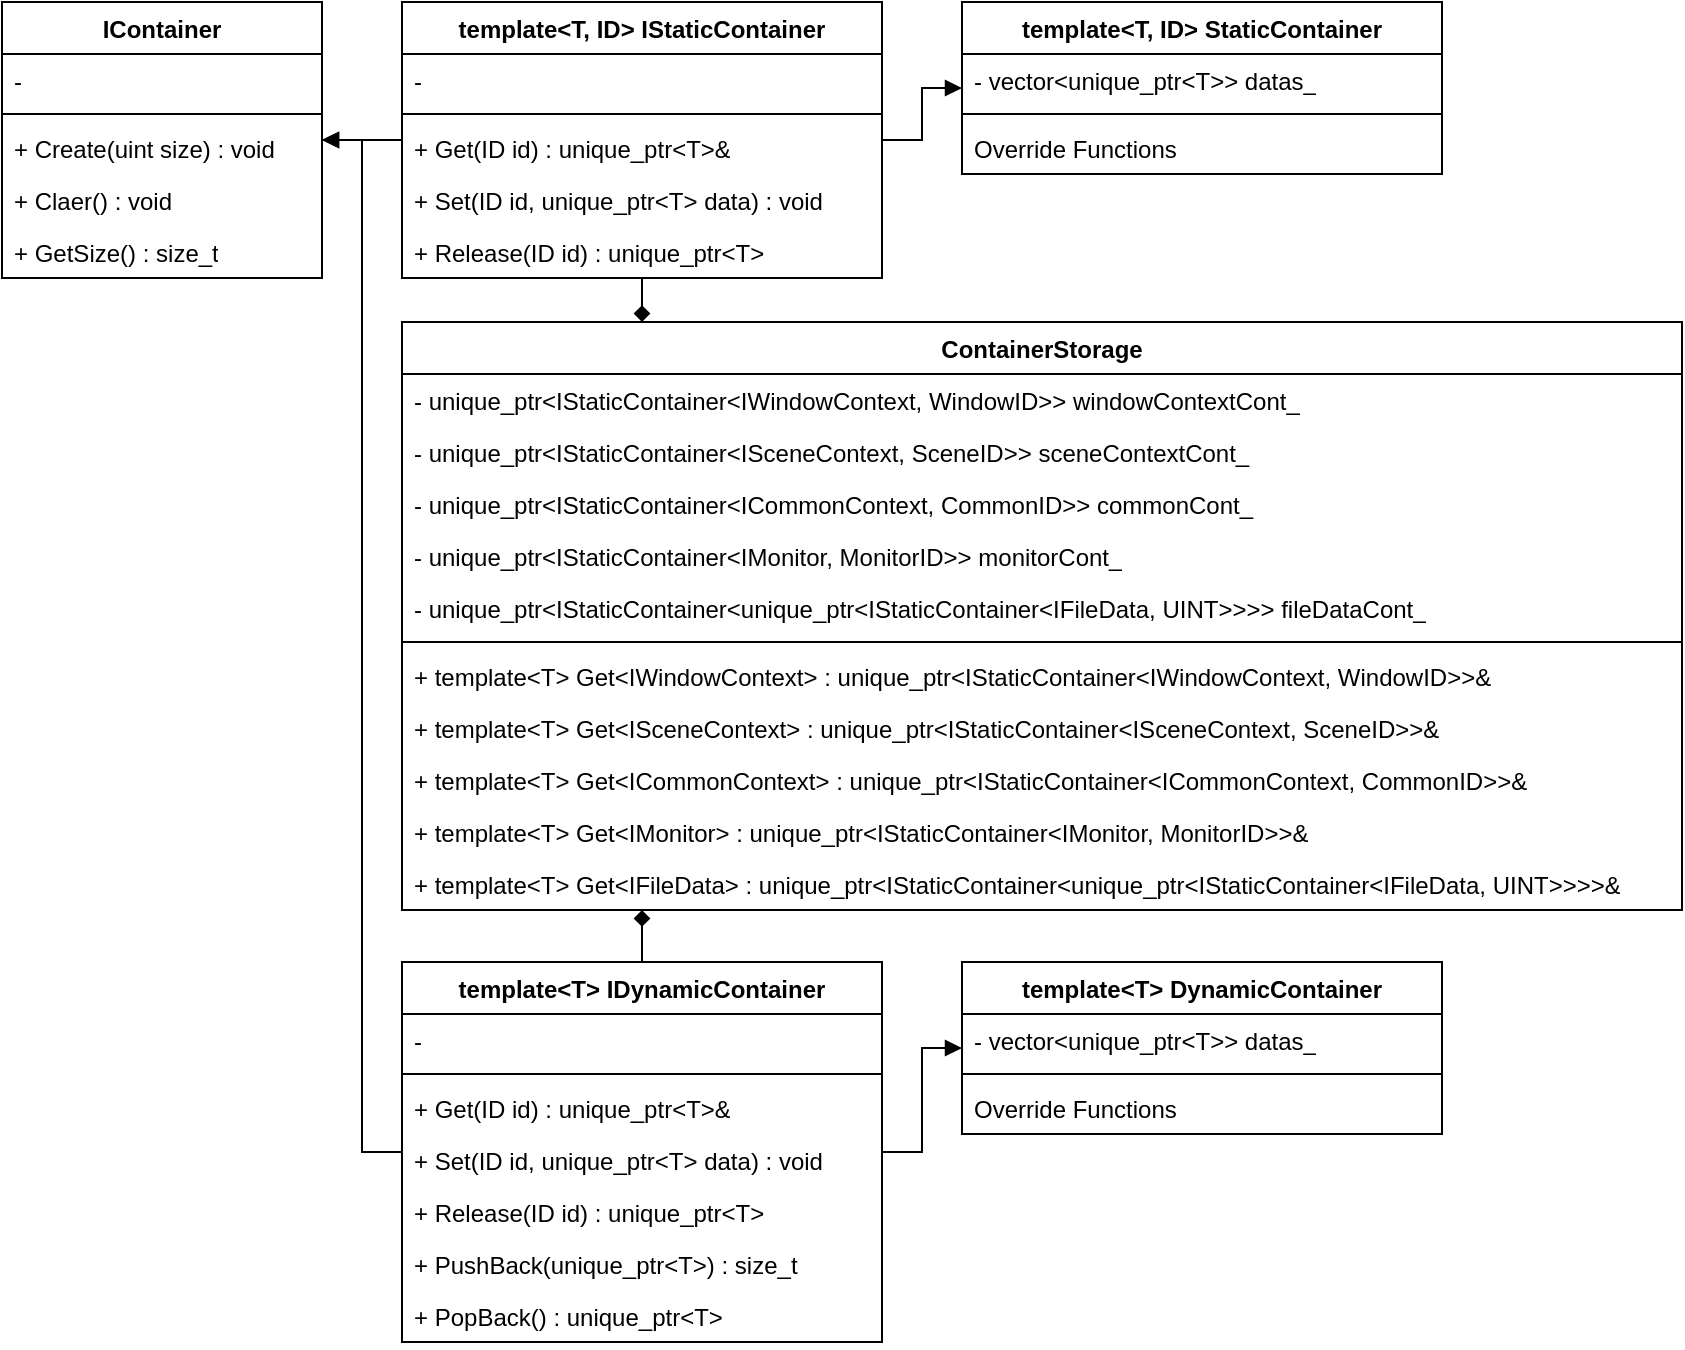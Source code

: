 ﻿<mxfile>
    <diagram id="xg7Zm7eELP54IDoRXFyy" name="Container">
        <mxGraphModel dx="902" dy="320" grid="1" gridSize="10" guides="1" tooltips="1" connect="1" arrows="1" fold="1" page="0" pageScale="1" pageWidth="827" pageHeight="1169" math="0" shadow="0">
            <root>
                <mxCell id="0"/>
                <mxCell id="1" parent="0"/>
                <mxCell id="WsAWpp4WAU1nDAWzSk1D-1" value="ContainerStorage" style="swimlane;fontStyle=1;align=center;verticalAlign=top;childLayout=stackLayout;horizontal=1;startSize=26;horizontalStack=0;resizeParent=1;resizeParentMax=0;resizeLast=0;collapsible=1;marginBottom=0;whiteSpace=wrap;html=1;" parent="1" vertex="1">
                    <mxGeometry x="880" y="560" width="640" height="294" as="geometry"/>
                </mxCell>
                <mxCell id="WsAWpp4WAU1nDAWzSk1D-2" value="- unique_ptr&amp;lt;IStaticContainer&amp;lt;IWindowContext, WindowID&amp;gt;&amp;gt; windowContextCont_" style="text;strokeColor=none;fillColor=none;align=left;verticalAlign=top;spacingLeft=4;spacingRight=4;overflow=hidden;rotatable=0;points=[[0,0.5],[1,0.5]];portConstraint=eastwest;whiteSpace=wrap;html=1;" parent="WsAWpp4WAU1nDAWzSk1D-1" vertex="1">
                    <mxGeometry y="26" width="640" height="26" as="geometry"/>
                </mxCell>
                <mxCell id="WsAWpp4WAU1nDAWzSk1D-75" value="- unique_ptr&amp;lt;IStaticContainer&amp;lt;ISceneContext, SceneID&amp;gt;&amp;gt; sceneContextCont_" style="text;strokeColor=none;fillColor=none;align=left;verticalAlign=top;spacingLeft=4;spacingRight=4;overflow=hidden;rotatable=0;points=[[0,0.5],[1,0.5]];portConstraint=eastwest;whiteSpace=wrap;html=1;" parent="WsAWpp4WAU1nDAWzSk1D-1" vertex="1">
                    <mxGeometry y="52" width="640" height="26" as="geometry"/>
                </mxCell>
                <mxCell id="2" value="- unique_ptr&amp;lt;IStaticContainer&amp;lt;ICommonContext, CommonID&amp;gt;&amp;gt; commonCont_" style="text;strokeColor=none;fillColor=none;align=left;verticalAlign=top;spacingLeft=4;spacingRight=4;overflow=hidden;rotatable=0;points=[[0,0.5],[1,0.5]];portConstraint=eastwest;whiteSpace=wrap;html=1;" vertex="1" parent="WsAWpp4WAU1nDAWzSk1D-1">
                    <mxGeometry y="78" width="640" height="26" as="geometry"/>
                </mxCell>
                <mxCell id="WsAWpp4WAU1nDAWzSk1D-74" value="- unique_ptr&amp;lt;IStaticContainer&amp;lt;IMonitor, MonitorID&amp;gt;&amp;gt; monitorCont_" style="text;strokeColor=none;fillColor=none;align=left;verticalAlign=top;spacingLeft=4;spacingRight=4;overflow=hidden;rotatable=0;points=[[0,0.5],[1,0.5]];portConstraint=eastwest;whiteSpace=wrap;html=1;" parent="WsAWpp4WAU1nDAWzSk1D-1" vertex="1">
                    <mxGeometry y="104" width="640" height="26" as="geometry"/>
                </mxCell>
                <mxCell id="WsAWpp4WAU1nDAWzSk1D-76" value="- unique_ptr&amp;lt;IStaticContainer&amp;lt;unique_ptr&amp;lt;IStaticContainer&amp;lt;IFileData, UINT&amp;gt;&amp;gt;&amp;gt;&amp;gt; fileDataCont_" style="text;strokeColor=none;fillColor=none;align=left;verticalAlign=top;spacingLeft=4;spacingRight=4;overflow=hidden;rotatable=0;points=[[0,0.5],[1,0.5]];portConstraint=eastwest;whiteSpace=wrap;html=1;" parent="WsAWpp4WAU1nDAWzSk1D-1" vertex="1">
                    <mxGeometry y="130" width="640" height="26" as="geometry"/>
                </mxCell>
                <mxCell id="WsAWpp4WAU1nDAWzSk1D-3" value="" style="line;strokeWidth=1;fillColor=none;align=left;verticalAlign=middle;spacingTop=-1;spacingLeft=3;spacingRight=3;rotatable=0;labelPosition=right;points=[];portConstraint=eastwest;strokeColor=inherit;" parent="WsAWpp4WAU1nDAWzSk1D-1" vertex="1">
                    <mxGeometry y="156" width="640" height="8" as="geometry"/>
                </mxCell>
                <mxCell id="WsAWpp4WAU1nDAWzSk1D-80" value="+ template&amp;lt;T&amp;gt; Get&amp;lt;IWindowContext&amp;gt; :&amp;nbsp;unique_ptr&amp;lt;IStaticContainer&amp;lt;IWindowContext, WindowID&amp;gt;&amp;gt;&amp;amp;" style="text;strokeColor=none;fillColor=none;align=left;verticalAlign=top;spacingLeft=4;spacingRight=4;overflow=hidden;rotatable=0;points=[[0,0.5],[1,0.5]];portConstraint=eastwest;whiteSpace=wrap;html=1;" parent="WsAWpp4WAU1nDAWzSk1D-1" vertex="1">
                    <mxGeometry y="164" width="640" height="26" as="geometry"/>
                </mxCell>
                <mxCell id="3" value="+ template&amp;lt;T&amp;gt; Get&amp;lt;ISceneContext&amp;gt; :&amp;nbsp;unique_ptr&amp;lt;IStaticContainer&amp;lt;ISceneContext, SceneID&amp;gt;&amp;gt;&amp;amp;" style="text;strokeColor=none;fillColor=none;align=left;verticalAlign=top;spacingLeft=4;spacingRight=4;overflow=hidden;rotatable=0;points=[[0,0.5],[1,0.5]];portConstraint=eastwest;whiteSpace=wrap;html=1;" vertex="1" parent="WsAWpp4WAU1nDAWzSk1D-1">
                    <mxGeometry y="190" width="640" height="26" as="geometry"/>
                </mxCell>
                <mxCell id="WsAWpp4WAU1nDAWzSk1D-82" value="+ template&amp;lt;T&amp;gt; Get&amp;lt;ICommonContext&amp;gt; :&amp;nbsp;unique_ptr&amp;lt;IStaticContainer&amp;lt;ICommonContext, CommonID&amp;gt;&amp;gt;&amp;amp;" style="text;strokeColor=none;fillColor=none;align=left;verticalAlign=top;spacingLeft=4;spacingRight=4;overflow=hidden;rotatable=0;points=[[0,0.5],[1,0.5]];portConstraint=eastwest;whiteSpace=wrap;html=1;" parent="WsAWpp4WAU1nDAWzSk1D-1" vertex="1">
                    <mxGeometry y="216" width="640" height="26" as="geometry"/>
                </mxCell>
                <mxCell id="WsAWpp4WAU1nDAWzSk1D-81" value="+ template&amp;lt;T&amp;gt; Get&amp;lt;IMonitor&amp;gt; :&amp;nbsp;unique_ptr&amp;lt;IStaticContainer&amp;lt;IMonitor, MonitorID&amp;gt;&amp;gt;&amp;amp;" style="text;strokeColor=none;fillColor=none;align=left;verticalAlign=top;spacingLeft=4;spacingRight=4;overflow=hidden;rotatable=0;points=[[0,0.5],[1,0.5]];portConstraint=eastwest;whiteSpace=wrap;html=1;" parent="WsAWpp4WAU1nDAWzSk1D-1" vertex="1">
                    <mxGeometry y="242" width="640" height="26" as="geometry"/>
                </mxCell>
                <mxCell id="WsAWpp4WAU1nDAWzSk1D-83" value="+ template&amp;lt;T&amp;gt; Get&amp;lt;IFileData&amp;gt; :&amp;nbsp;unique_ptr&amp;lt;IStaticContainer&amp;lt;unique_ptr&amp;lt;IStaticContainer&amp;lt;IFileData, UINT&amp;gt;&amp;gt;&amp;gt;&amp;gt;&amp;amp;" style="text;strokeColor=none;fillColor=none;align=left;verticalAlign=top;spacingLeft=4;spacingRight=4;overflow=hidden;rotatable=0;points=[[0,0.5],[1,0.5]];portConstraint=eastwest;whiteSpace=wrap;html=1;" parent="WsAWpp4WAU1nDAWzSk1D-1" vertex="1">
                    <mxGeometry y="268" width="640" height="26" as="geometry"/>
                </mxCell>
                <mxCell id="WsAWpp4WAU1nDAWzSk1D-5" value="IContainer" style="swimlane;fontStyle=1;align=center;verticalAlign=top;childLayout=stackLayout;horizontal=1;startSize=26;horizontalStack=0;resizeParent=1;resizeParentMax=0;resizeLast=0;collapsible=1;marginBottom=0;whiteSpace=wrap;html=1;" parent="1" vertex="1">
                    <mxGeometry x="680" y="400" width="160" height="138" as="geometry"/>
                </mxCell>
                <mxCell id="WsAWpp4WAU1nDAWzSk1D-6" value="-" style="text;strokeColor=none;fillColor=none;align=left;verticalAlign=top;spacingLeft=4;spacingRight=4;overflow=hidden;rotatable=0;points=[[0,0.5],[1,0.5]];portConstraint=eastwest;whiteSpace=wrap;html=1;" parent="WsAWpp4WAU1nDAWzSk1D-5" vertex="1">
                    <mxGeometry y="26" width="160" height="26" as="geometry"/>
                </mxCell>
                <mxCell id="WsAWpp4WAU1nDAWzSk1D-7" value="" style="line;strokeWidth=1;fillColor=none;align=left;verticalAlign=middle;spacingTop=-1;spacingLeft=3;spacingRight=3;rotatable=0;labelPosition=right;points=[];portConstraint=eastwest;strokeColor=inherit;" parent="WsAWpp4WAU1nDAWzSk1D-5" vertex="1">
                    <mxGeometry y="52" width="160" height="8" as="geometry"/>
                </mxCell>
                <mxCell id="WsAWpp4WAU1nDAWzSk1D-8" value="+ Create(uint size) : void" style="text;strokeColor=none;fillColor=none;align=left;verticalAlign=top;spacingLeft=4;spacingRight=4;overflow=hidden;rotatable=0;points=[[0,0.5],[1,0.5]];portConstraint=eastwest;whiteSpace=wrap;html=1;" parent="WsAWpp4WAU1nDAWzSk1D-5" vertex="1">
                    <mxGeometry y="60" width="160" height="26" as="geometry"/>
                </mxCell>
                <mxCell id="WsAWpp4WAU1nDAWzSk1D-37" value="+ Claer() : void" style="text;strokeColor=none;fillColor=none;align=left;verticalAlign=top;spacingLeft=4;spacingRight=4;overflow=hidden;rotatable=0;points=[[0,0.5],[1,0.5]];portConstraint=eastwest;whiteSpace=wrap;html=1;" parent="WsAWpp4WAU1nDAWzSk1D-5" vertex="1">
                    <mxGeometry y="86" width="160" height="26" as="geometry"/>
                </mxCell>
                <mxCell id="WsAWpp4WAU1nDAWzSk1D-38" value="+ GetSize() : size_t" style="text;strokeColor=none;fillColor=none;align=left;verticalAlign=top;spacingLeft=4;spacingRight=4;overflow=hidden;rotatable=0;points=[[0,0.5],[1,0.5]];portConstraint=eastwest;whiteSpace=wrap;html=1;" parent="WsAWpp4WAU1nDAWzSk1D-5" vertex="1">
                    <mxGeometry y="112" width="160" height="26" as="geometry"/>
                </mxCell>
                <mxCell id="WsAWpp4WAU1nDAWzSk1D-30" style="edgeStyle=elbowEdgeStyle;html=1;endArrow=block;endFill=1;rounded=0;" parent="1" source="WsAWpp4WAU1nDAWzSk1D-9" target="WsAWpp4WAU1nDAWzSk1D-5" edge="1">
                    <mxGeometry relative="1" as="geometry"/>
                </mxCell>
                <mxCell id="WsAWpp4WAU1nDAWzSk1D-34" style="edgeStyle=elbowEdgeStyle;shape=connector;rounded=0;html=1;strokeColor=default;align=center;verticalAlign=middle;fontFamily=Helvetica;fontSize=11;fontColor=default;labelBackgroundColor=default;endArrow=diamond;endFill=1;" parent="1" source="WsAWpp4WAU1nDAWzSk1D-9" target="WsAWpp4WAU1nDAWzSk1D-1" edge="1">
                    <mxGeometry relative="1" as="geometry"/>
                </mxCell>
                <mxCell id="WsAWpp4WAU1nDAWzSk1D-56" style="edgeStyle=elbowEdgeStyle;shape=connector;rounded=0;html=1;strokeColor=default;align=center;verticalAlign=middle;fontFamily=Helvetica;fontSize=11;fontColor=default;labelBackgroundColor=default;endArrow=block;endFill=1;" parent="1" source="WsAWpp4WAU1nDAWzSk1D-9" target="WsAWpp4WAU1nDAWzSk1D-50" edge="1">
                    <mxGeometry relative="1" as="geometry"/>
                </mxCell>
                <mxCell id="WsAWpp4WAU1nDAWzSk1D-9" value="template&amp;lt;T, ID&amp;gt; IStaticContainer" style="swimlane;fontStyle=1;align=center;verticalAlign=top;childLayout=stackLayout;horizontal=1;startSize=26;horizontalStack=0;resizeParent=1;resizeParentMax=0;resizeLast=0;collapsible=1;marginBottom=0;whiteSpace=wrap;html=1;" parent="1" vertex="1">
                    <mxGeometry x="880" y="400" width="240" height="138" as="geometry"/>
                </mxCell>
                <mxCell id="WsAWpp4WAU1nDAWzSk1D-10" value="-" style="text;strokeColor=none;fillColor=none;align=left;verticalAlign=top;spacingLeft=4;spacingRight=4;overflow=hidden;rotatable=0;points=[[0,0.5],[1,0.5]];portConstraint=eastwest;whiteSpace=wrap;html=1;" parent="WsAWpp4WAU1nDAWzSk1D-9" vertex="1">
                    <mxGeometry y="26" width="240" height="26" as="geometry"/>
                </mxCell>
                <mxCell id="WsAWpp4WAU1nDAWzSk1D-11" value="" style="line;strokeWidth=1;fillColor=none;align=left;verticalAlign=middle;spacingTop=-1;spacingLeft=3;spacingRight=3;rotatable=0;labelPosition=right;points=[];portConstraint=eastwest;strokeColor=inherit;" parent="WsAWpp4WAU1nDAWzSk1D-9" vertex="1">
                    <mxGeometry y="52" width="240" height="8" as="geometry"/>
                </mxCell>
                <mxCell id="WsAWpp4WAU1nDAWzSk1D-12" value="+ Get(ID id) : unique_ptr&amp;lt;T&amp;gt;&amp;amp;" style="text;strokeColor=none;fillColor=none;align=left;verticalAlign=top;spacingLeft=4;spacingRight=4;overflow=hidden;rotatable=0;points=[[0,0.5],[1,0.5]];portConstraint=eastwest;whiteSpace=wrap;html=1;" parent="WsAWpp4WAU1nDAWzSk1D-9" vertex="1">
                    <mxGeometry y="60" width="240" height="26" as="geometry"/>
                </mxCell>
                <mxCell id="WsAWpp4WAU1nDAWzSk1D-39" value="+ Set(ID id, unique_ptr&amp;lt;T&amp;gt; data) : void" style="text;strokeColor=none;fillColor=none;align=left;verticalAlign=top;spacingLeft=4;spacingRight=4;overflow=hidden;rotatable=0;points=[[0,0.5],[1,0.5]];portConstraint=eastwest;whiteSpace=wrap;html=1;" parent="WsAWpp4WAU1nDAWzSk1D-9" vertex="1">
                    <mxGeometry y="86" width="240" height="26" as="geometry"/>
                </mxCell>
                <mxCell id="WsAWpp4WAU1nDAWzSk1D-40" value="+ Release(ID id) : unique_ptr&amp;lt;T&amp;gt;" style="text;strokeColor=none;fillColor=none;align=left;verticalAlign=top;spacingLeft=4;spacingRight=4;overflow=hidden;rotatable=0;points=[[0,0.5],[1,0.5]];portConstraint=eastwest;whiteSpace=wrap;html=1;" parent="WsAWpp4WAU1nDAWzSk1D-9" vertex="1">
                    <mxGeometry y="112" width="240" height="26" as="geometry"/>
                </mxCell>
                <mxCell id="WsAWpp4WAU1nDAWzSk1D-31" style="edgeStyle=elbowEdgeStyle;shape=connector;rounded=0;html=1;strokeColor=default;align=center;verticalAlign=middle;fontFamily=Helvetica;fontSize=11;fontColor=default;labelBackgroundColor=default;endArrow=block;endFill=1;" parent="1" source="WsAWpp4WAU1nDAWzSk1D-13" target="WsAWpp4WAU1nDAWzSk1D-5" edge="1">
                    <mxGeometry relative="1" as="geometry"/>
                </mxCell>
                <mxCell id="WsAWpp4WAU1nDAWzSk1D-35" style="edgeStyle=elbowEdgeStyle;shape=connector;rounded=0;html=1;strokeColor=default;align=center;verticalAlign=middle;fontFamily=Helvetica;fontSize=11;fontColor=default;labelBackgroundColor=default;endArrow=diamond;endFill=1;" parent="1" source="WsAWpp4WAU1nDAWzSk1D-13" target="WsAWpp4WAU1nDAWzSk1D-1" edge="1">
                    <mxGeometry relative="1" as="geometry"/>
                </mxCell>
                <mxCell id="WsAWpp4WAU1nDAWzSk1D-70" style="edgeStyle=elbowEdgeStyle;shape=connector;rounded=0;html=1;strokeColor=default;align=center;verticalAlign=middle;fontFamily=Helvetica;fontSize=11;fontColor=default;labelBackgroundColor=default;endArrow=block;endFill=1;" parent="1" source="WsAWpp4WAU1nDAWzSk1D-13" target="WsAWpp4WAU1nDAWzSk1D-61" edge="1">
                    <mxGeometry relative="1" as="geometry"/>
                </mxCell>
                <mxCell id="WsAWpp4WAU1nDAWzSk1D-13" value="template&amp;lt;T&amp;gt; IDynamicContainer" style="swimlane;fontStyle=1;align=center;verticalAlign=top;childLayout=stackLayout;horizontal=1;startSize=26;horizontalStack=0;resizeParent=1;resizeParentMax=0;resizeLast=0;collapsible=1;marginBottom=0;whiteSpace=wrap;html=1;" parent="1" vertex="1">
                    <mxGeometry x="880" y="880" width="240" height="190" as="geometry"/>
                </mxCell>
                <mxCell id="WsAWpp4WAU1nDAWzSk1D-14" value="-" style="text;strokeColor=none;fillColor=none;align=left;verticalAlign=top;spacingLeft=4;spacingRight=4;overflow=hidden;rotatable=0;points=[[0,0.5],[1,0.5]];portConstraint=eastwest;whiteSpace=wrap;html=1;" parent="WsAWpp4WAU1nDAWzSk1D-13" vertex="1">
                    <mxGeometry y="26" width="240" height="26" as="geometry"/>
                </mxCell>
                <mxCell id="WsAWpp4WAU1nDAWzSk1D-15" value="" style="line;strokeWidth=1;fillColor=none;align=left;verticalAlign=middle;spacingTop=-1;spacingLeft=3;spacingRight=3;rotatable=0;labelPosition=right;points=[];portConstraint=eastwest;strokeColor=inherit;" parent="WsAWpp4WAU1nDAWzSk1D-13" vertex="1">
                    <mxGeometry y="52" width="240" height="8" as="geometry"/>
                </mxCell>
                <mxCell id="WsAWpp4WAU1nDAWzSk1D-16" value="+ Get(ID id) : unique_ptr&amp;lt;T&amp;gt;&amp;amp;" style="text;strokeColor=none;fillColor=none;align=left;verticalAlign=top;spacingLeft=4;spacingRight=4;overflow=hidden;rotatable=0;points=[[0,0.5],[1,0.5]];portConstraint=eastwest;whiteSpace=wrap;html=1;" parent="WsAWpp4WAU1nDAWzSk1D-13" vertex="1">
                    <mxGeometry y="60" width="240" height="26" as="geometry"/>
                </mxCell>
                <mxCell id="WsAWpp4WAU1nDAWzSk1D-41" value="+ Set(ID id, unique_ptr&amp;lt;T&amp;gt; data) : void" style="text;strokeColor=none;fillColor=none;align=left;verticalAlign=top;spacingLeft=4;spacingRight=4;overflow=hidden;rotatable=0;points=[[0,0.5],[1,0.5]];portConstraint=eastwest;whiteSpace=wrap;html=1;" parent="WsAWpp4WAU1nDAWzSk1D-13" vertex="1">
                    <mxGeometry y="86" width="240" height="26" as="geometry"/>
                </mxCell>
                <mxCell id="WsAWpp4WAU1nDAWzSk1D-42" value="+ Release(ID id) : unique_ptr&amp;lt;T&amp;gt;" style="text;strokeColor=none;fillColor=none;align=left;verticalAlign=top;spacingLeft=4;spacingRight=4;overflow=hidden;rotatable=0;points=[[0,0.5],[1,0.5]];portConstraint=eastwest;whiteSpace=wrap;html=1;" parent="WsAWpp4WAU1nDAWzSk1D-13" vertex="1">
                    <mxGeometry y="112" width="240" height="26" as="geometry"/>
                </mxCell>
                <mxCell id="WsAWpp4WAU1nDAWzSk1D-43" value="+ PushBack(unique_ptr&amp;lt;T&amp;gt;) : size_t" style="text;strokeColor=none;fillColor=none;align=left;verticalAlign=top;spacingLeft=4;spacingRight=4;overflow=hidden;rotatable=0;points=[[0,0.5],[1,0.5]];portConstraint=eastwest;whiteSpace=wrap;html=1;" parent="WsAWpp4WAU1nDAWzSk1D-13" vertex="1">
                    <mxGeometry y="138" width="240" height="26" as="geometry"/>
                </mxCell>
                <mxCell id="WsAWpp4WAU1nDAWzSk1D-44" value="+ PopBack() : unique_ptr&amp;lt;T&amp;gt;" style="text;strokeColor=none;fillColor=none;align=left;verticalAlign=top;spacingLeft=4;spacingRight=4;overflow=hidden;rotatable=0;points=[[0,0.5],[1,0.5]];portConstraint=eastwest;whiteSpace=wrap;html=1;" parent="WsAWpp4WAU1nDAWzSk1D-13" vertex="1">
                    <mxGeometry y="164" width="240" height="26" as="geometry"/>
                </mxCell>
                <mxCell id="WsAWpp4WAU1nDAWzSk1D-50" value="template&amp;lt;T, ID&amp;gt; StaticContainer" style="swimlane;fontStyle=1;align=center;verticalAlign=top;childLayout=stackLayout;horizontal=1;startSize=26;horizontalStack=0;resizeParent=1;resizeParentMax=0;resizeLast=0;collapsible=1;marginBottom=0;whiteSpace=wrap;html=1;" parent="1" vertex="1">
                    <mxGeometry x="1160" y="400" width="240" height="86" as="geometry"/>
                </mxCell>
                <mxCell id="WsAWpp4WAU1nDAWzSk1D-51" value="- vector&amp;lt;unique_ptr&amp;lt;T&amp;gt;&amp;gt; datas_" style="text;strokeColor=none;fillColor=none;align=left;verticalAlign=top;spacingLeft=4;spacingRight=4;overflow=hidden;rotatable=0;points=[[0,0.5],[1,0.5]];portConstraint=eastwest;whiteSpace=wrap;html=1;" parent="WsAWpp4WAU1nDAWzSk1D-50" vertex="1">
                    <mxGeometry y="26" width="240" height="26" as="geometry"/>
                </mxCell>
                <mxCell id="WsAWpp4WAU1nDAWzSk1D-52" value="" style="line;strokeWidth=1;fillColor=none;align=left;verticalAlign=middle;spacingTop=-1;spacingLeft=3;spacingRight=3;rotatable=0;labelPosition=right;points=[];portConstraint=eastwest;strokeColor=inherit;" parent="WsAWpp4WAU1nDAWzSk1D-50" vertex="1">
                    <mxGeometry y="52" width="240" height="8" as="geometry"/>
                </mxCell>
                <mxCell id="WsAWpp4WAU1nDAWzSk1D-53" value="Override Functions" style="text;strokeColor=none;fillColor=none;align=left;verticalAlign=top;spacingLeft=4;spacingRight=4;overflow=hidden;rotatable=0;points=[[0,0.5],[1,0.5]];portConstraint=eastwest;whiteSpace=wrap;html=1;" parent="WsAWpp4WAU1nDAWzSk1D-50" vertex="1">
                    <mxGeometry y="60" width="240" height="26" as="geometry"/>
                </mxCell>
                <mxCell id="WsAWpp4WAU1nDAWzSk1D-61" value="template&amp;lt;T&amp;gt; DynamicContainer" style="swimlane;fontStyle=1;align=center;verticalAlign=top;childLayout=stackLayout;horizontal=1;startSize=26;horizontalStack=0;resizeParent=1;resizeParentMax=0;resizeLast=0;collapsible=1;marginBottom=0;whiteSpace=wrap;html=1;" parent="1" vertex="1">
                    <mxGeometry x="1160" y="880" width="240" height="86" as="geometry"/>
                </mxCell>
                <mxCell id="WsAWpp4WAU1nDAWzSk1D-62" value="- vector&amp;lt;unique_ptr&amp;lt;T&amp;gt;&amp;gt; datas_" style="text;strokeColor=none;fillColor=none;align=left;verticalAlign=top;spacingLeft=4;spacingRight=4;overflow=hidden;rotatable=0;points=[[0,0.5],[1,0.5]];portConstraint=eastwest;whiteSpace=wrap;html=1;" parent="WsAWpp4WAU1nDAWzSk1D-61" vertex="1">
                    <mxGeometry y="26" width="240" height="26" as="geometry"/>
                </mxCell>
                <mxCell id="WsAWpp4WAU1nDAWzSk1D-63" value="" style="line;strokeWidth=1;fillColor=none;align=left;verticalAlign=middle;spacingTop=-1;spacingLeft=3;spacingRight=3;rotatable=0;labelPosition=right;points=[];portConstraint=eastwest;strokeColor=inherit;" parent="WsAWpp4WAU1nDAWzSk1D-61" vertex="1">
                    <mxGeometry y="52" width="240" height="8" as="geometry"/>
                </mxCell>
                <mxCell id="WsAWpp4WAU1nDAWzSk1D-64" value="Override Functions" style="text;strokeColor=none;fillColor=none;align=left;verticalAlign=top;spacingLeft=4;spacingRight=4;overflow=hidden;rotatable=0;points=[[0,0.5],[1,0.5]];portConstraint=eastwest;whiteSpace=wrap;html=1;" parent="WsAWpp4WAU1nDAWzSk1D-61" vertex="1">
                    <mxGeometry y="60" width="240" height="26" as="geometry"/>
                </mxCell>
            </root>
        </mxGraphModel>
    </diagram>
    <diagram id="p0GQEZzJlw7Ffiy6QQpv" name="Event">
        <mxGraphModel dx="1962" dy="1264" grid="1" gridSize="10" guides="1" tooltips="1" connect="1" arrows="1" fold="1" page="0" pageScale="1" pageWidth="827" pageHeight="1169" math="0" shadow="0">
            <root>
                <mxCell id="0"/>
                <mxCell id="1" parent="0"/>
                <mxCell id="36h07kwaAYkI58cTQvK0-3" style="edgeStyle=elbowEdgeStyle;shape=connector;rounded=0;html=1;strokeColor=default;align=center;verticalAlign=middle;fontFamily=Helvetica;fontSize=11;fontColor=default;labelBackgroundColor=default;endArrow=block;endFill=1;" parent="1" source="0YVRy96lzFO5BKSFyvtj-1" target="0YVRy96lzFO5BKSFyvtj-17" edge="1">
                    <mxGeometry relative="1" as="geometry"/>
                </mxCell>
                <mxCell id="iL1R2h-n205llrpQah8b-3" style="edgeStyle=elbowEdgeStyle;shape=connector;rounded=0;html=1;strokeColor=default;align=center;verticalAlign=middle;fontFamily=Helvetica;fontSize=11;fontColor=default;labelBackgroundColor=default;endArrow=diamond;endFill=0;" parent="1" source="0YVRy96lzFO5BKSFyvtj-1" target="7YwjODK1LZCOkDSZIfXr-4" edge="1">
                    <mxGeometry relative="1" as="geometry"/>
                </mxCell>
                <mxCell id="0YVRy96lzFO5BKSFyvtj-1" value="template&amp;lt;KEY, EVENT&amp;gt;IEventInstTable" style="swimlane;fontStyle=1;align=center;verticalAlign=top;childLayout=stackLayout;horizontal=1;startSize=26;horizontalStack=0;resizeParent=1;resizeParentMax=0;resizeLast=0;collapsible=1;marginBottom=0;whiteSpace=wrap;html=1;fontFamily=Helvetica;fontSize=11;fontColor=default;labelBackgroundColor=default;" parent="1" vertex="1">
                    <mxGeometry x="120" y="-80" width="280" height="164" as="geometry"/>
                </mxCell>
                <mxCell id="0YVRy96lzFO5BKSFyvtj-2" value="-" style="text;strokeColor=none;fillColor=none;align=left;verticalAlign=top;spacingLeft=4;spacingRight=4;overflow=hidden;rotatable=0;points=[[0,0.5],[1,0.5]];portConstraint=eastwest;whiteSpace=wrap;html=1;fontFamily=Helvetica;fontSize=11;fontColor=default;labelBackgroundColor=default;" parent="0YVRy96lzFO5BKSFyvtj-1" vertex="1">
                    <mxGeometry y="26" width="280" height="26" as="geometry"/>
                </mxCell>
                <mxCell id="0YVRy96lzFO5BKSFyvtj-3" value="" style="line;strokeWidth=1;fillColor=none;align=left;verticalAlign=middle;spacingTop=-1;spacingLeft=3;spacingRight=3;rotatable=0;labelPosition=right;points=[];portConstraint=eastwest;strokeColor=inherit;fontFamily=Helvetica;fontSize=11;fontColor=default;labelBackgroundColor=default;" parent="0YVRy96lzFO5BKSFyvtj-1" vertex="1">
                    <mxGeometry y="52" width="280" height="8" as="geometry"/>
                </mxCell>
                <mxCell id="0YVRy96lzFO5BKSFyvtj-4" value="+ Add(KEY, unique_ptr&amp;lt;EVENT&amp;gt;) : void" style="text;strokeColor=none;fillColor=none;align=left;verticalAlign=top;spacingLeft=4;spacingRight=4;overflow=hidden;rotatable=0;points=[[0,0.5],[1,0.5]];portConstraint=eastwest;whiteSpace=wrap;html=1;fontFamily=Helvetica;fontSize=11;fontColor=default;labelBackgroundColor=default;" parent="0YVRy96lzFO5BKSFyvtj-1" vertex="1">
                    <mxGeometry y="60" width="280" height="26" as="geometry"/>
                </mxCell>
                <mxCell id="36h07kwaAYkI58cTQvK0-7" value="+ Remove(KEY) : unique_ptr&amp;lt;EVENT&amp;gt;" style="text;strokeColor=none;fillColor=none;align=left;verticalAlign=top;spacingLeft=4;spacingRight=4;overflow=hidden;rotatable=0;points=[[0,0.5],[1,0.5]];portConstraint=eastwest;whiteSpace=wrap;html=1;fontFamily=Helvetica;fontSize=11;fontColor=default;labelBackgroundColor=default;" parent="0YVRy96lzFO5BKSFyvtj-1" vertex="1">
                    <mxGeometry y="86" width="280" height="26" as="geometry"/>
                </mxCell>
                <mxCell id="36h07kwaAYkI58cTQvK0-8" value="+ Get(KEY) : unique_ptr&amp;lt;EVENT&amp;gt;&amp;amp;" style="text;strokeColor=none;fillColor=none;align=left;verticalAlign=top;spacingLeft=4;spacingRight=4;overflow=hidden;rotatable=0;points=[[0,0.5],[1,0.5]];portConstraint=eastwest;whiteSpace=wrap;html=1;fontFamily=Helvetica;fontSize=11;fontColor=default;labelBackgroundColor=default;" parent="0YVRy96lzFO5BKSFyvtj-1" vertex="1">
                    <mxGeometry y="112" width="280" height="26" as="geometry"/>
                </mxCell>
                <mxCell id="36h07kwaAYkI58cTQvK0-9" value="+ Set(KEY, unique_ptr&amp;lt;EVENT&amp;gt;) : void" style="text;strokeColor=none;fillColor=none;align=left;verticalAlign=top;spacingLeft=4;spacingRight=4;overflow=hidden;rotatable=0;points=[[0,0.5],[1,0.5]];portConstraint=eastwest;whiteSpace=wrap;html=1;fontFamily=Helvetica;fontSize=11;fontColor=default;labelBackgroundColor=default;" parent="0YVRy96lzFO5BKSFyvtj-1" vertex="1">
                    <mxGeometry y="138" width="280" height="26" as="geometry"/>
                </mxCell>
                <mxCell id="iL1R2h-n205llrpQah8b-4" style="edgeStyle=elbowEdgeStyle;shape=connector;rounded=0;html=1;strokeColor=default;align=center;verticalAlign=middle;fontFamily=Helvetica;fontSize=11;fontColor=default;labelBackgroundColor=default;endArrow=diamond;endFill=0;" parent="1" source="0YVRy96lzFO5BKSFyvtj-5" target="7w6QyafuTWkXQgCeqneS-1" edge="1">
                    <mxGeometry relative="1" as="geometry"/>
                </mxCell>
                <mxCell id="0YVRy96lzFO5BKSFyvtj-5" value="IEvent" style="swimlane;fontStyle=1;align=center;verticalAlign=top;childLayout=stackLayout;horizontal=1;startSize=26;horizontalStack=0;resizeParent=1;resizeParentMax=0;resizeLast=0;collapsible=1;marginBottom=0;whiteSpace=wrap;html=1;fontFamily=Helvetica;fontSize=11;fontColor=default;labelBackgroundColor=default;" parent="1" vertex="1">
                    <mxGeometry x="800" y="-80" width="160" height="86" as="geometry"/>
                </mxCell>
                <mxCell id="0YVRy96lzFO5BKSFyvtj-6" value="-" style="text;strokeColor=none;fillColor=none;align=left;verticalAlign=top;spacingLeft=4;spacingRight=4;overflow=hidden;rotatable=0;points=[[0,0.5],[1,0.5]];portConstraint=eastwest;whiteSpace=wrap;html=1;fontFamily=Helvetica;fontSize=11;fontColor=default;labelBackgroundColor=default;" parent="0YVRy96lzFO5BKSFyvtj-5" vertex="1">
                    <mxGeometry y="26" width="160" height="26" as="geometry"/>
                </mxCell>
                <mxCell id="0YVRy96lzFO5BKSFyvtj-7" value="" style="line;strokeWidth=1;fillColor=none;align=left;verticalAlign=middle;spacingTop=-1;spacingLeft=3;spacingRight=3;rotatable=0;labelPosition=right;points=[];portConstraint=eastwest;strokeColor=inherit;fontFamily=Helvetica;fontSize=11;fontColor=default;labelBackgroundColor=default;" parent="0YVRy96lzFO5BKSFyvtj-5" vertex="1">
                    <mxGeometry y="52" width="160" height="8" as="geometry"/>
                </mxCell>
                <mxCell id="0YVRy96lzFO5BKSFyvtj-8" value="+ IsDestroying() : bool" style="text;strokeColor=none;fillColor=none;align=left;verticalAlign=top;spacingLeft=4;spacingRight=4;overflow=hidden;rotatable=0;points=[[0,0.5],[1,0.5]];portConstraint=eastwest;whiteSpace=wrap;html=1;fontFamily=Helvetica;fontSize=11;fontColor=default;labelBackgroundColor=default;" parent="0YVRy96lzFO5BKSFyvtj-5" vertex="1">
                    <mxGeometry y="60" width="160" height="26" as="geometry"/>
                </mxCell>
                <mxCell id="36h07kwaAYkI58cTQvK0-4" style="edgeStyle=elbowEdgeStyle;shape=connector;rounded=0;html=1;strokeColor=default;align=center;verticalAlign=middle;fontFamily=Helvetica;fontSize=11;fontColor=default;labelBackgroundColor=default;endArrow=block;endFill=1;" parent="1" source="0YVRy96lzFO5BKSFyvtj-9" target="0YVRy96lzFO5BKSFyvtj-17" edge="1">
                    <mxGeometry relative="1" as="geometry"/>
                </mxCell>
                <mxCell id="iL1R2h-n205llrpQah8b-2" style="edgeStyle=elbowEdgeStyle;shape=connector;rounded=0;html=1;strokeColor=default;align=center;verticalAlign=middle;fontFamily=Helvetica;fontSize=11;fontColor=default;labelBackgroundColor=default;endArrow=diamond;endFill=0;" parent="1" source="0YVRy96lzFO5BKSFyvtj-9" target="7YwjODK1LZCOkDSZIfXr-4" edge="1">
                    <mxGeometry relative="1" as="geometry"/>
                </mxCell>
                <mxCell id="0YVRy96lzFO5BKSFyvtj-9" value="template&amp;lt;KEY, EVENT, ARGS&amp;gt; IEventFuncTable" style="swimlane;fontStyle=1;align=center;verticalAlign=top;childLayout=stackLayout;horizontal=1;startSize=26;horizontalStack=0;resizeParent=1;resizeParentMax=0;resizeLast=0;collapsible=1;marginBottom=0;whiteSpace=wrap;html=1;fontFamily=Helvetica;fontSize=11;fontColor=default;labelBackgroundColor=default;" parent="1" vertex="1">
                    <mxGeometry x="120" y="280" width="320" height="164" as="geometry"/>
                </mxCell>
                <mxCell id="0YVRy96lzFO5BKSFyvtj-10" value="-" style="text;strokeColor=none;fillColor=none;align=left;verticalAlign=top;spacingLeft=4;spacingRight=4;overflow=hidden;rotatable=0;points=[[0,0.5],[1,0.5]];portConstraint=eastwest;whiteSpace=wrap;html=1;fontFamily=Helvetica;fontSize=11;fontColor=default;labelBackgroundColor=default;" parent="0YVRy96lzFO5BKSFyvtj-9" vertex="1">
                    <mxGeometry y="26" width="320" height="26" as="geometry"/>
                </mxCell>
                <mxCell id="0YVRy96lzFO5BKSFyvtj-11" value="" style="line;strokeWidth=1;fillColor=none;align=left;verticalAlign=middle;spacingTop=-1;spacingLeft=3;spacingRight=3;rotatable=0;labelPosition=right;points=[];portConstraint=eastwest;strokeColor=inherit;fontFamily=Helvetica;fontSize=11;fontColor=default;labelBackgroundColor=default;" parent="0YVRy96lzFO5BKSFyvtj-9" vertex="1">
                    <mxGeometry y="52" width="320" height="8" as="geometry"/>
                </mxCell>
                <mxCell id="0YVRy96lzFO5BKSFyvtj-12" value="+ Add(KEY, void (EVENT::*func)(ARGS...)) : void" style="text;strokeColor=none;fillColor=none;align=left;verticalAlign=top;spacingLeft=4;spacingRight=4;overflow=hidden;rotatable=0;points=[[0,0.5],[1,0.5]];portConstraint=eastwest;whiteSpace=wrap;html=1;fontFamily=Helvetica;fontSize=11;fontColor=default;labelBackgroundColor=default;" parent="0YVRy96lzFO5BKSFyvtj-9" vertex="1">
                    <mxGeometry y="60" width="320" height="26" as="geometry"/>
                </mxCell>
                <mxCell id="36h07kwaAYkI58cTQvK0-10" value="+ void (EVENT::*Remove(KEY key))(ARGS...)" style="text;strokeColor=none;fillColor=none;align=left;verticalAlign=top;spacingLeft=4;spacingRight=4;overflow=hidden;rotatable=0;points=[[0,0.5],[1,0.5]];portConstraint=eastwest;whiteSpace=wrap;html=1;fontFamily=Helvetica;fontSize=11;fontColor=default;labelBackgroundColor=default;" parent="0YVRy96lzFO5BKSFyvtj-9" vertex="1">
                    <mxGeometry y="86" width="320" height="26" as="geometry"/>
                </mxCell>
                <mxCell id="36h07kwaAYkI58cTQvK0-11" value="+ void (EVENT::*Get(KEY key))(ARGS...)" style="text;strokeColor=none;fillColor=none;align=left;verticalAlign=top;spacingLeft=4;spacingRight=4;overflow=hidden;rotatable=0;points=[[0,0.5],[1,0.5]];portConstraint=eastwest;whiteSpace=wrap;html=1;fontFamily=Helvetica;fontSize=11;fontColor=default;labelBackgroundColor=default;" parent="0YVRy96lzFO5BKSFyvtj-9" vertex="1">
                    <mxGeometry y="112" width="320" height="26" as="geometry"/>
                </mxCell>
                <mxCell id="36h07kwaAYkI58cTQvK0-12" value="+ Set(KEY key,&amp;nbsp;void (EVENT::*func)(ARGS...)) : void" style="text;strokeColor=none;fillColor=none;align=left;verticalAlign=top;spacingLeft=4;spacingRight=4;overflow=hidden;rotatable=0;points=[[0,0.5],[1,0.5]];portConstraint=eastwest;whiteSpace=wrap;html=1;fontFamily=Helvetica;fontSize=11;fontColor=default;labelBackgroundColor=default;" parent="0YVRy96lzFO5BKSFyvtj-9" vertex="1">
                    <mxGeometry y="138" width="320" height="26" as="geometry"/>
                </mxCell>
                <mxCell id="0YVRy96lzFO5BKSFyvtj-13" value="template &amp;lt;typename EVENT_KEY, typename EVENT, typename FUNC_KEY, typename... ARGS&amp;gt; IEventInvoker" style="swimlane;fontStyle=1;align=center;verticalAlign=top;childLayout=stackLayout;horizontal=1;startSize=26;horizontalStack=0;resizeParent=1;resizeParentMax=0;resizeLast=0;collapsible=1;marginBottom=0;whiteSpace=wrap;html=1;fontFamily=Helvetica;fontSize=11;fontColor=default;labelBackgroundColor=default;" parent="1" vertex="1">
                    <mxGeometry x="840" y="120" width="680" height="112" as="geometry"/>
                </mxCell>
                <mxCell id="0YVRy96lzFO5BKSFyvtj-14" value="-" style="text;strokeColor=none;fillColor=none;align=left;verticalAlign=top;spacingLeft=4;spacingRight=4;overflow=hidden;rotatable=0;points=[[0,0.5],[1,0.5]];portConstraint=eastwest;whiteSpace=wrap;html=1;fontFamily=Helvetica;fontSize=11;fontColor=default;labelBackgroundColor=default;" parent="0YVRy96lzFO5BKSFyvtj-13" vertex="1">
                    <mxGeometry y="26" width="680" height="26" as="geometry"/>
                </mxCell>
                <mxCell id="0YVRy96lzFO5BKSFyvtj-15" value="" style="line;strokeWidth=1;fillColor=none;align=left;verticalAlign=middle;spacingTop=-1;spacingLeft=3;spacingRight=3;rotatable=0;labelPosition=right;points=[];portConstraint=eastwest;strokeColor=inherit;fontFamily=Helvetica;fontSize=11;fontColor=default;labelBackgroundColor=default;" parent="0YVRy96lzFO5BKSFyvtj-13" vertex="1">
                    <mxGeometry y="52" width="680" height="8" as="geometry"/>
                </mxCell>
                <mxCell id="0YVRy96lzFO5BKSFyvtj-16" value="+ SetTables(unique_ptr&amp;lt;IEventInstTable&amp;lt;EVENT_KEY, EVENT&amp;gt;&amp;gt;,&amp;nbsp;unique_ptr&amp;lt;IEventFuncTable&amp;lt;FUNC_KEY, EVENT, ARGS...&amp;gt;&amp;gt;) : void" style="text;strokeColor=none;fillColor=none;align=left;verticalAlign=top;spacingLeft=4;spacingRight=4;overflow=hidden;rotatable=0;points=[[0,0.5],[1,0.5]];portConstraint=eastwest;whiteSpace=wrap;html=1;fontFamily=Helvetica;fontSize=11;fontColor=default;labelBackgroundColor=default;" parent="0YVRy96lzFO5BKSFyvtj-13" vertex="1">
                    <mxGeometry y="60" width="680" height="26" as="geometry"/>
                </mxCell>
                <mxCell id="7YwjODK1LZCOkDSZIfXr-10" value="+ Invoke(EVENT_KEY eventKey, FUNC_KEY funcKey, ARGS... args)" style="text;strokeColor=none;fillColor=none;align=left;verticalAlign=top;spacingLeft=4;spacingRight=4;overflow=hidden;rotatable=0;points=[[0,0.5],[1,0.5]];portConstraint=eastwest;whiteSpace=wrap;html=1;fontFamily=Helvetica;fontSize=11;fontColor=default;labelBackgroundColor=default;" parent="0YVRy96lzFO5BKSFyvtj-13" vertex="1">
                    <mxGeometry y="86" width="680" height="26" as="geometry"/>
                </mxCell>
                <mxCell id="0YVRy96lzFO5BKSFyvtj-17" value="template&amp;lt;KEY&amp;gt; IEventTable" style="swimlane;fontStyle=1;align=center;verticalAlign=top;childLayout=stackLayout;horizontal=1;startSize=26;horizontalStack=0;resizeParent=1;resizeParentMax=0;resizeLast=0;collapsible=1;marginBottom=0;whiteSpace=wrap;html=1;fontFamily=Helvetica;fontSize=11;fontColor=default;labelBackgroundColor=default;" parent="1" vertex="1">
                    <mxGeometry x="-120" y="-80" width="200" height="138" as="geometry"/>
                </mxCell>
                <mxCell id="0YVRy96lzFO5BKSFyvtj-18" value="-" style="text;strokeColor=none;fillColor=none;align=left;verticalAlign=top;spacingLeft=4;spacingRight=4;overflow=hidden;rotatable=0;points=[[0,0.5],[1,0.5]];portConstraint=eastwest;whiteSpace=wrap;html=1;fontFamily=Helvetica;fontSize=11;fontColor=default;labelBackgroundColor=default;" parent="0YVRy96lzFO5BKSFyvtj-17" vertex="1">
                    <mxGeometry y="26" width="200" height="26" as="geometry"/>
                </mxCell>
                <mxCell id="0YVRy96lzFO5BKSFyvtj-19" value="" style="line;strokeWidth=1;fillColor=none;align=left;verticalAlign=middle;spacingTop=-1;spacingLeft=3;spacingRight=3;rotatable=0;labelPosition=right;points=[];portConstraint=eastwest;strokeColor=inherit;fontFamily=Helvetica;fontSize=11;fontColor=default;labelBackgroundColor=default;" parent="0YVRy96lzFO5BKSFyvtj-17" vertex="1">
                    <mxGeometry y="52" width="200" height="8" as="geometry"/>
                </mxCell>
                <mxCell id="0YVRy96lzFO5BKSFyvtj-20" value="+ Clear() : void" style="text;strokeColor=none;fillColor=none;align=left;verticalAlign=top;spacingLeft=4;spacingRight=4;overflow=hidden;rotatable=0;points=[[0,0.5],[1,0.5]];portConstraint=eastwest;whiteSpace=wrap;html=1;fontFamily=Helvetica;fontSize=11;fontColor=default;labelBackgroundColor=default;" parent="0YVRy96lzFO5BKSFyvtj-17" vertex="1">
                    <mxGeometry y="60" width="200" height="26" as="geometry"/>
                </mxCell>
                <mxCell id="36h07kwaAYkI58cTQvK0-1" value="+ Has(KEY key) : bool" style="text;strokeColor=none;fillColor=none;align=left;verticalAlign=top;spacingLeft=4;spacingRight=4;overflow=hidden;rotatable=0;points=[[0,0.5],[1,0.5]];portConstraint=eastwest;whiteSpace=wrap;html=1;fontFamily=Helvetica;fontSize=11;fontColor=default;labelBackgroundColor=default;" parent="0YVRy96lzFO5BKSFyvtj-17" vertex="1">
                    <mxGeometry y="86" width="200" height="26" as="geometry"/>
                </mxCell>
                <mxCell id="36h07kwaAYkI58cTQvK0-2" value="+ GetSize() : size_t" style="text;strokeColor=none;fillColor=none;align=left;verticalAlign=top;spacingLeft=4;spacingRight=4;overflow=hidden;rotatable=0;points=[[0,0.5],[1,0.5]];portConstraint=eastwest;whiteSpace=wrap;html=1;fontFamily=Helvetica;fontSize=11;fontColor=default;labelBackgroundColor=default;" parent="0YVRy96lzFO5BKSFyvtj-17" vertex="1">
                    <mxGeometry y="112" width="200" height="26" as="geometry"/>
                </mxCell>
                <mxCell id="7w6QyafuTWkXQgCeqneS-12" style="edgeStyle=elbowEdgeStyle;shape=connector;rounded=0;html=1;strokeColor=default;align=center;verticalAlign=middle;fontFamily=Helvetica;fontSize=11;fontColor=default;labelBackgroundColor=default;endArrow=block;endFill=1;" parent="1" source="7w6QyafuTWkXQgCeqneS-1" target="0YVRy96lzFO5BKSFyvtj-1" edge="1">
                    <mxGeometry relative="1" as="geometry"/>
                </mxCell>
                <mxCell id="7w6QyafuTWkXQgCeqneS-1" value="template&amp;lt;KEY, EVENT&amp;gt; EventInstTable" style="swimlane;fontStyle=1;align=center;verticalAlign=top;childLayout=stackLayout;horizontal=1;startSize=26;horizontalStack=0;resizeParent=1;resizeParentMax=0;resizeLast=0;collapsible=1;marginBottom=0;whiteSpace=wrap;html=1;fontFamily=Helvetica;fontSize=11;fontColor=default;labelBackgroundColor=default;" parent="1" vertex="1">
                    <mxGeometry x="440" y="-80" width="320" height="112" as="geometry"/>
                </mxCell>
                <mxCell id="7w6QyafuTWkXQgCeqneS-2" value="- unordered_map&amp;lt;KEY, unique_ptr&amp;lt;EVENT&amp;gt;&amp;gt; eventMap_" style="text;strokeColor=none;fillColor=none;align=left;verticalAlign=top;spacingLeft=4;spacingRight=4;overflow=hidden;rotatable=0;points=[[0,0.5],[1,0.5]];portConstraint=eastwest;whiteSpace=wrap;html=1;fontFamily=Helvetica;fontSize=11;fontColor=default;labelBackgroundColor=default;" parent="7w6QyafuTWkXQgCeqneS-1" vertex="1">
                    <mxGeometry y="26" width="320" height="26" as="geometry"/>
                </mxCell>
                <mxCell id="7YwjODK1LZCOkDSZIfXr-1" value="- unique_ptr&amp;lt;EVENT&amp;gt; empty_" style="text;strokeColor=none;fillColor=none;align=left;verticalAlign=top;spacingLeft=4;spacingRight=4;overflow=hidden;rotatable=0;points=[[0,0.5],[1,0.5]];portConstraint=eastwest;whiteSpace=wrap;html=1;fontFamily=Helvetica;fontSize=11;fontColor=default;labelBackgroundColor=default;" parent="7w6QyafuTWkXQgCeqneS-1" vertex="1">
                    <mxGeometry y="52" width="320" height="26" as="geometry"/>
                </mxCell>
                <mxCell id="7w6QyafuTWkXQgCeqneS-3" value="" style="line;strokeWidth=1;fillColor=none;align=left;verticalAlign=middle;spacingTop=-1;spacingLeft=3;spacingRight=3;rotatable=0;labelPosition=right;points=[];portConstraint=eastwest;strokeColor=inherit;fontFamily=Helvetica;fontSize=11;fontColor=default;labelBackgroundColor=default;" parent="7w6QyafuTWkXQgCeqneS-1" vertex="1">
                    <mxGeometry y="78" width="320" height="8" as="geometry"/>
                </mxCell>
                <mxCell id="7w6QyafuTWkXQgCeqneS-4" value="Override Functions" style="text;strokeColor=none;fillColor=none;align=left;verticalAlign=top;spacingLeft=4;spacingRight=4;overflow=hidden;rotatable=0;points=[[0,0.5],[1,0.5]];portConstraint=eastwest;whiteSpace=wrap;html=1;fontFamily=Helvetica;fontSize=11;fontColor=default;labelBackgroundColor=default;" parent="7w6QyafuTWkXQgCeqneS-1" vertex="1">
                    <mxGeometry y="86" width="320" height="26" as="geometry"/>
                </mxCell>
                <mxCell id="7w6QyafuTWkXQgCeqneS-31" style="edgeStyle=elbowEdgeStyle;shape=connector;rounded=0;html=1;strokeColor=default;align=center;verticalAlign=middle;fontFamily=Helvetica;fontSize=11;fontColor=default;labelBackgroundColor=default;endArrow=block;endFill=1;" parent="1" source="7w6QyafuTWkXQgCeqneS-21" target="0YVRy96lzFO5BKSFyvtj-9" edge="1">
                    <mxGeometry relative="1" as="geometry"/>
                </mxCell>
                <mxCell id="7w6QyafuTWkXQgCeqneS-21" value="template&amp;lt;KEY, EVENT, ARGS&amp;gt; EventFuncTable" style="swimlane;fontStyle=1;align=center;verticalAlign=top;childLayout=stackLayout;horizontal=1;startSize=26;horizontalStack=0;resizeParent=1;resizeParentMax=0;resizeLast=0;collapsible=1;marginBottom=0;whiteSpace=wrap;html=1;fontFamily=Helvetica;fontSize=11;fontColor=default;labelBackgroundColor=default;" parent="1" vertex="1">
                    <mxGeometry x="480" y="280" width="440" height="112" as="geometry"/>
                </mxCell>
                <mxCell id="7w6QyafuTWkXQgCeqneS-22" value="- unordered_map&amp;lt;KEY, void (EVENT::*)(ARGS...)&amp;gt; funcMap_" style="text;strokeColor=none;fillColor=none;align=left;verticalAlign=top;spacingLeft=4;spacingRight=4;overflow=hidden;rotatable=0;points=[[0,0.5],[1,0.5]];portConstraint=eastwest;whiteSpace=wrap;html=1;fontFamily=Helvetica;fontSize=11;fontColor=default;labelBackgroundColor=default;" parent="7w6QyafuTWkXQgCeqneS-21" vertex="1">
                    <mxGeometry y="26" width="440" height="26" as="geometry"/>
                </mxCell>
                <mxCell id="7YwjODK1LZCOkDSZIfXr-2" value="- void (EVENT::*empty_) (ARGS...)" style="text;strokeColor=none;fillColor=none;align=left;verticalAlign=top;spacingLeft=4;spacingRight=4;overflow=hidden;rotatable=0;points=[[0,0.5],[1,0.5]];portConstraint=eastwest;whiteSpace=wrap;html=1;fontFamily=Helvetica;fontSize=11;fontColor=default;labelBackgroundColor=default;" parent="7w6QyafuTWkXQgCeqneS-21" vertex="1">
                    <mxGeometry y="52" width="440" height="26" as="geometry"/>
                </mxCell>
                <mxCell id="7w6QyafuTWkXQgCeqneS-23" value="" style="line;strokeWidth=1;fillColor=none;align=left;verticalAlign=middle;spacingTop=-1;spacingLeft=3;spacingRight=3;rotatable=0;labelPosition=right;points=[];portConstraint=eastwest;strokeColor=inherit;fontFamily=Helvetica;fontSize=11;fontColor=default;labelBackgroundColor=default;" parent="7w6QyafuTWkXQgCeqneS-21" vertex="1">
                    <mxGeometry y="78" width="440" height="8" as="geometry"/>
                </mxCell>
                <mxCell id="7w6QyafuTWkXQgCeqneS-24" value="Override Functions" style="text;strokeColor=none;fillColor=none;align=left;verticalAlign=top;spacingLeft=4;spacingRight=4;overflow=hidden;rotatable=0;points=[[0,0.5],[1,0.5]];portConstraint=eastwest;whiteSpace=wrap;html=1;fontFamily=Helvetica;fontSize=11;fontColor=default;labelBackgroundColor=default;" parent="7w6QyafuTWkXQgCeqneS-21" vertex="1">
                    <mxGeometry y="86" width="440" height="26" as="geometry"/>
                </mxCell>
                <mxCell id="7YwjODK1LZCOkDSZIfXr-9" style="edgeStyle=elbowEdgeStyle;shape=connector;rounded=0;html=1;strokeColor=default;align=center;verticalAlign=middle;fontFamily=Helvetica;fontSize=11;fontColor=default;labelBackgroundColor=default;endArrow=block;endFill=1;" parent="1" source="7YwjODK1LZCOkDSZIfXr-4" target="0YVRy96lzFO5BKSFyvtj-13" edge="1">
                    <mxGeometry relative="1" as="geometry"/>
                </mxCell>
                <mxCell id="7YwjODK1LZCOkDSZIfXr-4" value="template &amp;lt;typename EVENT_KEY, typename EVENT, typename FUNC_KEY, typename... ARGS&amp;gt; EventInvoker" style="swimlane;fontStyle=1;align=center;verticalAlign=top;childLayout=stackLayout;horizontal=1;startSize=26;horizontalStack=0;resizeParent=1;resizeParentMax=0;resizeLast=0;collapsible=1;marginBottom=0;whiteSpace=wrap;html=1;fontFamily=Helvetica;fontSize=11;fontColor=default;labelBackgroundColor=default;" parent="1" vertex="1">
                    <mxGeometry x="120" y="120" width="680" height="112" as="geometry"/>
                </mxCell>
                <mxCell id="7YwjODK1LZCOkDSZIfXr-5" value="- unique_ptr&amp;lt;IEventInstTable&amp;lt;EVENT_KEY, EVENT&amp;gt;&amp;gt; instTable_" style="text;strokeColor=none;fillColor=none;align=left;verticalAlign=top;spacingLeft=4;spacingRight=4;overflow=hidden;rotatable=0;points=[[0,0.5],[1,0.5]];portConstraint=eastwest;whiteSpace=wrap;html=1;fontFamily=Helvetica;fontSize=11;fontColor=default;labelBackgroundColor=default;" parent="7YwjODK1LZCOkDSZIfXr-4" vertex="1">
                    <mxGeometry y="26" width="680" height="26" as="geometry"/>
                </mxCell>
                <mxCell id="7YwjODK1LZCOkDSZIfXr-8" value="- unique_ptr&amp;lt;IEventFuncTable&amp;lt;FUNC_KEY, EVENT, ARGS...&amp;gt;&amp;gt; funcTable_" style="text;strokeColor=none;fillColor=none;align=left;verticalAlign=top;spacingLeft=4;spacingRight=4;overflow=hidden;rotatable=0;points=[[0,0.5],[1,0.5]];portConstraint=eastwest;whiteSpace=wrap;html=1;fontFamily=Helvetica;fontSize=11;fontColor=default;labelBackgroundColor=default;" parent="7YwjODK1LZCOkDSZIfXr-4" vertex="1">
                    <mxGeometry y="52" width="680" height="26" as="geometry"/>
                </mxCell>
                <mxCell id="7YwjODK1LZCOkDSZIfXr-6" value="" style="line;strokeWidth=1;fillColor=none;align=left;verticalAlign=middle;spacingTop=-1;spacingLeft=3;spacingRight=3;rotatable=0;labelPosition=right;points=[];portConstraint=eastwest;strokeColor=inherit;fontFamily=Helvetica;fontSize=11;fontColor=default;labelBackgroundColor=default;" parent="7YwjODK1LZCOkDSZIfXr-4" vertex="1">
                    <mxGeometry y="78" width="680" height="8" as="geometry"/>
                </mxCell>
                <mxCell id="7YwjODK1LZCOkDSZIfXr-7" value="Override Functions" style="text;strokeColor=none;fillColor=none;align=left;verticalAlign=top;spacingLeft=4;spacingRight=4;overflow=hidden;rotatable=0;points=[[0,0.5],[1,0.5]];portConstraint=eastwest;whiteSpace=wrap;html=1;fontFamily=Helvetica;fontSize=11;fontColor=default;labelBackgroundColor=default;" parent="7YwjODK1LZCOkDSZIfXr-4" vertex="1">
                    <mxGeometry y="86" width="680" height="26" as="geometry"/>
                </mxCell>
            </root>
        </mxGraphModel>
    </diagram>
    <diagram id="v2NclVtQ5auBIiuME5Nf" name="Window">
        <mxGraphModel dx="2362" dy="864" grid="1" gridSize="10" guides="1" tooltips="1" connect="1" arrows="1" fold="1" page="0" pageScale="1" pageWidth="827" pageHeight="1169" math="0" shadow="0">
            <root>
                <mxCell id="0"/>
                <mxCell id="1" parent="0"/>
                <mxCell id="aE4bO4WgRnraan_r9-hf-3" style="edgeStyle=elbowEdgeStyle;shape=connector;rounded=0;html=1;strokeColor=default;align=center;verticalAlign=middle;fontFamily=Helvetica;fontSize=11;fontColor=default;labelBackgroundColor=default;endArrow=diamond;endFill=0;" parent="1" source="x1OWM9bOPqDcj5ZBNTgi-1" target="0bK9168o15pxDXskZYjA-9" edge="1">
                    <mxGeometry relative="1" as="geometry"/>
                </mxCell>
                <mxCell id="x1OWM9bOPqDcj5ZBNTgi-1" value="IWindowContext" style="swimlane;fontStyle=1;align=center;verticalAlign=top;childLayout=stackLayout;horizontal=1;startSize=26;horizontalStack=0;resizeParent=1;resizeParentMax=0;resizeLast=0;collapsible=1;marginBottom=0;whiteSpace=wrap;html=1;fontFamily=Helvetica;fontSize=11;fontColor=default;labelBackgroundColor=default;" parent="1" vertex="1">
                    <mxGeometry x="-360" y="280" width="400" height="398" as="geometry"/>
                </mxCell>
                <mxCell id="x1OWM9bOPqDcj5ZBNTgi-2" value="-" style="text;strokeColor=none;fillColor=none;align=left;verticalAlign=top;spacingLeft=4;spacingRight=4;overflow=hidden;rotatable=0;points=[[0,0.5],[1,0.5]];portConstraint=eastwest;whiteSpace=wrap;html=1;fontFamily=Helvetica;fontSize=11;fontColor=default;labelBackgroundColor=default;" parent="x1OWM9bOPqDcj5ZBNTgi-1" vertex="1">
                    <mxGeometry y="26" width="400" height="26" as="geometry"/>
                </mxCell>
                <mxCell id="x1OWM9bOPqDcj5ZBNTgi-3" value="" style="line;strokeWidth=1;fillColor=none;align=left;verticalAlign=middle;spacingTop=-1;spacingLeft=3;spacingRight=3;rotatable=0;labelPosition=right;points=[];portConstraint=eastwest;strokeColor=inherit;fontFamily=Helvetica;fontSize=11;fontColor=default;labelBackgroundColor=default;" parent="x1OWM9bOPqDcj5ZBNTgi-1" vertex="1">
                    <mxGeometry y="52" width="400" height="8" as="geometry"/>
                </mxCell>
                <mxCell id="x1OWM9bOPqDcj5ZBNTgi-4" value="+ Initialize(const WindowDesc desc) : void" style="text;strokeColor=none;fillColor=none;align=left;verticalAlign=top;spacingLeft=4;spacingRight=4;overflow=hidden;rotatable=0;points=[[0,0.5],[1,0.5]];portConstraint=eastwest;whiteSpace=wrap;html=1;fontFamily=Helvetica;fontSize=11;fontColor=default;labelBackgroundColor=default;" parent="x1OWM9bOPqDcj5ZBNTgi-1" vertex="1">
                    <mxGeometry y="60" width="400" height="26" as="geometry"/>
                </mxCell>
                <mxCell id="x1OWM9bOPqDcj5ZBNTgi-5" value="+ Create(WNDCLASSEX&amp;amp; wc) : void" style="text;strokeColor=none;fillColor=none;align=left;verticalAlign=top;spacingLeft=4;spacingRight=4;overflow=hidden;rotatable=0;points=[[0,0.5],[1,0.5]];portConstraint=eastwest;whiteSpace=wrap;html=1;fontFamily=Helvetica;fontSize=11;fontColor=default;labelBackgroundColor=default;" parent="x1OWM9bOPqDcj5ZBNTgi-1" vertex="1">
                    <mxGeometry y="86" width="400" height="26" as="geometry"/>
                </mxCell>
                <mxCell id="x1OWM9bOPqDcj5ZBNTgi-6" value="+ Resize() : void" style="text;strokeColor=none;fillColor=none;align=left;verticalAlign=top;spacingLeft=4;spacingRight=4;overflow=hidden;rotatable=0;points=[[0,0.5],[1,0.5]];portConstraint=eastwest;whiteSpace=wrap;html=1;fontFamily=Helvetica;fontSize=11;fontColor=default;labelBackgroundColor=default;" parent="x1OWM9bOPqDcj5ZBNTgi-1" vertex="1">
                    <mxGeometry y="112" width="400" height="26" as="geometry"/>
                </mxCell>
                <mxCell id="x1OWM9bOPqDcj5ZBNTgi-27" value="+ SetRenderTargetToCmdList(ID3D12GraphicsCommandList* cmdList) : void" style="text;strokeColor=none;fillColor=none;align=left;verticalAlign=top;spacingLeft=4;spacingRight=4;overflow=hidden;rotatable=0;points=[[0,0.5],[1,0.5]];portConstraint=eastwest;whiteSpace=wrap;html=1;fontFamily=Helvetica;fontSize=11;fontColor=default;labelBackgroundColor=default;" parent="x1OWM9bOPqDcj5ZBNTgi-1" vertex="1">
                    <mxGeometry y="138" width="400" height="26" as="geometry"/>
                </mxCell>
                <mxCell id="x1OWM9bOPqDcj5ZBNTgi-28" value="+ Present() : void" style="text;strokeColor=none;fillColor=none;align=left;verticalAlign=top;spacingLeft=4;spacingRight=4;overflow=hidden;rotatable=0;points=[[0,0.5],[1,0.5]];portConstraint=eastwest;whiteSpace=wrap;html=1;fontFamily=Helvetica;fontSize=11;fontColor=default;labelBackgroundColor=default;" parent="x1OWM9bOPqDcj5ZBNTgi-1" vertex="1">
                    <mxGeometry y="164" width="400" height="26" as="geometry"/>
                </mxCell>
                <mxCell id="x1OWM9bOPqDcj5ZBNTgi-7" value="+ IsFocus() : bool&amp;amp;" style="text;strokeColor=none;fillColor=none;align=left;verticalAlign=top;spacingLeft=4;spacingRight=4;overflow=hidden;rotatable=0;points=[[0,0.5],[1,0.5]];portConstraint=eastwest;whiteSpace=wrap;html=1;fontFamily=Helvetica;fontSize=11;fontColor=default;labelBackgroundColor=default;" parent="x1OWM9bOPqDcj5ZBNTgi-1" vertex="1">
                    <mxGeometry y="190" width="400" height="26" as="geometry"/>
                </mxCell>
                <mxCell id="x1OWM9bOPqDcj5ZBNTgi-11" value="+ SetPos(int x, int y, int width, int height, UINT flags) : void" style="text;strokeColor=none;fillColor=none;align=left;verticalAlign=top;spacingLeft=4;spacingRight=4;overflow=hidden;rotatable=0;points=[[0,0.5],[1,0.5]];portConstraint=eastwest;whiteSpace=wrap;html=1;fontFamily=Helvetica;fontSize=11;fontColor=default;labelBackgroundColor=default;" parent="x1OWM9bOPqDcj5ZBNTgi-1" vertex="1">
                    <mxGeometry y="216" width="400" height="26" as="geometry"/>
                </mxCell>
                <mxCell id="x1OWM9bOPqDcj5ZBNTgi-12" value="+ Maximize() : void" style="text;strokeColor=none;fillColor=none;align=left;verticalAlign=top;spacingLeft=4;spacingRight=4;overflow=hidden;rotatable=0;points=[[0,0.5],[1,0.5]];portConstraint=eastwest;whiteSpace=wrap;html=1;fontFamily=Helvetica;fontSize=11;fontColor=default;labelBackgroundColor=default;" parent="x1OWM9bOPqDcj5ZBNTgi-1" vertex="1">
                    <mxGeometry y="242" width="400" height="26" as="geometry"/>
                </mxCell>
                <mxCell id="x1OWM9bOPqDcj5ZBNTgi-25" value="+ Minimize() : void" style="text;strokeColor=none;fillColor=none;align=left;verticalAlign=top;spacingLeft=4;spacingRight=4;overflow=hidden;rotatable=0;points=[[0,0.5],[1,0.5]];portConstraint=eastwest;whiteSpace=wrap;html=1;fontFamily=Helvetica;fontSize=11;fontColor=default;labelBackgroundColor=default;" parent="x1OWM9bOPqDcj5ZBNTgi-1" vertex="1">
                    <mxGeometry y="268" width="400" height="26" as="geometry"/>
                </mxCell>
                <mxCell id="x1OWM9bOPqDcj5ZBNTgi-26" value="+ Restore() : void" style="text;strokeColor=none;fillColor=none;align=left;verticalAlign=top;spacingLeft=4;spacingRight=4;overflow=hidden;rotatable=0;points=[[0,0.5],[1,0.5]];portConstraint=eastwest;whiteSpace=wrap;html=1;fontFamily=Helvetica;fontSize=11;fontColor=default;labelBackgroundColor=default;" parent="x1OWM9bOPqDcj5ZBNTgi-1" vertex="1">
                    <mxGeometry y="294" width="400" height="26" as="geometry"/>
                </mxCell>
                <mxCell id="x1OWM9bOPqDcj5ZBNTgi-8" value="+ Maximized() : void" style="text;strokeColor=none;fillColor=none;align=left;verticalAlign=top;spacingLeft=4;spacingRight=4;overflow=hidden;rotatable=0;points=[[0,0.5],[1,0.5]];portConstraint=eastwest;whiteSpace=wrap;html=1;fontFamily=Helvetica;fontSize=11;fontColor=default;labelBackgroundColor=default;" parent="x1OWM9bOPqDcj5ZBNTgi-1" vertex="1">
                    <mxGeometry y="320" width="400" height="26" as="geometry"/>
                </mxCell>
                <mxCell id="x1OWM9bOPqDcj5ZBNTgi-9" value="+ Minimized() : void" style="text;strokeColor=none;fillColor=none;align=left;verticalAlign=top;spacingLeft=4;spacingRight=4;overflow=hidden;rotatable=0;points=[[0,0.5],[1,0.5]];portConstraint=eastwest;whiteSpace=wrap;html=1;fontFamily=Helvetica;fontSize=11;fontColor=default;labelBackgroundColor=default;" parent="x1OWM9bOPqDcj5ZBNTgi-1" vertex="1">
                    <mxGeometry y="346" width="400" height="26" as="geometry"/>
                </mxCell>
                <mxCell id="x1OWM9bOPqDcj5ZBNTgi-10" value="+ Restored() : void" style="text;strokeColor=none;fillColor=none;align=left;verticalAlign=top;spacingLeft=4;spacingRight=4;overflow=hidden;rotatable=0;points=[[0,0.5],[1,0.5]];portConstraint=eastwest;whiteSpace=wrap;html=1;fontFamily=Helvetica;fontSize=11;fontColor=default;labelBackgroundColor=default;" parent="x1OWM9bOPqDcj5ZBNTgi-1" vertex="1">
                    <mxGeometry y="372" width="400" height="26" as="geometry"/>
                </mxCell>
                <mxCell id="aE4bO4WgRnraan_r9-hf-4" style="edgeStyle=elbowEdgeStyle;shape=connector;rounded=0;html=1;strokeColor=default;align=center;verticalAlign=middle;fontFamily=Helvetica;fontSize=11;fontColor=default;labelBackgroundColor=default;endArrow=block;endFill=1;" parent="1" source="0bK9168o15pxDXskZYjA-1" target="x1OWM9bOPqDcj5ZBNTgi-1" edge="1">
                    <mxGeometry relative="1" as="geometry"/>
                </mxCell>
                <mxCell id="0bK9168o15pxDXskZYjA-1" value="WindowContext" style="swimlane;fontStyle=1;align=center;verticalAlign=top;childLayout=stackLayout;horizontal=1;startSize=26;horizontalStack=0;resizeParent=1;resizeParentMax=0;resizeLast=0;collapsible=1;marginBottom=0;whiteSpace=wrap;html=1;fontFamily=Helvetica;fontSize=11;fontColor=default;labelBackgroundColor=default;" parent="1" vertex="1">
                    <mxGeometry x="80" y="280" width="160" height="86" as="geometry"/>
                </mxCell>
                <mxCell id="0bK9168o15pxDXskZYjA-2" value="- Private Values" style="text;strokeColor=none;fillColor=none;align=left;verticalAlign=top;spacingLeft=4;spacingRight=4;overflow=hidden;rotatable=0;points=[[0,0.5],[1,0.5]];portConstraint=eastwest;whiteSpace=wrap;html=1;fontFamily=Helvetica;fontSize=11;fontColor=default;labelBackgroundColor=default;" parent="0bK9168o15pxDXskZYjA-1" vertex="1">
                    <mxGeometry y="26" width="160" height="26" as="geometry"/>
                </mxCell>
                <mxCell id="0bK9168o15pxDXskZYjA-3" value="" style="line;strokeWidth=1;fillColor=none;align=left;verticalAlign=middle;spacingTop=-1;spacingLeft=3;spacingRight=3;rotatable=0;labelPosition=right;points=[];portConstraint=eastwest;strokeColor=inherit;fontFamily=Helvetica;fontSize=11;fontColor=default;labelBackgroundColor=default;" parent="0bK9168o15pxDXskZYjA-1" vertex="1">
                    <mxGeometry y="52" width="160" height="8" as="geometry"/>
                </mxCell>
                <mxCell id="0bK9168o15pxDXskZYjA-4" value="Override Functions" style="text;strokeColor=none;fillColor=none;align=left;verticalAlign=top;spacingLeft=4;spacingRight=4;overflow=hidden;rotatable=0;points=[[0,0.5],[1,0.5]];portConstraint=eastwest;whiteSpace=wrap;html=1;fontFamily=Helvetica;fontSize=11;fontColor=default;labelBackgroundColor=default;" parent="0bK9168o15pxDXskZYjA-1" vertex="1">
                    <mxGeometry y="60" width="160" height="26" as="geometry"/>
                </mxCell>
                <mxCell id="0bK9168o15pxDXskZYjA-5" value="WindowContextFactoryCollection" style="swimlane;fontStyle=1;align=center;verticalAlign=top;childLayout=stackLayout;horizontal=1;startSize=26;horizontalStack=0;resizeParent=1;resizeParentMax=0;resizeLast=0;collapsible=1;marginBottom=0;whiteSpace=wrap;html=1;fontFamily=Helvetica;fontSize=11;fontColor=default;labelBackgroundColor=default;" parent="1" vertex="1">
                    <mxGeometry x="-360" y="40" width="440" height="86" as="geometry"/>
                </mxCell>
                <mxCell id="0bK9168o15pxDXskZYjA-6" value="- unordered_map&amp;lt;WindowID, unique_ptr&amp;lt;IWindowContextFactory&amp;gt;&amp;gt; _factoryMap" style="text;strokeColor=none;fillColor=none;align=left;verticalAlign=top;spacingLeft=4;spacingRight=4;overflow=hidden;rotatable=0;points=[[0,0.5],[1,0.5]];portConstraint=eastwest;whiteSpace=wrap;html=1;fontFamily=Helvetica;fontSize=11;fontColor=default;labelBackgroundColor=default;" parent="0bK9168o15pxDXskZYjA-5" vertex="1">
                    <mxGeometry y="26" width="440" height="26" as="geometry"/>
                </mxCell>
                <mxCell id="0bK9168o15pxDXskZYjA-7" value="" style="line;strokeWidth=1;fillColor=none;align=left;verticalAlign=middle;spacingTop=-1;spacingLeft=3;spacingRight=3;rotatable=0;labelPosition=right;points=[];portConstraint=eastwest;strokeColor=inherit;fontFamily=Helvetica;fontSize=11;fontColor=default;labelBackgroundColor=default;" parent="0bK9168o15pxDXskZYjA-5" vertex="1">
                    <mxGeometry y="52" width="440" height="8" as="geometry"/>
                </mxCell>
                <mxCell id="0bK9168o15pxDXskZYjA-8" value="+ GetFactory(WindowID id) : unique_ptr&amp;lt;IWindowContextFactory&amp;gt;&amp;amp;" style="text;strokeColor=none;fillColor=none;align=left;verticalAlign=top;spacingLeft=4;spacingRight=4;overflow=hidden;rotatable=0;points=[[0,0.5],[1,0.5]];portConstraint=eastwest;whiteSpace=wrap;html=1;fontFamily=Helvetica;fontSize=11;fontColor=default;labelBackgroundColor=default;" parent="0bK9168o15pxDXskZYjA-5" vertex="1">
                    <mxGeometry y="60" width="440" height="26" as="geometry"/>
                </mxCell>
                <mxCell id="aE4bO4WgRnraan_r9-hf-1" style="edgeStyle=elbowEdgeStyle;shape=connector;rounded=0;html=1;strokeColor=default;align=center;verticalAlign=middle;fontFamily=Helvetica;fontSize=11;fontColor=default;labelBackgroundColor=default;endArrow=diamond;endFill=1;" parent="1" source="0bK9168o15pxDXskZYjA-9" target="0bK9168o15pxDXskZYjA-5" edge="1">
                    <mxGeometry relative="1" as="geometry"/>
                </mxCell>
                <mxCell id="0bK9168o15pxDXskZYjA-9" value="IWindowContextFactory" style="swimlane;fontStyle=1;align=center;verticalAlign=top;childLayout=stackLayout;horizontal=1;startSize=26;horizontalStack=0;resizeParent=1;resizeParentMax=0;resizeLast=0;collapsible=1;marginBottom=0;whiteSpace=wrap;html=1;fontFamily=Helvetica;fontSize=11;fontColor=default;labelBackgroundColor=default;" parent="1" vertex="1">
                    <mxGeometry x="-360" y="160" width="240" height="86" as="geometry"/>
                </mxCell>
                <mxCell id="0bK9168o15pxDXskZYjA-10" value="-" style="text;strokeColor=none;fillColor=none;align=left;verticalAlign=top;spacingLeft=4;spacingRight=4;overflow=hidden;rotatable=0;points=[[0,0.5],[1,0.5]];portConstraint=eastwest;whiteSpace=wrap;html=1;fontFamily=Helvetica;fontSize=11;fontColor=default;labelBackgroundColor=default;" parent="0bK9168o15pxDXskZYjA-9" vertex="1">
                    <mxGeometry y="26" width="240" height="26" as="geometry"/>
                </mxCell>
                <mxCell id="0bK9168o15pxDXskZYjA-11" value="" style="line;strokeWidth=1;fillColor=none;align=left;verticalAlign=middle;spacingTop=-1;spacingLeft=3;spacingRight=3;rotatable=0;labelPosition=right;points=[];portConstraint=eastwest;strokeColor=inherit;fontFamily=Helvetica;fontSize=11;fontColor=default;labelBackgroundColor=default;" parent="0bK9168o15pxDXskZYjA-9" vertex="1">
                    <mxGeometry y="52" width="240" height="8" as="geometry"/>
                </mxCell>
                <mxCell id="0bK9168o15pxDXskZYjA-12" value="+ Create() : unique_ptr&amp;lt;IWindowContext&amp;gt;" style="text;strokeColor=none;fillColor=none;align=left;verticalAlign=top;spacingLeft=4;spacingRight=4;overflow=hidden;rotatable=0;points=[[0,0.5],[1,0.5]];portConstraint=eastwest;whiteSpace=wrap;html=1;fontFamily=Helvetica;fontSize=11;fontColor=default;labelBackgroundColor=default;" parent="0bK9168o15pxDXskZYjA-9" vertex="1">
                    <mxGeometry y="60" width="240" height="26" as="geometry"/>
                </mxCell>
                <mxCell id="aE4bO4WgRnraan_r9-hf-2" style="edgeStyle=elbowEdgeStyle;shape=connector;rounded=0;html=1;strokeColor=default;align=center;verticalAlign=middle;fontFamily=Helvetica;fontSize=11;fontColor=default;labelBackgroundColor=default;endArrow=block;endFill=1;" parent="1" source="0bK9168o15pxDXskZYjA-13" target="0bK9168o15pxDXskZYjA-9" edge="1">
                    <mxGeometry relative="1" as="geometry"/>
                </mxCell>
                <mxCell id="0bK9168o15pxDXskZYjA-13" value="MainWindowContextFactory" style="swimlane;fontStyle=1;align=center;verticalAlign=top;childLayout=stackLayout;horizontal=1;startSize=26;horizontalStack=0;resizeParent=1;resizeParentMax=0;resizeLast=0;collapsible=1;marginBottom=0;whiteSpace=wrap;html=1;fontFamily=Helvetica;fontSize=11;fontColor=default;labelBackgroundColor=default;" parent="1" vertex="1">
                    <mxGeometry x="-600" y="160" width="200" height="86" as="geometry"/>
                </mxCell>
                <mxCell id="0bK9168o15pxDXskZYjA-14" value="-" style="text;strokeColor=none;fillColor=none;align=left;verticalAlign=top;spacingLeft=4;spacingRight=4;overflow=hidden;rotatable=0;points=[[0,0.5],[1,0.5]];portConstraint=eastwest;whiteSpace=wrap;html=1;fontFamily=Helvetica;fontSize=11;fontColor=default;labelBackgroundColor=default;" parent="0bK9168o15pxDXskZYjA-13" vertex="1">
                    <mxGeometry y="26" width="200" height="26" as="geometry"/>
                </mxCell>
                <mxCell id="0bK9168o15pxDXskZYjA-15" value="" style="line;strokeWidth=1;fillColor=none;align=left;verticalAlign=middle;spacingTop=-1;spacingLeft=3;spacingRight=3;rotatable=0;labelPosition=right;points=[];portConstraint=eastwest;strokeColor=inherit;fontFamily=Helvetica;fontSize=11;fontColor=default;labelBackgroundColor=default;" parent="0bK9168o15pxDXskZYjA-13" vertex="1">
                    <mxGeometry y="52" width="200" height="8" as="geometry"/>
                </mxCell>
                <mxCell id="0bK9168o15pxDXskZYjA-16" value="Override Functions" style="text;strokeColor=none;fillColor=none;align=left;verticalAlign=top;spacingLeft=4;spacingRight=4;overflow=hidden;rotatable=0;points=[[0,0.5],[1,0.5]];portConstraint=eastwest;whiteSpace=wrap;html=1;fontFamily=Helvetica;fontSize=11;fontColor=default;labelBackgroundColor=default;" parent="0bK9168o15pxDXskZYjA-13" vertex="1">
                    <mxGeometry y="60" width="200" height="26" as="geometry"/>
                </mxCell>
                <mxCell id="UPo8IMgVGGJgvJFQKiSP-5" style="edgeStyle=elbowEdgeStyle;shape=connector;rounded=0;html=1;strokeColor=default;align=center;verticalAlign=middle;fontFamily=Helvetica;fontSize=11;fontColor=default;labelBackgroundColor=default;endArrow=block;endFill=1;" parent="1" source="44nHnTGnwvm-yP_HBeek-1" target="UPo8IMgVGGJgvJFQKiSP-34" edge="1">
                    <mxGeometry relative="1" as="geometry">
                        <mxPoint x="-480" y="803" as="targetPoint"/>
                    </mxGeometry>
                </mxCell>
                <mxCell id="44nHnTGnwvm-yP_HBeek-1" value="IWindowEvent" style="swimlane;fontStyle=1;align=center;verticalAlign=top;childLayout=stackLayout;horizontal=1;startSize=26;horizontalStack=0;resizeParent=1;resizeParentMax=0;resizeLast=0;collapsible=1;marginBottom=0;whiteSpace=wrap;html=1;fontFamily=Helvetica;fontSize=11;fontColor=default;labelBackgroundColor=default;" parent="1" vertex="1">
                    <mxGeometry x="-440" y="760" width="520" height="320" as="geometry"/>
                </mxCell>
                <mxCell id="44nHnTGnwvm-yP_HBeek-2" value="-" style="text;strokeColor=none;fillColor=none;align=left;verticalAlign=top;spacingLeft=4;spacingRight=4;overflow=hidden;rotatable=0;points=[[0,0.5],[1,0.5]];portConstraint=eastwest;whiteSpace=wrap;html=1;fontFamily=Helvetica;fontSize=11;fontColor=default;labelBackgroundColor=default;" parent="44nHnTGnwvm-yP_HBeek-1" vertex="1">
                    <mxGeometry y="26" width="520" height="26" as="geometry"/>
                </mxCell>
                <mxCell id="44nHnTGnwvm-yP_HBeek-3" value="" style="line;strokeWidth=1;fillColor=none;align=left;verticalAlign=middle;spacingTop=-1;spacingLeft=3;spacingRight=3;rotatable=0;labelPosition=right;points=[];portConstraint=eastwest;strokeColor=inherit;fontFamily=Helvetica;fontSize=11;fontColor=default;labelBackgroundColor=default;" parent="44nHnTGnwvm-yP_HBeek-1" vertex="1">
                    <mxGeometry y="52" width="520" height="8" as="geometry"/>
                </mxCell>
                <mxCell id="44nHnTGnwvm-yP_HBeek-4" value="+ OnKeyDown(ContainerStorage contStorage, UINT msg, WPARAM wParam, LPARAM lParam) : void" style="text;strokeColor=none;fillColor=none;align=left;verticalAlign=top;spacingLeft=4;spacingRight=4;overflow=hidden;rotatable=0;points=[[0,0.5],[1,0.5]];portConstraint=eastwest;whiteSpace=wrap;html=1;fontFamily=Helvetica;fontSize=11;fontColor=default;labelBackgroundColor=default;" parent="44nHnTGnwvm-yP_HBeek-1" vertex="1">
                    <mxGeometry y="60" width="520" height="26" as="geometry"/>
                </mxCell>
                <mxCell id="UPo8IMgVGGJgvJFQKiSP-6" value="+ OnKeyUp(ContainerStorage contStorage, UINT msg, WPARAM wParam, LPARAM lParam) : void" style="text;strokeColor=none;fillColor=none;align=left;verticalAlign=top;spacingLeft=4;spacingRight=4;overflow=hidden;rotatable=0;points=[[0,0.5],[1,0.5]];portConstraint=eastwest;whiteSpace=wrap;html=1;fontFamily=Helvetica;fontSize=11;fontColor=default;labelBackgroundColor=default;" parent="44nHnTGnwvm-yP_HBeek-1" vertex="1">
                    <mxGeometry y="86" width="520" height="26" as="geometry"/>
                </mxCell>
                <mxCell id="UPo8IMgVGGJgvJFQKiSP-7" value="+ OnMouse(ContainerStorage contStorage, UINT msg, WPARAM wParam, LPARAM lParam) : void" style="text;strokeColor=none;fillColor=none;align=left;verticalAlign=top;spacingLeft=4;spacingRight=4;overflow=hidden;rotatable=0;points=[[0,0.5],[1,0.5]];portConstraint=eastwest;whiteSpace=wrap;html=1;fontFamily=Helvetica;fontSize=11;fontColor=default;labelBackgroundColor=default;" parent="44nHnTGnwvm-yP_HBeek-1" vertex="1">
                    <mxGeometry y="112" width="520" height="26" as="geometry"/>
                </mxCell>
                <mxCell id="UPo8IMgVGGJgvJFQKiSP-8" value="+ OnSetFocus(ContainerStorage contStorage, UINT msg, WPARAM wParam, LPARAM lParam) : void" style="text;strokeColor=none;fillColor=none;align=left;verticalAlign=top;spacingLeft=4;spacingRight=4;overflow=hidden;rotatable=0;points=[[0,0.5],[1,0.5]];portConstraint=eastwest;whiteSpace=wrap;html=1;fontFamily=Helvetica;fontSize=11;fontColor=default;labelBackgroundColor=default;" parent="44nHnTGnwvm-yP_HBeek-1" vertex="1">
                    <mxGeometry y="138" width="520" height="26" as="geometry"/>
                </mxCell>
                <mxCell id="UPo8IMgVGGJgvJFQKiSP-9" value="+ OnKillFocus(ContainerStorage contStorage, UINT msg, WPARAM wParam, LPARAM lParam) : void" style="text;strokeColor=none;fillColor=none;align=left;verticalAlign=top;spacingLeft=4;spacingRight=4;overflow=hidden;rotatable=0;points=[[0,0.5],[1,0.5]];portConstraint=eastwest;whiteSpace=wrap;html=1;fontFamily=Helvetica;fontSize=11;fontColor=default;labelBackgroundColor=default;" parent="44nHnTGnwvm-yP_HBeek-1" vertex="1">
                    <mxGeometry y="164" width="520" height="26" as="geometry"/>
                </mxCell>
                <mxCell id="UPo8IMgVGGJgvJFQKiSP-10" value="+ OnSize(ContainerStorage contStorage, UINT msg, WPARAM wParam, LPARAM lParam) : void" style="text;strokeColor=none;fillColor=none;align=left;verticalAlign=top;spacingLeft=4;spacingRight=4;overflow=hidden;rotatable=0;points=[[0,0.5],[1,0.5]];portConstraint=eastwest;whiteSpace=wrap;html=1;fontFamily=Helvetica;fontSize=11;fontColor=default;labelBackgroundColor=default;" parent="44nHnTGnwvm-yP_HBeek-1" vertex="1">
                    <mxGeometry y="190" width="520" height="26" as="geometry"/>
                </mxCell>
                <mxCell id="UPo8IMgVGGJgvJFQKiSP-11" value="+ OnMove(ContainerStorage contStorage, UINT msg, WPARAM wParam, LPARAM lParam) : void" style="text;strokeColor=none;fillColor=none;align=left;verticalAlign=top;spacingLeft=4;spacingRight=4;overflow=hidden;rotatable=0;points=[[0,0.5],[1,0.5]];portConstraint=eastwest;whiteSpace=wrap;html=1;fontFamily=Helvetica;fontSize=11;fontColor=default;labelBackgroundColor=default;" parent="44nHnTGnwvm-yP_HBeek-1" vertex="1">
                    <mxGeometry y="216" width="520" height="26" as="geometry"/>
                </mxCell>
                <mxCell id="UPo8IMgVGGJgvJFQKiSP-12" value="+ OnPaint(ContainerStorage contStorage, UINT msg, WPARAM wParam, LPARAM lParam) : void" style="text;strokeColor=none;fillColor=none;align=left;verticalAlign=top;spacingLeft=4;spacingRight=4;overflow=hidden;rotatable=0;points=[[0,0.5],[1,0.5]];portConstraint=eastwest;whiteSpace=wrap;html=1;fontFamily=Helvetica;fontSize=11;fontColor=default;labelBackgroundColor=default;" parent="44nHnTGnwvm-yP_HBeek-1" vertex="1">
                    <mxGeometry y="242" width="520" height="26" as="geometry"/>
                </mxCell>
                <mxCell id="UPo8IMgVGGJgvJFQKiSP-13" value="+ OnClose(ContainerStorage contStorage, UINT msg, WPARAM wParam, LPARAM lParam) : void" style="text;strokeColor=none;fillColor=none;align=left;verticalAlign=top;spacingLeft=4;spacingRight=4;overflow=hidden;rotatable=0;points=[[0,0.5],[1,0.5]];portConstraint=eastwest;whiteSpace=wrap;html=1;fontFamily=Helvetica;fontSize=11;fontColor=default;labelBackgroundColor=default;" parent="44nHnTGnwvm-yP_HBeek-1" vertex="1">
                    <mxGeometry y="268" width="520" height="26" as="geometry"/>
                </mxCell>
                <mxCell id="UPo8IMgVGGJgvJFQKiSP-14" value="+ OnDestroy(ContainerStorage contStorage, UINT msg, WPARAM wParam, LPARAM lParam) : void" style="text;strokeColor=none;fillColor=none;align=left;verticalAlign=top;spacingLeft=4;spacingRight=4;overflow=hidden;rotatable=0;points=[[0,0.5],[1,0.5]];portConstraint=eastwest;whiteSpace=wrap;html=1;fontFamily=Helvetica;fontSize=11;fontColor=default;labelBackgroundColor=default;" parent="44nHnTGnwvm-yP_HBeek-1" vertex="1">
                    <mxGeometry y="294" width="520" height="26" as="geometry"/>
                </mxCell>
                <mxCell id="UPo8IMgVGGJgvJFQKiSP-32" style="edgeStyle=elbowEdgeStyle;shape=connector;rounded=0;html=1;strokeColor=default;align=center;verticalAlign=middle;fontFamily=Helvetica;fontSize=11;fontColor=default;labelBackgroundColor=default;endArrow=block;endFill=1;" parent="1" source="UPo8IMgVGGJgvJFQKiSP-28" target="44nHnTGnwvm-yP_HBeek-1" edge="1">
                    <mxGeometry relative="1" as="geometry"/>
                </mxCell>
                <mxCell id="UPo8IMgVGGJgvJFQKiSP-28" value="MainWindowEvent" style="swimlane;fontStyle=1;align=center;verticalAlign=top;childLayout=stackLayout;horizontal=1;startSize=26;horizontalStack=0;resizeParent=1;resizeParentMax=0;resizeLast=0;collapsible=1;marginBottom=0;whiteSpace=wrap;html=1;fontFamily=Helvetica;fontSize=11;fontColor=default;labelBackgroundColor=default;" parent="1" vertex="1">
                    <mxGeometry x="120" y="760" width="400" height="112" as="geometry"/>
                </mxCell>
                <mxCell id="UPo8IMgVGGJgvJFQKiSP-29" value="- unique_ptr&amp;lt;ISceneUpdator&amp;gt; sceneUpdator_" style="text;strokeColor=none;fillColor=none;align=left;verticalAlign=top;spacingLeft=4;spacingRight=4;overflow=hidden;rotatable=0;points=[[0,0.5],[1,0.5]];portConstraint=eastwest;whiteSpace=wrap;html=1;fontFamily=Helvetica;fontSize=11;fontColor=default;labelBackgroundColor=default;" parent="UPo8IMgVGGJgvJFQKiSP-28" vertex="1">
                    <mxGeometry y="26" width="400" height="26" as="geometry"/>
                </mxCell>
                <mxCell id="UPo8IMgVGGJgvJFQKiSP-33" value="- unique_ptr&amp;lt;IDynamicContainer&amp;lt;IComponentExecutor&amp;gt;&amp;gt; compExecutorCont_" style="text;strokeColor=none;fillColor=none;align=left;verticalAlign=top;spacingLeft=4;spacingRight=4;overflow=hidden;rotatable=0;points=[[0,0.5],[1,0.5]];portConstraint=eastwest;whiteSpace=wrap;html=1;fontFamily=Helvetica;fontSize=11;fontColor=default;labelBackgroundColor=default;" parent="UPo8IMgVGGJgvJFQKiSP-28" vertex="1">
                    <mxGeometry y="52" width="400" height="26" as="geometry"/>
                </mxCell>
                <mxCell id="UPo8IMgVGGJgvJFQKiSP-30" value="" style="line;strokeWidth=1;fillColor=none;align=left;verticalAlign=middle;spacingTop=-1;spacingLeft=3;spacingRight=3;rotatable=0;labelPosition=right;points=[];portConstraint=eastwest;strokeColor=inherit;fontFamily=Helvetica;fontSize=11;fontColor=default;labelBackgroundColor=default;" parent="UPo8IMgVGGJgvJFQKiSP-28" vertex="1">
                    <mxGeometry y="78" width="400" height="8" as="geometry"/>
                </mxCell>
                <mxCell id="UPo8IMgVGGJgvJFQKiSP-31" value="Override Functions" style="text;strokeColor=none;fillColor=none;align=left;verticalAlign=top;spacingLeft=4;spacingRight=4;overflow=hidden;rotatable=0;points=[[0,0.5],[1,0.5]];portConstraint=eastwest;whiteSpace=wrap;html=1;fontFamily=Helvetica;fontSize=11;fontColor=default;labelBackgroundColor=default;" parent="UPo8IMgVGGJgvJFQKiSP-28" vertex="1">
                    <mxGeometry y="86" width="400" height="26" as="geometry"/>
                </mxCell>
                <mxCell id="UPo8IMgVGGJgvJFQKiSP-34" value="IEvent&lt;div&gt;Event&lt;/div&gt;" style="html=1;whiteSpace=wrap;fontFamily=Helvetica;fontSize=11;fontColor=default;labelBackgroundColor=default;" parent="1" vertex="1">
                    <mxGeometry x="-600" y="762" width="110" height="50" as="geometry"/>
                </mxCell>
                <mxCell id="pLqfpUdHcmJh7jEAcpJv-2" style="edgeStyle=elbowEdgeStyle;shape=connector;rounded=0;html=1;strokeColor=default;align=center;verticalAlign=middle;fontFamily=Helvetica;fontSize=11;fontColor=default;labelBackgroundColor=default;endArrow=diamond;endFill=1;elbow=vertical;" parent="1" source="pLqfpUdHcmJh7jEAcpJv-1" target="UPo8IMgVGGJgvJFQKiSP-28" edge="1">
                    <mxGeometry relative="1" as="geometry"/>
                </mxCell>
                <mxCell id="pLqfpUdHcmJh7jEAcpJv-1" value="ISceneUpdator&lt;div&gt;Scene&lt;/div&gt;" style="html=1;whiteSpace=wrap;fontFamily=Helvetica;fontSize=11;fontColor=default;labelBackgroundColor=default;" parent="1" vertex="1">
                    <mxGeometry x="410" y="920" width="110" height="50" as="geometry"/>
                </mxCell>
                <mxCell id="pLqfpUdHcmJh7jEAcpJv-4" style="edgeStyle=elbowEdgeStyle;shape=connector;rounded=0;html=1;strokeColor=default;align=center;verticalAlign=middle;fontFamily=Helvetica;fontSize=11;fontColor=default;labelBackgroundColor=default;endArrow=diamond;endFill=1;elbow=vertical;" parent="1" source="pLqfpUdHcmJh7jEAcpJv-3" target="UPo8IMgVGGJgvJFQKiSP-28" edge="1">
                    <mxGeometry relative="1" as="geometry"/>
                </mxCell>
                <mxCell id="pLqfpUdHcmJh7jEAcpJv-3" value="IComponentExecutor&lt;div&gt;Component&lt;/div&gt;" style="html=1;whiteSpace=wrap;fontFamily=Helvetica;fontSize=11;fontColor=default;labelBackgroundColor=default;" parent="1" vertex="1">
                    <mxGeometry x="120" y="920" width="110" height="50" as="geometry"/>
                </mxCell>
                <mxCell id="eden-p1Jpw8e_kJTgDus-2" style="edgeStyle=elbowEdgeStyle;shape=connector;rounded=0;html=1;strokeColor=default;align=center;verticalAlign=middle;fontFamily=Helvetica;fontSize=11;fontColor=default;labelBackgroundColor=default;endArrow=diamond;endFill=1;elbow=vertical;" parent="1" source="eden-p1Jpw8e_kJTgDus-1" target="UPo8IMgVGGJgvJFQKiSP-28" edge="1">
                    <mxGeometry relative="1" as="geometry"/>
                </mxCell>
                <mxCell id="eden-p1Jpw8e_kJTgDus-1" value="IDynamicContainer&lt;div&gt;Container&lt;/div&gt;" style="html=1;whiteSpace=wrap;fontFamily=Helvetica;fontSize=11;fontColor=default;labelBackgroundColor=default;" parent="1" vertex="1">
                    <mxGeometry x="265" y="920" width="110" height="50" as="geometry"/>
                </mxCell>
                <mxCell id="eden-p1Jpw8e_kJTgDus-4" style="edgeStyle=elbowEdgeStyle;shape=connector;rounded=0;html=1;strokeColor=default;align=center;verticalAlign=middle;fontFamily=Helvetica;fontSize=11;fontColor=default;labelBackgroundColor=default;endArrow=diamond;endFill=1;" parent="1" source="eden-p1Jpw8e_kJTgDus-3" target="44nHnTGnwvm-yP_HBeek-1" edge="1">
                    <mxGeometry relative="1" as="geometry"/>
                </mxCell>
                <mxCell id="eden-p1Jpw8e_kJTgDus-3" value="ContainerStorage&lt;div&gt;Container&lt;/div&gt;" style="html=1;whiteSpace=wrap;fontFamily=Helvetica;fontSize=11;fontColor=default;labelBackgroundColor=default;" parent="1" vertex="1">
                    <mxGeometry x="-440" y="1120" width="110" height="50" as="geometry"/>
                </mxCell>
            </root>
        </mxGraphModel>
    </diagram>
    <diagram id="oBFdAesL1KfKjEtrJ-oR" name="Monitor">
        <mxGraphModel dx="1693" dy="494" grid="1" gridSize="10" guides="1" tooltips="1" connect="1" arrows="1" fold="1" page="0" pageScale="1" pageWidth="827" pageHeight="1169" math="0" shadow="0">
            <root>
                <mxCell id="0"/>
                <mxCell id="1" parent="0"/>
                <mxCell id="5c3KVYg4ovROGeJT5ZwT-1" style="edgeStyle=elbowEdgeStyle;shape=connector;rounded=0;html=1;strokeColor=default;align=center;verticalAlign=middle;fontFamily=Helvetica;fontSize=11;fontColor=default;labelBackgroundColor=default;endArrow=diamond;endFill=0;" parent="1" source="5c3KVYg4ovROGeJT5ZwT-2" target="5c3KVYg4ovROGeJT5ZwT-28" edge="1">
                    <mxGeometry relative="1" as="geometry"/>
                </mxCell>
                <mxCell id="5c3KVYg4ovROGeJT5ZwT-2" value="IMonitor" style="swimlane;fontStyle=1;align=center;verticalAlign=top;childLayout=stackLayout;horizontal=1;startSize=26;horizontalStack=0;resizeParent=1;resizeParentMax=0;resizeLast=0;collapsible=1;marginBottom=0;whiteSpace=wrap;html=1;fontFamily=Helvetica;fontSize=11;fontColor=default;labelBackgroundColor=default;" parent="1" vertex="1">
                    <mxGeometry x="-360" y="280" width="160" height="86" as="geometry"/>
                </mxCell>
                <mxCell id="5c3KVYg4ovROGeJT5ZwT-3" value="-" style="text;strokeColor=none;fillColor=none;align=left;verticalAlign=top;spacingLeft=4;spacingRight=4;overflow=hidden;rotatable=0;points=[[0,0.5],[1,0.5]];portConstraint=eastwest;whiteSpace=wrap;html=1;fontFamily=Helvetica;fontSize=11;fontColor=default;labelBackgroundColor=default;" parent="5c3KVYg4ovROGeJT5ZwT-2" vertex="1">
                    <mxGeometry y="26" width="160" height="26" as="geometry"/>
                </mxCell>
                <mxCell id="5c3KVYg4ovROGeJT5ZwT-4" value="" style="line;strokeWidth=1;fillColor=none;align=left;verticalAlign=middle;spacingTop=-1;spacingLeft=3;spacingRight=3;rotatable=0;labelPosition=right;points=[];portConstraint=eastwest;strokeColor=inherit;fontFamily=Helvetica;fontSize=11;fontColor=default;labelBackgroundColor=default;" parent="5c3KVYg4ovROGeJT5ZwT-2" vertex="1">
                    <mxGeometry y="52" width="160" height="8" as="geometry"/>
                </mxCell>
                <mxCell id="5c3KVYg4ovROGeJT5ZwT-5" value="+ UpdateState() : void" style="text;strokeColor=none;fillColor=none;align=left;verticalAlign=top;spacingLeft=4;spacingRight=4;overflow=hidden;rotatable=0;points=[[0,0.5],[1,0.5]];portConstraint=eastwest;whiteSpace=wrap;html=1;fontFamily=Helvetica;fontSize=11;fontColor=default;labelBackgroundColor=default;" parent="5c3KVYg4ovROGeJT5ZwT-2" vertex="1">
                    <mxGeometry y="60" width="160" height="26" as="geometry"/>
                </mxCell>
                <mxCell id="5c3KVYg4ovROGeJT5ZwT-18" style="edgeStyle=elbowEdgeStyle;shape=connector;rounded=0;html=1;strokeColor=default;align=center;verticalAlign=middle;fontFamily=Helvetica;fontSize=11;fontColor=default;labelBackgroundColor=default;endArrow=block;endFill=1;" parent="1" source="5c3KVYg4ovROGeJT5ZwT-19" target="5c3KVYg4ovROGeJT5ZwT-2" edge="1">
                    <mxGeometry relative="1" as="geometry"/>
                </mxCell>
                <mxCell id="5c3KVYg4ovROGeJT5ZwT-19" value="IKeyBoardMonitor" style="swimlane;fontStyle=1;align=center;verticalAlign=top;childLayout=stackLayout;horizontal=1;startSize=26;horizontalStack=0;resizeParent=1;resizeParentMax=0;resizeLast=0;collapsible=1;marginBottom=0;whiteSpace=wrap;html=1;fontFamily=Helvetica;fontSize=11;fontColor=default;labelBackgroundColor=default;" parent="1" vertex="1">
                    <mxGeometry x="-160" y="280" width="320" height="190" as="geometry"/>
                </mxCell>
                <mxCell id="5c3KVYg4ovROGeJT5ZwT-20" value="-" style="text;strokeColor=none;fillColor=none;align=left;verticalAlign=top;spacingLeft=4;spacingRight=4;overflow=hidden;rotatable=0;points=[[0,0.5],[1,0.5]];portConstraint=eastwest;whiteSpace=wrap;html=1;fontFamily=Helvetica;fontSize=11;fontColor=default;labelBackgroundColor=default;" parent="5c3KVYg4ovROGeJT5ZwT-19" vertex="1">
                    <mxGeometry y="26" width="320" height="26" as="geometry"/>
                </mxCell>
                <mxCell id="5c3KVYg4ovROGeJT5ZwT-21" value="" style="line;strokeWidth=1;fillColor=none;align=left;verticalAlign=middle;spacingTop=-1;spacingLeft=3;spacingRight=3;rotatable=0;labelPosition=right;points=[];portConstraint=eastwest;strokeColor=inherit;fontFamily=Helvetica;fontSize=11;fontColor=default;labelBackgroundColor=default;" parent="5c3KVYg4ovROGeJT5ZwT-19" vertex="1">
                    <mxGeometry y="52" width="320" height="8" as="geometry"/>
                </mxCell>
                <mxCell id="5c3KVYg4ovROGeJT5ZwT-22" value="+ KeyDown(WPARAM wParam, LPARAM lParam) : void" style="text;strokeColor=none;fillColor=none;align=left;verticalAlign=top;spacingLeft=4;spacingRight=4;overflow=hidden;rotatable=0;points=[[0,0.5],[1,0.5]];portConstraint=eastwest;whiteSpace=wrap;html=1;fontFamily=Helvetica;fontSize=11;fontColor=default;labelBackgroundColor=default;" parent="5c3KVYg4ovROGeJT5ZwT-19" vertex="1">
                    <mxGeometry y="60" width="320" height="26" as="geometry"/>
                </mxCell>
                <mxCell id="I2aJ1qg-QOdB-1XhTI-5-1" value="+ KeyUp(WPARAM wParam, LPARAM lParam) : void" style="text;strokeColor=none;fillColor=none;align=left;verticalAlign=top;spacingLeft=4;spacingRight=4;overflow=hidden;rotatable=0;points=[[0,0.5],[1,0.5]];portConstraint=eastwest;whiteSpace=wrap;html=1;fontFamily=Helvetica;fontSize=11;fontColor=default;labelBackgroundColor=default;" parent="5c3KVYg4ovROGeJT5ZwT-19" vertex="1">
                    <mxGeometry y="86" width="320" height="26" as="geometry"/>
                </mxCell>
                <mxCell id="Ti-QyglH73rp-Gb-iCFz-5" value="+ GetIsKeyDown(KeyCode key) : bool" style="text;strokeColor=none;fillColor=none;align=left;verticalAlign=top;spacingLeft=4;spacingRight=4;overflow=hidden;rotatable=0;points=[[0,0.5],[1,0.5]];portConstraint=eastwest;whiteSpace=wrap;html=1;fontFamily=Helvetica;fontSize=11;fontColor=default;labelBackgroundColor=default;" vertex="1" parent="5c3KVYg4ovROGeJT5ZwT-19">
                    <mxGeometry y="112" width="320" height="26" as="geometry"/>
                </mxCell>
                <mxCell id="Ti-QyglH73rp-Gb-iCFz-7" value="+ GetIsKey(KeyCode key) : bool" style="text;strokeColor=none;fillColor=none;align=left;verticalAlign=top;spacingLeft=4;spacingRight=4;overflow=hidden;rotatable=0;points=[[0,0.5],[1,0.5]];portConstraint=eastwest;whiteSpace=wrap;html=1;fontFamily=Helvetica;fontSize=11;fontColor=default;labelBackgroundColor=default;" vertex="1" parent="5c3KVYg4ovROGeJT5ZwT-19">
                    <mxGeometry y="138" width="320" height="26" as="geometry"/>
                </mxCell>
                <mxCell id="Ti-QyglH73rp-Gb-iCFz-6" value="+ GetIsKeyUp(KeyCode key) : bool" style="text;strokeColor=none;fillColor=none;align=left;verticalAlign=top;spacingLeft=4;spacingRight=4;overflow=hidden;rotatable=0;points=[[0,0.5],[1,0.5]];portConstraint=eastwest;whiteSpace=wrap;html=1;fontFamily=Helvetica;fontSize=11;fontColor=default;labelBackgroundColor=default;" vertex="1" parent="5c3KVYg4ovROGeJT5ZwT-19">
                    <mxGeometry y="164" width="320" height="26" as="geometry"/>
                </mxCell>
                <mxCell id="5c3KVYg4ovROGeJT5ZwT-23" value="MonitorFactoryCollection" style="swimlane;fontStyle=1;align=center;verticalAlign=top;childLayout=stackLayout;horizontal=1;startSize=26;horizontalStack=0;resizeParent=1;resizeParentMax=0;resizeLast=0;collapsible=1;marginBottom=0;whiteSpace=wrap;html=1;fontFamily=Helvetica;fontSize=11;fontColor=default;labelBackgroundColor=default;" parent="1" vertex="1">
                    <mxGeometry x="-360" y="40" width="400" height="86" as="geometry"/>
                </mxCell>
                <mxCell id="5c3KVYg4ovROGeJT5ZwT-24" value="- unordered_map&amp;lt;MonitorID, unique_ptr&amp;lt;IMonitorFactory&amp;gt;&amp;gt; _factoryMap" style="text;strokeColor=none;fillColor=none;align=left;verticalAlign=top;spacingLeft=4;spacingRight=4;overflow=hidden;rotatable=0;points=[[0,0.5],[1,0.5]];portConstraint=eastwest;whiteSpace=wrap;html=1;fontFamily=Helvetica;fontSize=11;fontColor=default;labelBackgroundColor=default;" parent="5c3KVYg4ovROGeJT5ZwT-23" vertex="1">
                    <mxGeometry y="26" width="400" height="26" as="geometry"/>
                </mxCell>
                <mxCell id="5c3KVYg4ovROGeJT5ZwT-25" value="" style="line;strokeWidth=1;fillColor=none;align=left;verticalAlign=middle;spacingTop=-1;spacingLeft=3;spacingRight=3;rotatable=0;labelPosition=right;points=[];portConstraint=eastwest;strokeColor=inherit;fontFamily=Helvetica;fontSize=11;fontColor=default;labelBackgroundColor=default;" parent="5c3KVYg4ovROGeJT5ZwT-23" vertex="1">
                    <mxGeometry y="52" width="400" height="8" as="geometry"/>
                </mxCell>
                <mxCell id="5c3KVYg4ovROGeJT5ZwT-26" value="+ GetFactory(MonitorID id) : unique_ptr&amp;lt;IMonitorFactory&amp;gt;&amp;amp;" style="text;strokeColor=none;fillColor=none;align=left;verticalAlign=top;spacingLeft=4;spacingRight=4;overflow=hidden;rotatable=0;points=[[0,0.5],[1,0.5]];portConstraint=eastwest;whiteSpace=wrap;html=1;fontFamily=Helvetica;fontSize=11;fontColor=default;labelBackgroundColor=default;" parent="5c3KVYg4ovROGeJT5ZwT-23" vertex="1">
                    <mxGeometry y="60" width="400" height="26" as="geometry"/>
                </mxCell>
                <mxCell id="5c3KVYg4ovROGeJT5ZwT-27" style="edgeStyle=elbowEdgeStyle;shape=connector;rounded=0;html=1;strokeColor=default;align=center;verticalAlign=middle;fontFamily=Helvetica;fontSize=11;fontColor=default;labelBackgroundColor=default;endArrow=diamond;endFill=1;" parent="1" source="5c3KVYg4ovROGeJT5ZwT-28" target="5c3KVYg4ovROGeJT5ZwT-23" edge="1">
                    <mxGeometry relative="1" as="geometry"/>
                </mxCell>
                <mxCell id="5c3KVYg4ovROGeJT5ZwT-28" value="IMonitorFactory" style="swimlane;fontStyle=1;align=center;verticalAlign=top;childLayout=stackLayout;horizontal=1;startSize=26;horizontalStack=0;resizeParent=1;resizeParentMax=0;resizeLast=0;collapsible=1;marginBottom=0;whiteSpace=wrap;html=1;fontFamily=Helvetica;fontSize=11;fontColor=default;labelBackgroundColor=default;" parent="1" vertex="1">
                    <mxGeometry x="-360" y="160" width="200" height="86" as="geometry"/>
                </mxCell>
                <mxCell id="5c3KVYg4ovROGeJT5ZwT-29" value="-" style="text;strokeColor=none;fillColor=none;align=left;verticalAlign=top;spacingLeft=4;spacingRight=4;overflow=hidden;rotatable=0;points=[[0,0.5],[1,0.5]];portConstraint=eastwest;whiteSpace=wrap;html=1;fontFamily=Helvetica;fontSize=11;fontColor=default;labelBackgroundColor=default;" parent="5c3KVYg4ovROGeJT5ZwT-28" vertex="1">
                    <mxGeometry y="26" width="200" height="26" as="geometry"/>
                </mxCell>
                <mxCell id="5c3KVYg4ovROGeJT5ZwT-30" value="" style="line;strokeWidth=1;fillColor=none;align=left;verticalAlign=middle;spacingTop=-1;spacingLeft=3;spacingRight=3;rotatable=0;labelPosition=right;points=[];portConstraint=eastwest;strokeColor=inherit;fontFamily=Helvetica;fontSize=11;fontColor=default;labelBackgroundColor=default;" parent="5c3KVYg4ovROGeJT5ZwT-28" vertex="1">
                    <mxGeometry y="52" width="200" height="8" as="geometry"/>
                </mxCell>
                <mxCell id="5c3KVYg4ovROGeJT5ZwT-31" value="+ Create() : unique_ptr&amp;lt;IMonitor&amp;gt;" style="text;strokeColor=none;fillColor=none;align=left;verticalAlign=top;spacingLeft=4;spacingRight=4;overflow=hidden;rotatable=0;points=[[0,0.5],[1,0.5]];portConstraint=eastwest;whiteSpace=wrap;html=1;fontFamily=Helvetica;fontSize=11;fontColor=default;labelBackgroundColor=default;" parent="5c3KVYg4ovROGeJT5ZwT-28" vertex="1">
                    <mxGeometry y="60" width="200" height="26" as="geometry"/>
                </mxCell>
                <mxCell id="5c3KVYg4ovROGeJT5ZwT-32" style="edgeStyle=elbowEdgeStyle;shape=connector;rounded=0;html=1;strokeColor=default;align=center;verticalAlign=middle;fontFamily=Helvetica;fontSize=11;fontColor=default;labelBackgroundColor=default;endArrow=block;endFill=1;" parent="1" source="5c3KVYg4ovROGeJT5ZwT-33" target="5c3KVYg4ovROGeJT5ZwT-28" edge="1">
                    <mxGeometry relative="1" as="geometry"/>
                </mxCell>
                <mxCell id="5c3KVYg4ovROGeJT5ZwT-33" value="KeyBoardMonitorFactory" style="swimlane;fontStyle=1;align=center;verticalAlign=top;childLayout=stackLayout;horizontal=1;startSize=26;horizontalStack=0;resizeParent=1;resizeParentMax=0;resizeLast=0;collapsible=1;marginBottom=0;whiteSpace=wrap;html=1;fontFamily=Helvetica;fontSize=11;fontColor=default;labelBackgroundColor=default;" parent="1" vertex="1">
                    <mxGeometry x="-600" y="160" width="200" height="86" as="geometry"/>
                </mxCell>
                <mxCell id="5c3KVYg4ovROGeJT5ZwT-34" value="-" style="text;strokeColor=none;fillColor=none;align=left;verticalAlign=top;spacingLeft=4;spacingRight=4;overflow=hidden;rotatable=0;points=[[0,0.5],[1,0.5]];portConstraint=eastwest;whiteSpace=wrap;html=1;fontFamily=Helvetica;fontSize=11;fontColor=default;labelBackgroundColor=default;" parent="5c3KVYg4ovROGeJT5ZwT-33" vertex="1">
                    <mxGeometry y="26" width="200" height="26" as="geometry"/>
                </mxCell>
                <mxCell id="5c3KVYg4ovROGeJT5ZwT-35" value="" style="line;strokeWidth=1;fillColor=none;align=left;verticalAlign=middle;spacingTop=-1;spacingLeft=3;spacingRight=3;rotatable=0;labelPosition=right;points=[];portConstraint=eastwest;strokeColor=inherit;fontFamily=Helvetica;fontSize=11;fontColor=default;labelBackgroundColor=default;" parent="5c3KVYg4ovROGeJT5ZwT-33" vertex="1">
                    <mxGeometry y="52" width="200" height="8" as="geometry"/>
                </mxCell>
                <mxCell id="5c3KVYg4ovROGeJT5ZwT-36" value="Override Functions" style="text;strokeColor=none;fillColor=none;align=left;verticalAlign=top;spacingLeft=4;spacingRight=4;overflow=hidden;rotatable=0;points=[[0,0.5],[1,0.5]];portConstraint=eastwest;whiteSpace=wrap;html=1;fontFamily=Helvetica;fontSize=11;fontColor=default;labelBackgroundColor=default;" parent="5c3KVYg4ovROGeJT5ZwT-33" vertex="1">
                    <mxGeometry y="60" width="200" height="26" as="geometry"/>
                </mxCell>
                <mxCell id="5c3KVYg4ovROGeJT5ZwT-41" style="edgeStyle=elbowEdgeStyle;shape=connector;rounded=0;html=1;strokeColor=default;align=center;verticalAlign=middle;fontFamily=Helvetica;fontSize=11;fontColor=default;labelBackgroundColor=default;endArrow=block;endFill=1;" parent="1" source="5c3KVYg4ovROGeJT5ZwT-37" target="5c3KVYg4ovROGeJT5ZwT-2" edge="1">
                    <mxGeometry relative="1" as="geometry"/>
                </mxCell>
                <mxCell id="5c3KVYg4ovROGeJT5ZwT-37" value="IMouseMonitor" style="swimlane;fontStyle=1;align=center;verticalAlign=top;childLayout=stackLayout;horizontal=1;startSize=26;horizontalStack=0;resizeParent=1;resizeParentMax=0;resizeLast=0;collapsible=1;marginBottom=0;whiteSpace=wrap;html=1;fontFamily=Helvetica;fontSize=11;fontColor=default;labelBackgroundColor=default;" parent="1" vertex="1">
                    <mxGeometry x="-160" y="520" width="360" height="86" as="geometry"/>
                </mxCell>
                <mxCell id="5c3KVYg4ovROGeJT5ZwT-38" value="-" style="text;strokeColor=none;fillColor=none;align=left;verticalAlign=top;spacingLeft=4;spacingRight=4;overflow=hidden;rotatable=0;points=[[0,0.5],[1,0.5]];portConstraint=eastwest;whiteSpace=wrap;html=1;fontFamily=Helvetica;fontSize=11;fontColor=default;labelBackgroundColor=default;" parent="5c3KVYg4ovROGeJT5ZwT-37" vertex="1">
                    <mxGeometry y="26" width="360" height="26" as="geometry"/>
                </mxCell>
                <mxCell id="5c3KVYg4ovROGeJT5ZwT-39" value="" style="line;strokeWidth=1;fillColor=none;align=left;verticalAlign=middle;spacingTop=-1;spacingLeft=3;spacingRight=3;rotatable=0;labelPosition=right;points=[];portConstraint=eastwest;strokeColor=inherit;fontFamily=Helvetica;fontSize=11;fontColor=default;labelBackgroundColor=default;" parent="5c3KVYg4ovROGeJT5ZwT-37" vertex="1">
                    <mxGeometry y="52" width="360" height="8" as="geometry"/>
                </mxCell>
                <mxCell id="5c3KVYg4ovROGeJT5ZwT-40" value="+ HandleMsg(UINT msg, WPARAM wParam, LPARAM lParam) : void" style="text;strokeColor=none;fillColor=none;align=left;verticalAlign=top;spacingLeft=4;spacingRight=4;overflow=hidden;rotatable=0;points=[[0,0.5],[1,0.5]];portConstraint=eastwest;whiteSpace=wrap;html=1;fontFamily=Helvetica;fontSize=11;fontColor=default;labelBackgroundColor=default;" parent="5c3KVYg4ovROGeJT5ZwT-37" vertex="1">
                    <mxGeometry y="60" width="360" height="26" as="geometry"/>
                </mxCell>
                <mxCell id="5c3KVYg4ovROGeJT5ZwT-46" style="edgeStyle=elbowEdgeStyle;shape=connector;rounded=0;html=1;strokeColor=default;align=center;verticalAlign=middle;fontFamily=Helvetica;fontSize=11;fontColor=default;labelBackgroundColor=default;endArrow=block;endFill=1;" parent="1" source="5c3KVYg4ovROGeJT5ZwT-42" target="5c3KVYg4ovROGeJT5ZwT-19" edge="1">
                    <mxGeometry relative="1" as="geometry"/>
                </mxCell>
                <mxCell id="5c3KVYg4ovROGeJT5ZwT-42" value="KeyBoardMonitor" style="swimlane;fontStyle=1;align=center;verticalAlign=top;childLayout=stackLayout;horizontal=1;startSize=26;horizontalStack=0;resizeParent=1;resizeParentMax=0;resizeLast=0;collapsible=1;marginBottom=0;whiteSpace=wrap;html=1;fontFamily=Helvetica;fontSize=11;fontColor=default;labelBackgroundColor=default;" parent="1" vertex="1">
                    <mxGeometry x="200" y="280" width="160" height="86" as="geometry"/>
                </mxCell>
                <mxCell id="5c3KVYg4ovROGeJT5ZwT-43" value="Private Values" style="text;strokeColor=none;fillColor=none;align=left;verticalAlign=top;spacingLeft=4;spacingRight=4;overflow=hidden;rotatable=0;points=[[0,0.5],[1,0.5]];portConstraint=eastwest;whiteSpace=wrap;html=1;fontFamily=Helvetica;fontSize=11;fontColor=default;labelBackgroundColor=default;" parent="5c3KVYg4ovROGeJT5ZwT-42" vertex="1">
                    <mxGeometry y="26" width="160" height="26" as="geometry"/>
                </mxCell>
                <mxCell id="5c3KVYg4ovROGeJT5ZwT-44" value="" style="line;strokeWidth=1;fillColor=none;align=left;verticalAlign=middle;spacingTop=-1;spacingLeft=3;spacingRight=3;rotatable=0;labelPosition=right;points=[];portConstraint=eastwest;strokeColor=inherit;fontFamily=Helvetica;fontSize=11;fontColor=default;labelBackgroundColor=default;" parent="5c3KVYg4ovROGeJT5ZwT-42" vertex="1">
                    <mxGeometry y="52" width="160" height="8" as="geometry"/>
                </mxCell>
                <mxCell id="5c3KVYg4ovROGeJT5ZwT-45" value="Override Functions" style="text;strokeColor=none;fillColor=none;align=left;verticalAlign=top;spacingLeft=4;spacingRight=4;overflow=hidden;rotatable=0;points=[[0,0.5],[1,0.5]];portConstraint=eastwest;whiteSpace=wrap;html=1;fontFamily=Helvetica;fontSize=11;fontColor=default;labelBackgroundColor=default;" parent="5c3KVYg4ovROGeJT5ZwT-42" vertex="1">
                    <mxGeometry y="60" width="160" height="26" as="geometry"/>
                </mxCell>
                <mxCell id="I2aJ1qg-QOdB-1XhTI-5-2" style="edgeStyle=elbowEdgeStyle;shape=connector;rounded=0;html=1;strokeColor=default;align=center;verticalAlign=middle;fontFamily=Helvetica;fontSize=11;fontColor=default;labelBackgroundColor=default;endArrow=block;endFill=1;" parent="1" source="5c3KVYg4ovROGeJT5ZwT-47" target="5c3KVYg4ovROGeJT5ZwT-37" edge="1">
                    <mxGeometry relative="1" as="geometry"/>
                </mxCell>
                <mxCell id="5c3KVYg4ovROGeJT5ZwT-47" value="MouseMonitor" style="swimlane;fontStyle=1;align=center;verticalAlign=top;childLayout=stackLayout;horizontal=1;startSize=26;horizontalStack=0;resizeParent=1;resizeParentMax=0;resizeLast=0;collapsible=1;marginBottom=0;whiteSpace=wrap;html=1;fontFamily=Helvetica;fontSize=11;fontColor=default;labelBackgroundColor=default;" parent="1" vertex="1">
                    <mxGeometry x="240" y="520" width="160" height="86" as="geometry"/>
                </mxCell>
                <mxCell id="5c3KVYg4ovROGeJT5ZwT-48" value="Private Values" style="text;strokeColor=none;fillColor=none;align=left;verticalAlign=top;spacingLeft=4;spacingRight=4;overflow=hidden;rotatable=0;points=[[0,0.5],[1,0.5]];portConstraint=eastwest;whiteSpace=wrap;html=1;fontFamily=Helvetica;fontSize=11;fontColor=default;labelBackgroundColor=default;" parent="5c3KVYg4ovROGeJT5ZwT-47" vertex="1">
                    <mxGeometry y="26" width="160" height="26" as="geometry"/>
                </mxCell>
                <mxCell id="5c3KVYg4ovROGeJT5ZwT-49" value="" style="line;strokeWidth=1;fillColor=none;align=left;verticalAlign=middle;spacingTop=-1;spacingLeft=3;spacingRight=3;rotatable=0;labelPosition=right;points=[];portConstraint=eastwest;strokeColor=inherit;fontFamily=Helvetica;fontSize=11;fontColor=default;labelBackgroundColor=default;" parent="5c3KVYg4ovROGeJT5ZwT-47" vertex="1">
                    <mxGeometry y="52" width="160" height="8" as="geometry"/>
                </mxCell>
                <mxCell id="5c3KVYg4ovROGeJT5ZwT-50" value="Override Functions" style="text;strokeColor=none;fillColor=none;align=left;verticalAlign=top;spacingLeft=4;spacingRight=4;overflow=hidden;rotatable=0;points=[[0,0.5],[1,0.5]];portConstraint=eastwest;whiteSpace=wrap;html=1;fontFamily=Helvetica;fontSize=11;fontColor=default;labelBackgroundColor=default;" parent="5c3KVYg4ovROGeJT5ZwT-47" vertex="1">
                    <mxGeometry y="60" width="160" height="26" as="geometry"/>
                </mxCell>
                <mxCell id="T7NX6KJpwoPkv60IE0Hn-5" style="edgeStyle=elbowEdgeStyle;shape=connector;rounded=0;html=1;strokeColor=default;align=center;verticalAlign=middle;fontFamily=Helvetica;fontSize=11;fontColor=default;labelBackgroundColor=default;endArrow=block;endFill=1;" parent="1" source="T7NX6KJpwoPkv60IE0Hn-1" target="5c3KVYg4ovROGeJT5ZwT-28" edge="1">
                    <mxGeometry relative="1" as="geometry"/>
                </mxCell>
                <mxCell id="T7NX6KJpwoPkv60IE0Hn-1" value="MouseMonitorFactory" style="swimlane;fontStyle=1;align=center;verticalAlign=top;childLayout=stackLayout;horizontal=1;startSize=26;horizontalStack=0;resizeParent=1;resizeParentMax=0;resizeLast=0;collapsible=1;marginBottom=0;whiteSpace=wrap;html=1;fontFamily=Helvetica;fontSize=11;fontColor=default;labelBackgroundColor=default;" parent="1" vertex="1">
                    <mxGeometry x="-600" y="280" width="200" height="86" as="geometry"/>
                </mxCell>
                <mxCell id="T7NX6KJpwoPkv60IE0Hn-2" value="-" style="text;strokeColor=none;fillColor=none;align=left;verticalAlign=top;spacingLeft=4;spacingRight=4;overflow=hidden;rotatable=0;points=[[0,0.5],[1,0.5]];portConstraint=eastwest;whiteSpace=wrap;html=1;fontFamily=Helvetica;fontSize=11;fontColor=default;labelBackgroundColor=default;" parent="T7NX6KJpwoPkv60IE0Hn-1" vertex="1">
                    <mxGeometry y="26" width="200" height="26" as="geometry"/>
                </mxCell>
                <mxCell id="T7NX6KJpwoPkv60IE0Hn-3" value="" style="line;strokeWidth=1;fillColor=none;align=left;verticalAlign=middle;spacingTop=-1;spacingLeft=3;spacingRight=3;rotatable=0;labelPosition=right;points=[];portConstraint=eastwest;strokeColor=inherit;fontFamily=Helvetica;fontSize=11;fontColor=default;labelBackgroundColor=default;" parent="T7NX6KJpwoPkv60IE0Hn-1" vertex="1">
                    <mxGeometry y="52" width="200" height="8" as="geometry"/>
                </mxCell>
                <mxCell id="T7NX6KJpwoPkv60IE0Hn-4" value="Override Functions" style="text;strokeColor=none;fillColor=none;align=left;verticalAlign=top;spacingLeft=4;spacingRight=4;overflow=hidden;rotatable=0;points=[[0,0.5],[1,0.5]];portConstraint=eastwest;whiteSpace=wrap;html=1;fontFamily=Helvetica;fontSize=11;fontColor=default;labelBackgroundColor=default;" parent="T7NX6KJpwoPkv60IE0Hn-1" vertex="1">
                    <mxGeometry y="60" width="200" height="26" as="geometry"/>
                </mxCell>
            </root>
        </mxGraphModel>
    </diagram>
    <diagram id="Nady8_zfXJodDA1uKzIt" name="Scene">
        <mxGraphModel dx="1461" dy="1014" grid="1" gridSize="10" guides="1" tooltips="1" connect="1" arrows="1" fold="1" page="0" pageScale="1" pageWidth="827" pageHeight="1169" math="0" shadow="0">
            <root>
                <mxCell id="0"/>
                <mxCell id="1" parent="0"/>
                <mxCell id="NoY0rkbCoKJ66IbenzqP-1" value="ISceneUpdator" style="swimlane;fontStyle=1;align=center;verticalAlign=top;childLayout=stackLayout;horizontal=1;startSize=26;horizontalStack=0;resizeParent=1;resizeParentMax=0;resizeLast=0;collapsible=1;marginBottom=0;whiteSpace=wrap;html=1;fontFamily=Helvetica;fontSize=11;fontColor=default;labelBackgroundColor=default;" parent="1" vertex="1">
                    <mxGeometry x="-40" y="440" width="560" height="268" as="geometry"/>
                </mxCell>
                <mxCell id="NoY0rkbCoKJ66IbenzqP-2" value="-" style="text;strokeColor=none;fillColor=none;align=left;verticalAlign=top;spacingLeft=4;spacingRight=4;overflow=hidden;rotatable=0;points=[[0,0.5],[1,0.5]];portConstraint=eastwest;whiteSpace=wrap;html=1;fontFamily=Helvetica;fontSize=11;fontColor=default;labelBackgroundColor=default;" parent="NoY0rkbCoKJ66IbenzqP-1" vertex="1">
                    <mxGeometry y="26" width="560" height="26" as="geometry"/>
                </mxCell>
                <mxCell id="NoY0rkbCoKJ66IbenzqP-3" value="" style="line;strokeWidth=1;fillColor=none;align=left;verticalAlign=middle;spacingTop=-1;spacingLeft=3;spacingRight=3;rotatable=0;labelPosition=right;points=[];portConstraint=eastwest;strokeColor=inherit;fontFamily=Helvetica;fontSize=11;fontColor=default;labelBackgroundColor=default;" parent="NoY0rkbCoKJ66IbenzqP-1" vertex="1">
                    <mxGeometry y="52" width="560" height="8" as="geometry"/>
                </mxCell>
                <mxCell id="NoY0rkbCoKJ66IbenzqP-4" value="+ NeedsWindowQuit(unique_ptr&amp;lt;IStaticContainer&amp;lt;ISceneContext, SceneID&amp;gt;&amp;gt;&amp;amp; cont&amp;gt; : bool" style="text;strokeColor=none;fillColor=none;align=left;verticalAlign=top;spacingLeft=4;spacingRight=4;overflow=hidden;rotatable=0;points=[[0,0.5],[1,0.5]];portConstraint=eastwest;whiteSpace=wrap;html=1;fontFamily=Helvetica;fontSize=11;fontColor=default;labelBackgroundColor=default;" parent="NoY0rkbCoKJ66IbenzqP-1" vertex="1">
                    <mxGeometry y="60" width="560" height="26" as="geometry"/>
                </mxCell>
                <mxCell id="NoY0rkbCoKJ66IbenzqP-5" value="+ NeedsSceneChange(unique_ptr&amp;lt;IStaticContainer&amp;lt;ISceneContext, SceneID&amp;gt;&amp;gt;&amp;amp; cont&amp;gt; : bool" style="text;strokeColor=none;fillColor=none;align=left;verticalAlign=top;spacingLeft=4;spacingRight=4;overflow=hidden;rotatable=0;points=[[0,0.5],[1,0.5]];portConstraint=eastwest;whiteSpace=wrap;html=1;fontFamily=Helvetica;fontSize=11;fontColor=default;labelBackgroundColor=default;" parent="NoY0rkbCoKJ66IbenzqP-1" vertex="1">
                    <mxGeometry y="86" width="560" height="26" as="geometry"/>
                </mxCell>
                <mxCell id="NoY0rkbCoKJ66IbenzqP-10" value="+ NeedsSceneLoad(unique_ptr&amp;lt;IStaticContainer&amp;lt;ISceneContext, SceneID&amp;gt;&amp;gt;&amp;amp; cont&amp;gt; : bool" style="text;strokeColor=none;fillColor=none;align=left;verticalAlign=top;spacingLeft=4;spacingRight=4;overflow=hidden;rotatable=0;points=[[0,0.5],[1,0.5]];portConstraint=eastwest;whiteSpace=wrap;html=1;fontFamily=Helvetica;fontSize=11;fontColor=default;labelBackgroundColor=default;" parent="NoY0rkbCoKJ66IbenzqP-1" vertex="1">
                    <mxGeometry y="112" width="560" height="26" as="geometry"/>
                </mxCell>
                <mxCell id="NoY0rkbCoKJ66IbenzqP-6" value="+ GetCurrent(unique_ptr&amp;lt;IStaticContainer&amp;lt;ISceneContext, SceneID&amp;gt;&amp;gt;&amp;amp; cont&amp;gt; : unique_ptr&amp;lt;ISceneContext&amp;gt;&amp;amp;" style="text;strokeColor=none;fillColor=none;align=left;verticalAlign=top;spacingLeft=4;spacingRight=4;overflow=hidden;rotatable=0;points=[[0,0.5],[1,0.5]];portConstraint=eastwest;whiteSpace=wrap;html=1;fontFamily=Helvetica;fontSize=11;fontColor=default;labelBackgroundColor=default;" parent="NoY0rkbCoKJ66IbenzqP-1" vertex="1">
                    <mxGeometry y="138" width="560" height="26" as="geometry"/>
                </mxCell>
                <mxCell id="NoY0rkbCoKJ66IbenzqP-7" value="+ LoadCurrent(unique_ptr&amp;lt;IStaticContainer&amp;lt;ISceneContext, SceneID&amp;gt;&amp;gt;&amp;amp; cont&amp;gt; : void" style="text;strokeColor=none;fillColor=none;align=left;verticalAlign=top;spacingLeft=4;spacingRight=4;overflow=hidden;rotatable=0;points=[[0,0.5],[1,0.5]];portConstraint=eastwest;whiteSpace=wrap;html=1;fontFamily=Helvetica;fontSize=11;fontColor=default;labelBackgroundColor=default;" parent="NoY0rkbCoKJ66IbenzqP-1" vertex="1">
                    <mxGeometry y="164" width="560" height="26" as="geometry"/>
                </mxCell>
                <mxCell id="NoY0rkbCoKJ66IbenzqP-8" value="+ ReleaseCurrent(unique_ptr&amp;lt;IStaticContainer&amp;lt;ISceneContext, SceneID&amp;gt;&amp;gt;&amp;amp; cont&amp;gt; : void" style="text;strokeColor=none;fillColor=none;align=left;verticalAlign=top;spacingLeft=4;spacingRight=4;overflow=hidden;rotatable=0;points=[[0,0.5],[1,0.5]];portConstraint=eastwest;whiteSpace=wrap;html=1;fontFamily=Helvetica;fontSize=11;fontColor=default;labelBackgroundColor=default;" parent="NoY0rkbCoKJ66IbenzqP-1" vertex="1">
                    <mxGeometry y="190" width="560" height="26" as="geometry"/>
                </mxCell>
                <mxCell id="NoY0rkbCoKJ66IbenzqP-9" value="+ ChangeToTarget(unique_ptr&amp;lt;IStaticContainer&amp;lt;ISceneContext, SceneID&amp;gt;&amp;gt;&amp;amp; cont&amp;gt; : void" style="text;strokeColor=none;fillColor=none;align=left;verticalAlign=top;spacingLeft=4;spacingRight=4;overflow=hidden;rotatable=0;points=[[0,0.5],[1,0.5]];portConstraint=eastwest;whiteSpace=wrap;html=1;fontFamily=Helvetica;fontSize=11;fontColor=default;labelBackgroundColor=default;" parent="NoY0rkbCoKJ66IbenzqP-1" vertex="1">
                    <mxGeometry y="216" width="560" height="26" as="geometry"/>
                </mxCell>
                <mxCell id="NoY0rkbCoKJ66IbenzqP-11" value="+ UpdateCurrent(unique_ptr&amp;lt;IStaticContainer&amp;lt;ISceneContext, SceneID&amp;gt;&amp;gt;&amp;amp; cont&amp;gt; : void" style="text;strokeColor=none;fillColor=none;align=left;verticalAlign=top;spacingLeft=4;spacingRight=4;overflow=hidden;rotatable=0;points=[[0,0.5],[1,0.5]];portConstraint=eastwest;whiteSpace=wrap;html=1;fontFamily=Helvetica;fontSize=11;fontColor=default;labelBackgroundColor=default;" parent="NoY0rkbCoKJ66IbenzqP-1" vertex="1">
                    <mxGeometry y="242" width="560" height="26" as="geometry"/>
                </mxCell>
                <mxCell id="NoY0rkbCoKJ66IbenzqP-16" style="edgeStyle=elbowEdgeStyle;shape=connector;rounded=0;html=1;strokeColor=default;align=center;verticalAlign=middle;fontFamily=Helvetica;fontSize=11;fontColor=default;labelBackgroundColor=default;endArrow=block;endFill=1;" parent="1" source="NoY0rkbCoKJ66IbenzqP-12" target="NoY0rkbCoKJ66IbenzqP-1" edge="1">
                    <mxGeometry relative="1" as="geometry"/>
                </mxCell>
                <mxCell id="NoY0rkbCoKJ66IbenzqP-12" value="SceneUpdator" style="swimlane;fontStyle=1;align=center;verticalAlign=top;childLayout=stackLayout;horizontal=1;startSize=26;horizontalStack=0;resizeParent=1;resizeParentMax=0;resizeLast=0;collapsible=1;marginBottom=0;whiteSpace=wrap;html=1;fontFamily=Helvetica;fontSize=11;fontColor=default;labelBackgroundColor=default;" parent="1" vertex="1">
                    <mxGeometry x="560" y="440" width="160" height="86" as="geometry"/>
                </mxCell>
                <mxCell id="NoY0rkbCoKJ66IbenzqP-13" value="Private Values" style="text;strokeColor=none;fillColor=none;align=left;verticalAlign=top;spacingLeft=4;spacingRight=4;overflow=hidden;rotatable=0;points=[[0,0.5],[1,0.5]];portConstraint=eastwest;whiteSpace=wrap;html=1;fontFamily=Helvetica;fontSize=11;fontColor=default;labelBackgroundColor=default;" parent="NoY0rkbCoKJ66IbenzqP-12" vertex="1">
                    <mxGeometry y="26" width="160" height="26" as="geometry"/>
                </mxCell>
                <mxCell id="NoY0rkbCoKJ66IbenzqP-14" value="" style="line;strokeWidth=1;fillColor=none;align=left;verticalAlign=middle;spacingTop=-1;spacingLeft=3;spacingRight=3;rotatable=0;labelPosition=right;points=[];portConstraint=eastwest;strokeColor=inherit;fontFamily=Helvetica;fontSize=11;fontColor=default;labelBackgroundColor=default;" parent="NoY0rkbCoKJ66IbenzqP-12" vertex="1">
                    <mxGeometry y="52" width="160" height="8" as="geometry"/>
                </mxCell>
                <mxCell id="NoY0rkbCoKJ66IbenzqP-15" value="Override Functions" style="text;strokeColor=none;fillColor=none;align=left;verticalAlign=top;spacingLeft=4;spacingRight=4;overflow=hidden;rotatable=0;points=[[0,0.5],[1,0.5]];portConstraint=eastwest;whiteSpace=wrap;html=1;fontFamily=Helvetica;fontSize=11;fontColor=default;labelBackgroundColor=default;" parent="NoY0rkbCoKJ66IbenzqP-12" vertex="1">
                    <mxGeometry y="60" width="160" height="26" as="geometry"/>
                </mxCell>
                <mxCell id="Vwp70Lo3atmDQrDuCQdu-1" style="edgeStyle=elbowEdgeStyle;shape=connector;rounded=0;html=1;strokeColor=default;align=center;verticalAlign=middle;fontFamily=Helvetica;fontSize=11;fontColor=default;labelBackgroundColor=default;endArrow=diamond;endFill=0;" parent="1" source="Vwp70Lo3atmDQrDuCQdu-2" target="Vwp70Lo3atmDQrDuCQdu-28" edge="1">
                    <mxGeometry relative="1" as="geometry"/>
                </mxCell>
                <mxCell id="Vwp70Lo3atmDQrDuCQdu-2" value="ISceneContext" style="swimlane;fontStyle=1;align=center;verticalAlign=top;childLayout=stackLayout;horizontal=1;startSize=26;horizontalStack=0;resizeParent=1;resizeParentMax=0;resizeLast=0;collapsible=1;marginBottom=0;whiteSpace=wrap;html=1;fontFamily=Helvetica;fontSize=11;fontColor=default;labelBackgroundColor=default;" parent="1" vertex="1">
                    <mxGeometry x="200" y="-116" width="640" height="372" as="geometry"/>
                </mxCell>
                <mxCell id="Vwp70Lo3atmDQrDuCQdu-3" value="-" style="text;strokeColor=none;fillColor=none;align=left;verticalAlign=top;spacingLeft=4;spacingRight=4;overflow=hidden;rotatable=0;points=[[0,0.5],[1,0.5]];portConstraint=eastwest;whiteSpace=wrap;html=1;fontFamily=Helvetica;fontSize=11;fontColor=default;labelBackgroundColor=default;" parent="Vwp70Lo3atmDQrDuCQdu-2" vertex="1">
                    <mxGeometry y="26" width="640" height="26" as="geometry"/>
                </mxCell>
                <mxCell id="Vwp70Lo3atmDQrDuCQdu-4" value="" style="line;strokeWidth=1;fillColor=none;align=left;verticalAlign=middle;spacingTop=-1;spacingLeft=3;spacingRight=3;rotatable=0;labelPosition=right;points=[];portConstraint=eastwest;strokeColor=inherit;fontFamily=Helvetica;fontSize=11;fontColor=default;labelBackgroundColor=default;" parent="Vwp70Lo3atmDQrDuCQdu-2" vertex="1">
                    <mxGeometry y="52" width="640" height="8" as="geometry"/>
                </mxCell>
                <mxCell id="VPqNzuiNsW4QncCO4_o5-19" value="+ SetUpPhases(unique_ptr&amp;lt;IPhaseCollection&amp;gt;) : void" style="text;strokeColor=none;fillColor=none;align=left;verticalAlign=top;spacingLeft=4;spacingRight=4;overflow=hidden;rotatable=0;points=[[0,0.5],[1,0.5]];portConstraint=eastwest;whiteSpace=wrap;html=1;fontFamily=Helvetica;fontSize=11;fontColor=default;labelBackgroundColor=default;" parent="Vwp70Lo3atmDQrDuCQdu-2" vertex="1">
                    <mxGeometry y="60" width="640" height="26" as="geometry"/>
                </mxCell>
                <mxCell id="VPqNzuiNsW4QncCO4_o5-20" value="+ SetUpGameObjects(unique_ptr&amp;lt;IGameObjectCollection&amp;gt;) : void" style="text;strokeColor=none;fillColor=none;align=left;verticalAlign=top;spacingLeft=4;spacingRight=4;overflow=hidden;rotatable=0;points=[[0,0.5],[1,0.5]];portConstraint=eastwest;whiteSpace=wrap;html=1;fontFamily=Helvetica;fontSize=11;fontColor=default;labelBackgroundColor=default;" parent="Vwp70Lo3atmDQrDuCQdu-2" vertex="1">
                    <mxGeometry y="86" width="640" height="26" as="geometry"/>
                </mxCell>
                <mxCell id="VPqNzuiNsW4QncCO4_o5-21" value="+ SetUpAssets(unique_ptr&amp;lt;IAssetCollection&amp;gt;) : void" style="text;strokeColor=none;fillColor=none;align=left;verticalAlign=top;spacingLeft=4;spacingRight=4;overflow=hidden;rotatable=0;points=[[0,0.5],[1,0.5]];portConstraint=eastwest;whiteSpace=wrap;html=1;fontFamily=Helvetica;fontSize=11;fontColor=default;labelBackgroundColor=default;" parent="Vwp70Lo3atmDQrDuCQdu-2" vertex="1">
                    <mxGeometry y="112" width="640" height="26" as="geometry"/>
                </mxCell>
                <mxCell id="VPqNzuiNsW4QncCO4_o5-23" value="+ LoadPhases() : void" style="text;strokeColor=none;fillColor=none;align=left;verticalAlign=top;spacingLeft=4;spacingRight=4;overflow=hidden;rotatable=0;points=[[0,0.5],[1,0.5]];portConstraint=eastwest;whiteSpace=wrap;html=1;fontFamily=Helvetica;fontSize=11;fontColor=default;labelBackgroundColor=default;" parent="Vwp70Lo3atmDQrDuCQdu-2" vertex="1">
                    <mxGeometry y="138" width="640" height="26" as="geometry"/>
                </mxCell>
                <mxCell id="Vwp70Lo3atmDQrDuCQdu-17" value="+ LoadGameObjects() : void" style="text;strokeColor=none;fillColor=none;align=left;verticalAlign=top;spacingLeft=4;spacingRight=4;overflow=hidden;rotatable=0;points=[[0,0.5],[1,0.5]];portConstraint=eastwest;whiteSpace=wrap;html=1;fontFamily=Helvetica;fontSize=11;fontColor=default;labelBackgroundColor=default;" parent="Vwp70Lo3atmDQrDuCQdu-2" vertex="1">
                    <mxGeometry y="164" width="640" height="26" as="geometry"/>
                </mxCell>
                <mxCell id="VPqNzuiNsW4QncCO4_o5-22" value="+ LoadAssets(unique_ptr&amp;lt;IStaticContainer&amp;lt;IStaticContainer&amp;lt;IFileData, UINT&amp;gt;, FiileDataType&amp;gt;&amp;gt;&amp;gt;&amp;amp; fileDataCont) : void" style="text;strokeColor=none;fillColor=none;align=left;verticalAlign=top;spacingLeft=4;spacingRight=4;overflow=hidden;rotatable=0;points=[[0,0.5],[1,0.5]];portConstraint=eastwest;whiteSpace=wrap;html=1;fontFamily=Helvetica;fontSize=11;fontColor=default;labelBackgroundColor=default;" parent="Vwp70Lo3atmDQrDuCQdu-2" vertex="1">
                    <mxGeometry y="190" width="640" height="26" as="geometry"/>
                </mxCell>
                <mxCell id="OymVgWzgCqlFjleU8Xuo-1" value="+ RegisterComponentsBy(unique_ptr&amp;lt;IComponentRegistrar&amp;gt;&amp;amp; compRegistrar)" style="text;strokeColor=none;fillColor=none;align=left;verticalAlign=top;spacingLeft=4;spacingRight=4;overflow=hidden;rotatable=0;points=[[0,0.5],[1,0.5]];portConstraint=eastwest;whiteSpace=wrap;html=1;fontFamily=Helvetica;fontSize=11;fontColor=default;labelBackgroundColor=default;" parent="Vwp70Lo3atmDQrDuCQdu-2" vertex="1">
                    <mxGeometry y="216" width="640" height="26" as="geometry"/>
                </mxCell>
                <mxCell id="VPqNzuiNsW4QncCO4_o5-25" value="+ ReleasePhases() : void" style="text;strokeColor=none;fillColor=none;align=left;verticalAlign=top;spacingLeft=4;spacingRight=4;overflow=hidden;rotatable=0;points=[[0,0.5],[1,0.5]];portConstraint=eastwest;whiteSpace=wrap;html=1;fontFamily=Helvetica;fontSize=11;fontColor=default;labelBackgroundColor=default;" parent="Vwp70Lo3atmDQrDuCQdu-2" vertex="1">
                    <mxGeometry y="242" width="640" height="26" as="geometry"/>
                </mxCell>
                <mxCell id="VPqNzuiNsW4QncCO4_o5-24" value="+ ReleaseGameObjects() : void" style="text;strokeColor=none;fillColor=none;align=left;verticalAlign=top;spacingLeft=4;spacingRight=4;overflow=hidden;rotatable=0;points=[[0,0.5],[1,0.5]];portConstraint=eastwest;whiteSpace=wrap;html=1;fontFamily=Helvetica;fontSize=11;fontColor=default;labelBackgroundColor=default;" parent="Vwp70Lo3atmDQrDuCQdu-2" vertex="1">
                    <mxGeometry y="268" width="640" height="26" as="geometry"/>
                </mxCell>
                <mxCell id="VPqNzuiNsW4QncCO4_o5-26" value="+ ReleaseAssets(unique_ptr&amp;lt;IStaticContainer&amp;lt;IStaticContainer&amp;lt;IFileData, UINT&amp;gt;, FiileDataType&amp;gt;&amp;gt;&amp;gt;&amp;amp; fileDataCont) : void" style="text;strokeColor=none;fillColor=none;align=left;verticalAlign=top;spacingLeft=4;spacingRight=4;overflow=hidden;rotatable=0;points=[[0,0.5],[1,0.5]];portConstraint=eastwest;whiteSpace=wrap;html=1;fontFamily=Helvetica;fontSize=11;fontColor=default;labelBackgroundColor=default;" parent="Vwp70Lo3atmDQrDuCQdu-2" vertex="1">
                    <mxGeometry y="294" width="640" height="26" as="geometry"/>
                </mxCell>
                <mxCell id="OymVgWzgCqlFjleU8Xuo-3" value="+ UpdatePhase() : void" style="text;strokeColor=none;fillColor=none;align=left;verticalAlign=top;spacingLeft=4;spacingRight=4;overflow=hidden;rotatable=0;points=[[0,0.5],[1,0.5]];portConstraint=eastwest;whiteSpace=wrap;html=1;fontFamily=Helvetica;fontSize=11;fontColor=default;labelBackgroundColor=default;" parent="Vwp70Lo3atmDQrDuCQdu-2" vertex="1">
                    <mxGeometry y="320" width="640" height="26" as="geometry"/>
                </mxCell>
                <mxCell id="56IKumwAASa7PKSF33a6-1" value="+ GetComponentStorage : unique_ptr&amp;lt;ComponentStorage&amp;gt;&amp;amp;" style="text;strokeColor=none;fillColor=none;align=left;verticalAlign=top;spacingLeft=4;spacingRight=4;overflow=hidden;rotatable=0;points=[[0,0.5],[1,0.5]];portConstraint=eastwest;whiteSpace=wrap;html=1;fontFamily=Helvetica;fontSize=11;fontColor=default;labelBackgroundColor=default;" vertex="1" parent="Vwp70Lo3atmDQrDuCQdu-2">
                    <mxGeometry y="346" width="640" height="26" as="geometry"/>
                </mxCell>
                <mxCell id="Vwp70Lo3atmDQrDuCQdu-18" style="edgeStyle=elbowEdgeStyle;shape=connector;rounded=0;html=1;strokeColor=default;align=center;verticalAlign=middle;fontFamily=Helvetica;fontSize=11;fontColor=default;labelBackgroundColor=default;endArrow=block;endFill=1;" parent="1" source="Vwp70Lo3atmDQrDuCQdu-19" target="Vwp70Lo3atmDQrDuCQdu-2" edge="1">
                    <mxGeometry relative="1" as="geometry"/>
                </mxCell>
                <mxCell id="Vwp70Lo3atmDQrDuCQdu-19" value="SceneContext" style="swimlane;fontStyle=1;align=center;verticalAlign=top;childLayout=stackLayout;horizontal=1;startSize=26;horizontalStack=0;resizeParent=1;resizeParentMax=0;resizeLast=0;collapsible=1;marginBottom=0;whiteSpace=wrap;html=1;fontFamily=Helvetica;fontSize=11;fontColor=default;labelBackgroundColor=default;" parent="1" vertex="1">
                    <mxGeometry x="880" y="-116" width="160" height="86" as="geometry"/>
                </mxCell>
                <mxCell id="Vwp70Lo3atmDQrDuCQdu-20" value="- Private Values" style="text;strokeColor=none;fillColor=none;align=left;verticalAlign=top;spacingLeft=4;spacingRight=4;overflow=hidden;rotatable=0;points=[[0,0.5],[1,0.5]];portConstraint=eastwest;whiteSpace=wrap;html=1;fontFamily=Helvetica;fontSize=11;fontColor=default;labelBackgroundColor=default;" parent="Vwp70Lo3atmDQrDuCQdu-19" vertex="1">
                    <mxGeometry y="26" width="160" height="26" as="geometry"/>
                </mxCell>
                <mxCell id="Vwp70Lo3atmDQrDuCQdu-21" value="" style="line;strokeWidth=1;fillColor=none;align=left;verticalAlign=middle;spacingTop=-1;spacingLeft=3;spacingRight=3;rotatable=0;labelPosition=right;points=[];portConstraint=eastwest;strokeColor=inherit;fontFamily=Helvetica;fontSize=11;fontColor=default;labelBackgroundColor=default;" parent="Vwp70Lo3atmDQrDuCQdu-19" vertex="1">
                    <mxGeometry y="52" width="160" height="8" as="geometry"/>
                </mxCell>
                <mxCell id="Vwp70Lo3atmDQrDuCQdu-22" value="Override Functions" style="text;strokeColor=none;fillColor=none;align=left;verticalAlign=top;spacingLeft=4;spacingRight=4;overflow=hidden;rotatable=0;points=[[0,0.5],[1,0.5]];portConstraint=eastwest;whiteSpace=wrap;html=1;fontFamily=Helvetica;fontSize=11;fontColor=default;labelBackgroundColor=default;" parent="Vwp70Lo3atmDQrDuCQdu-19" vertex="1">
                    <mxGeometry y="60" width="160" height="26" as="geometry"/>
                </mxCell>
                <mxCell id="Vwp70Lo3atmDQrDuCQdu-23" value="SceneContextFactoryCollection" style="swimlane;fontStyle=1;align=center;verticalAlign=top;childLayout=stackLayout;horizontal=1;startSize=26;horizontalStack=0;resizeParent=1;resizeParentMax=0;resizeLast=0;collapsible=1;marginBottom=0;whiteSpace=wrap;html=1;fontFamily=Helvetica;fontSize=11;fontColor=default;labelBackgroundColor=default;" parent="1" vertex="1">
                    <mxGeometry x="200" y="-360" width="440" height="86" as="geometry"/>
                </mxCell>
                <mxCell id="Vwp70Lo3atmDQrDuCQdu-24" value="- unordered_map&amp;lt;SceneID, unique_ptr&amp;lt;ISceneContextFactory&amp;gt;&amp;gt; _factoryMap" style="text;strokeColor=none;fillColor=none;align=left;verticalAlign=top;spacingLeft=4;spacingRight=4;overflow=hidden;rotatable=0;points=[[0,0.5],[1,0.5]];portConstraint=eastwest;whiteSpace=wrap;html=1;fontFamily=Helvetica;fontSize=11;fontColor=default;labelBackgroundColor=default;" parent="Vwp70Lo3atmDQrDuCQdu-23" vertex="1">
                    <mxGeometry y="26" width="440" height="26" as="geometry"/>
                </mxCell>
                <mxCell id="Vwp70Lo3atmDQrDuCQdu-25" value="" style="line;strokeWidth=1;fillColor=none;align=left;verticalAlign=middle;spacingTop=-1;spacingLeft=3;spacingRight=3;rotatable=0;labelPosition=right;points=[];portConstraint=eastwest;strokeColor=inherit;fontFamily=Helvetica;fontSize=11;fontColor=default;labelBackgroundColor=default;" parent="Vwp70Lo3atmDQrDuCQdu-23" vertex="1">
                    <mxGeometry y="52" width="440" height="8" as="geometry"/>
                </mxCell>
                <mxCell id="Vwp70Lo3atmDQrDuCQdu-26" value="+ GetFactory(SceneID id) : unique_ptr&amp;lt;ISceneContextFactory&amp;gt;&amp;amp;" style="text;strokeColor=none;fillColor=none;align=left;verticalAlign=top;spacingLeft=4;spacingRight=4;overflow=hidden;rotatable=0;points=[[0,0.5],[1,0.5]];portConstraint=eastwest;whiteSpace=wrap;html=1;fontFamily=Helvetica;fontSize=11;fontColor=default;labelBackgroundColor=default;" parent="Vwp70Lo3atmDQrDuCQdu-23" vertex="1">
                    <mxGeometry y="60" width="440" height="26" as="geometry"/>
                </mxCell>
                <mxCell id="Vwp70Lo3atmDQrDuCQdu-27" style="edgeStyle=elbowEdgeStyle;shape=connector;rounded=0;html=1;strokeColor=default;align=center;verticalAlign=middle;fontFamily=Helvetica;fontSize=11;fontColor=default;labelBackgroundColor=default;endArrow=diamond;endFill=1;" parent="1" source="Vwp70Lo3atmDQrDuCQdu-28" target="Vwp70Lo3atmDQrDuCQdu-23" edge="1">
                    <mxGeometry relative="1" as="geometry"/>
                </mxCell>
                <mxCell id="Vwp70Lo3atmDQrDuCQdu-28" value="ISceneContextFactory" style="swimlane;fontStyle=1;align=center;verticalAlign=top;childLayout=stackLayout;horizontal=1;startSize=26;horizontalStack=0;resizeParent=1;resizeParentMax=0;resizeLast=0;collapsible=1;marginBottom=0;whiteSpace=wrap;html=1;fontFamily=Helvetica;fontSize=11;fontColor=default;labelBackgroundColor=default;" parent="1" vertex="1">
                    <mxGeometry x="200" y="-240" width="240" height="86" as="geometry"/>
                </mxCell>
                <mxCell id="Vwp70Lo3atmDQrDuCQdu-29" value="-" style="text;strokeColor=none;fillColor=none;align=left;verticalAlign=top;spacingLeft=4;spacingRight=4;overflow=hidden;rotatable=0;points=[[0,0.5],[1,0.5]];portConstraint=eastwest;whiteSpace=wrap;html=1;fontFamily=Helvetica;fontSize=11;fontColor=default;labelBackgroundColor=default;" parent="Vwp70Lo3atmDQrDuCQdu-28" vertex="1">
                    <mxGeometry y="26" width="240" height="26" as="geometry"/>
                </mxCell>
                <mxCell id="Vwp70Lo3atmDQrDuCQdu-30" value="" style="line;strokeWidth=1;fillColor=none;align=left;verticalAlign=middle;spacingTop=-1;spacingLeft=3;spacingRight=3;rotatable=0;labelPosition=right;points=[];portConstraint=eastwest;strokeColor=inherit;fontFamily=Helvetica;fontSize=11;fontColor=default;labelBackgroundColor=default;" parent="Vwp70Lo3atmDQrDuCQdu-28" vertex="1">
                    <mxGeometry y="52" width="240" height="8" as="geometry"/>
                </mxCell>
                <mxCell id="Vwp70Lo3atmDQrDuCQdu-31" value="+ Create() : unique_ptr&amp;lt;ISceneContext&amp;gt;" style="text;strokeColor=none;fillColor=none;align=left;verticalAlign=top;spacingLeft=4;spacingRight=4;overflow=hidden;rotatable=0;points=[[0,0.5],[1,0.5]];portConstraint=eastwest;whiteSpace=wrap;html=1;fontFamily=Helvetica;fontSize=11;fontColor=default;labelBackgroundColor=default;" parent="Vwp70Lo3atmDQrDuCQdu-28" vertex="1">
                    <mxGeometry y="60" width="240" height="26" as="geometry"/>
                </mxCell>
                <mxCell id="Vwp70Lo3atmDQrDuCQdu-32" style="edgeStyle=elbowEdgeStyle;shape=connector;rounded=0;html=1;strokeColor=default;align=center;verticalAlign=middle;fontFamily=Helvetica;fontSize=11;fontColor=default;labelBackgroundColor=default;endArrow=block;endFill=1;" parent="1" source="Vwp70Lo3atmDQrDuCQdu-33" target="Vwp70Lo3atmDQrDuCQdu-28" edge="1">
                    <mxGeometry relative="1" as="geometry"/>
                </mxCell>
                <mxCell id="Vwp70Lo3atmDQrDuCQdu-33" value="MainSceneContextFactory" style="swimlane;fontStyle=1;align=center;verticalAlign=top;childLayout=stackLayout;horizontal=1;startSize=26;horizontalStack=0;resizeParent=1;resizeParentMax=0;resizeLast=0;collapsible=1;marginBottom=0;whiteSpace=wrap;html=1;fontFamily=Helvetica;fontSize=11;fontColor=default;labelBackgroundColor=default;" parent="1" vertex="1">
                    <mxGeometry x="-40" y="-240" width="200" height="86" as="geometry"/>
                </mxCell>
                <mxCell id="Vwp70Lo3atmDQrDuCQdu-34" value="-" style="text;strokeColor=none;fillColor=none;align=left;verticalAlign=top;spacingLeft=4;spacingRight=4;overflow=hidden;rotatable=0;points=[[0,0.5],[1,0.5]];portConstraint=eastwest;whiteSpace=wrap;html=1;fontFamily=Helvetica;fontSize=11;fontColor=default;labelBackgroundColor=default;" parent="Vwp70Lo3atmDQrDuCQdu-33" vertex="1">
                    <mxGeometry y="26" width="200" height="26" as="geometry"/>
                </mxCell>
                <mxCell id="Vwp70Lo3atmDQrDuCQdu-35" value="" style="line;strokeWidth=1;fillColor=none;align=left;verticalAlign=middle;spacingTop=-1;spacingLeft=3;spacingRight=3;rotatable=0;labelPosition=right;points=[];portConstraint=eastwest;strokeColor=inherit;fontFamily=Helvetica;fontSize=11;fontColor=default;labelBackgroundColor=default;" parent="Vwp70Lo3atmDQrDuCQdu-33" vertex="1">
                    <mxGeometry y="52" width="200" height="8" as="geometry"/>
                </mxCell>
                <mxCell id="Vwp70Lo3atmDQrDuCQdu-36" value="Override Functions" style="text;strokeColor=none;fillColor=none;align=left;verticalAlign=top;spacingLeft=4;spacingRight=4;overflow=hidden;rotatable=0;points=[[0,0.5],[1,0.5]];portConstraint=eastwest;whiteSpace=wrap;html=1;fontFamily=Helvetica;fontSize=11;fontColor=default;labelBackgroundColor=default;" parent="Vwp70Lo3atmDQrDuCQdu-33" vertex="1">
                    <mxGeometry y="60" width="200" height="26" as="geometry"/>
                </mxCell>
                <mxCell id="VPqNzuiNsW4QncCO4_o5-9" style="edgeStyle=elbowEdgeStyle;shape=connector;rounded=0;html=1;strokeColor=default;align=center;verticalAlign=middle;fontFamily=Helvetica;fontSize=11;fontColor=default;labelBackgroundColor=default;endArrow=diamond;endFill=0;elbow=vertical;" parent="1" source="VPqNzuiNsW4QncCO4_o5-18" target="Vwp70Lo3atmDQrDuCQdu-2" edge="1">
                    <mxGeometry relative="1" as="geometry">
                        <mxPoint x="535.348" y="-120" as="sourcePoint"/>
                    </mxGeometry>
                </mxCell>
                <mxCell id="VPqNzuiNsW4QncCO4_o5-18" value="IStaticContainer&lt;div&gt;Container&lt;/div&gt;" style="html=1;whiteSpace=wrap;fontFamily=Helvetica;fontSize=11;fontColor=default;labelBackgroundColor=default;" parent="1" vertex="1">
                    <mxGeometry x="560" y="-200" width="120" height="50" as="geometry"/>
                </mxCell>
                <mxCell id="56IKumwAASa7PKSF33a6-5" style="edgeStyle=elbowEdgeStyle;shape=connector;rounded=0;html=1;strokeColor=default;align=center;verticalAlign=middle;fontFamily=Helvetica;fontSize=11;fontColor=default;labelBackgroundColor=default;endArrow=diamond;endFill=1;elbow=vertical;" edge="1" parent="1" source="56IKumwAASa7PKSF33a6-2" target="Vwp70Lo3atmDQrDuCQdu-2">
                    <mxGeometry relative="1" as="geometry"/>
                </mxCell>
                <mxCell id="56IKumwAASa7PKSF33a6-2" value="IGameObjectCollection&lt;div&gt;GameObject&lt;/div&gt;" style="html=1;whiteSpace=wrap;fontFamily=Helvetica;fontSize=11;fontColor=default;labelBackgroundColor=default;" vertex="1" parent="1">
                    <mxGeometry x="360" y="290" width="120" height="50" as="geometry"/>
                </mxCell>
                <mxCell id="vHbVvr4zR2CS1dGDGCB_-2" style="edgeStyle=elbowEdgeStyle;shape=connector;rounded=0;html=1;strokeColor=default;align=center;verticalAlign=middle;fontFamily=Helvetica;fontSize=11;fontColor=default;labelBackgroundColor=default;endArrow=diamond;endFill=1;elbow=vertical;" edge="1" parent="1" source="vHbVvr4zR2CS1dGDGCB_-1" target="Vwp70Lo3atmDQrDuCQdu-2">
                    <mxGeometry relative="1" as="geometry"/>
                </mxCell>
                <mxCell id="vHbVvr4zR2CS1dGDGCB_-1" value="IPhaseCollection&lt;div&gt;Phase&lt;/div&gt;" style="html=1;whiteSpace=wrap;fontFamily=Helvetica;fontSize=11;fontColor=default;labelBackgroundColor=default;" vertex="1" parent="1">
                    <mxGeometry x="200" y="290" width="120" height="50" as="geometry"/>
                </mxCell>
                <mxCell id="WLbQbjInh-tGFC3zpZPq-2" style="edgeStyle=elbowEdgeStyle;shape=connector;rounded=0;html=1;strokeColor=default;align=center;verticalAlign=middle;fontFamily=Helvetica;fontSize=11;fontColor=default;labelBackgroundColor=default;endArrow=diamond;endFill=1;elbow=vertical;" edge="1" parent="1" source="WLbQbjInh-tGFC3zpZPq-1" target="Vwp70Lo3atmDQrDuCQdu-2">
                    <mxGeometry relative="1" as="geometry"/>
                </mxCell>
                <mxCell id="WLbQbjInh-tGFC3zpZPq-1" value="IAssetCollection&lt;div&gt;Asset&lt;/div&gt;" style="html=1;whiteSpace=wrap;fontFamily=Helvetica;fontSize=11;fontColor=default;labelBackgroundColor=default;" vertex="1" parent="1">
                    <mxGeometry x="520" y="290" width="120" height="50" as="geometry"/>
                </mxCell>
                <mxCell id="WLbQbjInh-tGFC3zpZPq-5" style="edgeStyle=elbowEdgeStyle;shape=connector;rounded=0;html=1;strokeColor=default;align=center;verticalAlign=middle;fontFamily=Helvetica;fontSize=11;fontColor=default;labelBackgroundColor=default;endArrow=diamond;endFill=0;elbow=vertical;" edge="1" parent="1" source="WLbQbjInh-tGFC3zpZPq-4" target="Vwp70Lo3atmDQrDuCQdu-2">
                    <mxGeometry relative="1" as="geometry"/>
                </mxCell>
                <mxCell id="WLbQbjInh-tGFC3zpZPq-4" value="IComponentRegistrar&lt;div&gt;Component&lt;/div&gt;" style="html=1;whiteSpace=wrap;fontFamily=Helvetica;fontSize=11;fontColor=default;labelBackgroundColor=default;" vertex="1" parent="1">
                    <mxGeometry x="720" y="-200" width="120" height="50" as="geometry"/>
                </mxCell>
                <mxCell id="WLbQbjInh-tGFC3zpZPq-7" style="edgeStyle=elbowEdgeStyle;shape=connector;rounded=0;html=1;strokeColor=default;align=center;verticalAlign=middle;fontFamily=Helvetica;fontSize=11;fontColor=default;labelBackgroundColor=default;endArrow=diamond;endFill=1;elbow=vertical;" edge="1" parent="1" source="WLbQbjInh-tGFC3zpZPq-6" target="Vwp70Lo3atmDQrDuCQdu-2">
                    <mxGeometry relative="1" as="geometry"/>
                </mxCell>
                <mxCell id="WLbQbjInh-tGFC3zpZPq-6" value="ComponentStorage&lt;div&gt;Component&lt;/div&gt;" style="html=1;whiteSpace=wrap;fontFamily=Helvetica;fontSize=11;fontColor=default;labelBackgroundColor=default;" vertex="1" parent="1">
                    <mxGeometry x="680" y="290" width="120" height="50" as="geometry"/>
                </mxCell>
            </root>
        </mxGraphModel>
    </diagram>
    <diagram id="LiI7n1hthqYtrgwIE9Dt" name="Phase">
        <mxGraphModel dx="1114" dy="645" grid="1" gridSize="10" guides="1" tooltips="1" connect="1" arrows="1" fold="1" page="0" pageScale="1" pageWidth="827" pageHeight="1169" math="0" shadow="0">
            <root>
                <mxCell id="0"/>
                <mxCell id="1" parent="0"/>
            </root>
        </mxGraphModel>
    </diagram>
    <diagram id="-wwibxxOJeWzaG-wHlmZ" name="GameObject">
        <mxGraphModel dx="1114" dy="645" grid="1" gridSize="10" guides="1" tooltips="1" connect="1" arrows="1" fold="1" page="0" pageScale="1" pageWidth="827" pageHeight="1169" math="0" shadow="0">
            <root>
                <mxCell id="0"/>
                <mxCell id="1" parent="0"/>
            </root>
        </mxGraphModel>
    </diagram>
    <diagram id="4pM-2Az05dMy0av3y8al" name="Component">
        <mxGraphModel dx="1114" dy="645" grid="1" gridSize="10" guides="1" tooltips="1" connect="1" arrows="1" fold="1" page="0" pageScale="1" pageWidth="827" pageHeight="1169" math="0" shadow="0">
            <root>
                <mxCell id="0"/>
                <mxCell id="1" parent="0"/>
            </root>
        </mxGraphModel>
    </diagram>
    <diagram id="P4tnIVhfNK9n6xd_e7Lp" name="Asset">
        <mxGraphModel dx="1114" dy="645" grid="1" gridSize="10" guides="1" tooltips="1" connect="1" arrows="1" fold="1" page="0" pageScale="1" pageWidth="827" pageHeight="1169" math="0" shadow="0">
            <root>
                <mxCell id="0"/>
                <mxCell id="1" parent="0"/>
            </root>
        </mxGraphModel>
    </diagram>
    <diagram id="r5bXatE1qlI_S8__Xxw2" name="File">
        <mxGraphModel dx="1914" dy="1045" grid="1" gridSize="10" guides="1" tooltips="1" connect="1" arrows="1" fold="1" page="0" pageScale="1" pageWidth="827" pageHeight="1169" math="0" shadow="0">
            <root>
                <mxCell id="0"/>
                <mxCell id="1" parent="0"/>
                <mxCell id="8HpU58udwTPAGoYr3AGd-1" style="edgeStyle=elbowEdgeStyle;shape=connector;rounded=0;html=1;strokeColor=default;align=center;verticalAlign=middle;fontFamily=Helvetica;fontSize=11;fontColor=default;labelBackgroundColor=default;endArrow=diamond;endFill=0;" parent="1" source="N6Z-PcGm7ZxwqPxKoi2z-1" target="N6Z-PcGm7ZxwqPxKoi2z-14" edge="1">
                    <mxGeometry relative="1" as="geometry"/>
                </mxCell>
                <mxCell id="N6Z-PcGm7ZxwqPxKoi2z-1" value="IFileData" style="swimlane;fontStyle=1;align=center;verticalAlign=top;childLayout=stackLayout;horizontal=1;startSize=26;horizontalStack=0;resizeParent=1;resizeParentMax=0;resizeLast=0;collapsible=1;marginBottom=0;whiteSpace=wrap;html=1;" parent="1" vertex="1">
                    <mxGeometry x="-120" y="80" width="200" height="112" as="geometry"/>
                </mxCell>
                <mxCell id="N6Z-PcGm7ZxwqPxKoi2z-2" value="-" style="text;strokeColor=none;fillColor=none;align=left;verticalAlign=top;spacingLeft=4;spacingRight=4;overflow=hidden;rotatable=0;points=[[0,0.5],[1,0.5]];portConstraint=eastwest;whiteSpace=wrap;html=1;" parent="N6Z-PcGm7ZxwqPxKoi2z-1" vertex="1">
                    <mxGeometry y="26" width="200" height="26" as="geometry"/>
                </mxCell>
                <mxCell id="N6Z-PcGm7ZxwqPxKoi2z-3" value="" style="line;strokeWidth=1;fillColor=none;align=left;verticalAlign=middle;spacingTop=-1;spacingLeft=3;spacingRight=3;rotatable=0;labelPosition=right;points=[];portConstraint=eastwest;strokeColor=inherit;" parent="N6Z-PcGm7ZxwqPxKoi2z-1" vertex="1">
                    <mxGeometry y="52" width="200" height="8" as="geometry"/>
                </mxCell>
                <mxCell id="N6Z-PcGm7ZxwqPxKoi2z-4" value="+ GetDataType() : FileDataType" style="text;strokeColor=none;fillColor=none;align=left;verticalAlign=top;spacingLeft=4;spacingRight=4;overflow=hidden;rotatable=0;points=[[0,0.5],[1,0.5]];portConstraint=eastwest;whiteSpace=wrap;html=1;" parent="N6Z-PcGm7ZxwqPxKoi2z-1" vertex="1">
                    <mxGeometry y="60" width="200" height="26" as="geometry"/>
                </mxCell>
                <mxCell id="ElnnGA2z3N-wZ4H983fC-17" value="+ IsLoaded() : bool" style="text;strokeColor=none;fillColor=none;align=left;verticalAlign=top;spacingLeft=4;spacingRight=4;overflow=hidden;rotatable=0;points=[[0,0.5],[1,0.5]];portConstraint=eastwest;whiteSpace=wrap;html=1;" parent="N6Z-PcGm7ZxwqPxKoi2z-1" vertex="1">
                    <mxGeometry y="86" width="200" height="26" as="geometry"/>
                </mxCell>
                <mxCell id="N6Z-PcGm7ZxwqPxKoi2z-5" value="FilePathCollection" style="swimlane;fontStyle=1;align=center;verticalAlign=top;childLayout=stackLayout;horizontal=1;startSize=26;horizontalStack=0;resizeParent=1;resizeParentMax=0;resizeLast=0;collapsible=1;marginBottom=0;whiteSpace=wrap;html=1;" parent="1" vertex="1">
                    <mxGeometry x="-120" y="-40" width="400" height="86" as="geometry"/>
                </mxCell>
                <mxCell id="N6Z-PcGm7ZxwqPxKoi2z-6" value="- unordered_map&amp;lt;pair&amp;lt;FileDataType, UINT&amp;gt;, string&amp;gt; _pathMap" style="text;strokeColor=none;fillColor=none;align=left;verticalAlign=top;spacingLeft=4;spacingRight=4;overflow=hidden;rotatable=0;points=[[0,0.5],[1,0.5]];portConstraint=eastwest;whiteSpace=wrap;html=1;" parent="N6Z-PcGm7ZxwqPxKoi2z-5" vertex="1">
                    <mxGeometry y="26" width="400" height="26" as="geometry"/>
                </mxCell>
                <mxCell id="N6Z-PcGm7ZxwqPxKoi2z-7" value="" style="line;strokeWidth=1;fillColor=none;align=left;verticalAlign=middle;spacingTop=-1;spacingLeft=3;spacingRight=3;rotatable=0;labelPosition=right;points=[];portConstraint=eastwest;strokeColor=inherit;" parent="N6Z-PcGm7ZxwqPxKoi2z-5" vertex="1">
                    <mxGeometry y="52" width="400" height="8" as="geometry"/>
                </mxCell>
                <mxCell id="N6Z-PcGm7ZxwqPxKoi2z-8" value="+ GetPath(FileDataType type, UINT id) : string_view" style="text;strokeColor=none;fillColor=none;align=left;verticalAlign=top;spacingLeft=4;spacingRight=4;overflow=hidden;rotatable=0;points=[[0,0.5],[1,0.5]];portConstraint=eastwest;whiteSpace=wrap;html=1;" parent="N6Z-PcGm7ZxwqPxKoi2z-5" vertex="1">
                    <mxGeometry y="60" width="400" height="26" as="geometry"/>
                </mxCell>
                <mxCell id="N6Z-PcGm7ZxwqPxKoi2z-9" value="FileLoaderCollection" style="swimlane;fontStyle=1;align=center;verticalAlign=top;childLayout=stackLayout;horizontal=1;startSize=26;horizontalStack=0;resizeParent=1;resizeParentMax=0;resizeLast=0;collapsible=1;marginBottom=0;whiteSpace=wrap;html=1;" parent="1" vertex="1">
                    <mxGeometry x="-560" y="-40" width="400" height="86" as="geometry"/>
                </mxCell>
                <mxCell id="N6Z-PcGm7ZxwqPxKoi2z-10" value="- unordered_map&amp;lt;FileDataType, unique_ptr&amp;lt;IFileLoader&amp;gt;&amp;gt; _loaderMap" style="text;strokeColor=none;fillColor=none;align=left;verticalAlign=top;spacingLeft=4;spacingRight=4;overflow=hidden;rotatable=0;points=[[0,0.5],[1,0.5]];portConstraint=eastwest;whiteSpace=wrap;html=1;" parent="N6Z-PcGm7ZxwqPxKoi2z-9" vertex="1">
                    <mxGeometry y="26" width="400" height="26" as="geometry"/>
                </mxCell>
                <mxCell id="N6Z-PcGm7ZxwqPxKoi2z-11" value="" style="line;strokeWidth=1;fillColor=none;align=left;verticalAlign=middle;spacingTop=-1;spacingLeft=3;spacingRight=3;rotatable=0;labelPosition=right;points=[];portConstraint=eastwest;strokeColor=inherit;" parent="N6Z-PcGm7ZxwqPxKoi2z-9" vertex="1">
                    <mxGeometry y="52" width="400" height="8" as="geometry"/>
                </mxCell>
                <mxCell id="N6Z-PcGm7ZxwqPxKoi2z-12" value="+ GetLoader(FileDataType type) : unique_ptr&amp;lt;IFileLoader&amp;gt;&amp;amp;" style="text;strokeColor=none;fillColor=none;align=left;verticalAlign=top;spacingLeft=4;spacingRight=4;overflow=hidden;rotatable=0;points=[[0,0.5],[1,0.5]];portConstraint=eastwest;whiteSpace=wrap;html=1;" parent="N6Z-PcGm7ZxwqPxKoi2z-9" vertex="1">
                    <mxGeometry y="60" width="400" height="26" as="geometry"/>
                </mxCell>
                <mxCell id="rLbuT_vWyafWxx6l4boq-5" style="edgeStyle=elbowEdgeStyle;shape=connector;rounded=0;html=1;strokeColor=default;align=center;verticalAlign=middle;fontFamily=Helvetica;fontSize=11;fontColor=default;labelBackgroundColor=default;endArrow=diamond;endFill=1;" parent="1" source="N6Z-PcGm7ZxwqPxKoi2z-13" target="N6Z-PcGm7ZxwqPxKoi2z-9" edge="1">
                    <mxGeometry relative="1" as="geometry"/>
                </mxCell>
                <mxCell id="N6Z-PcGm7ZxwqPxKoi2z-13" value="IFileLoader" style="swimlane;fontStyle=1;align=center;verticalAlign=top;childLayout=stackLayout;horizontal=1;startSize=26;horizontalStack=0;resizeParent=1;resizeParentMax=0;resizeLast=0;collapsible=1;marginBottom=0;whiteSpace=wrap;html=1;" parent="1" vertex="1">
                    <mxGeometry x="-440" y="80" width="280" height="86" as="geometry"/>
                </mxCell>
                <mxCell id="N6Z-PcGm7ZxwqPxKoi2z-14" value="-" style="text;strokeColor=none;fillColor=none;align=left;verticalAlign=top;spacingLeft=4;spacingRight=4;overflow=hidden;rotatable=0;points=[[0,0.5],[1,0.5]];portConstraint=eastwest;whiteSpace=wrap;html=1;" parent="N6Z-PcGm7ZxwqPxKoi2z-13" vertex="1">
                    <mxGeometry y="26" width="280" height="26" as="geometry"/>
                </mxCell>
                <mxCell id="N6Z-PcGm7ZxwqPxKoi2z-15" value="" style="line;strokeWidth=1;fillColor=none;align=left;verticalAlign=middle;spacingTop=-1;spacingLeft=3;spacingRight=3;rotatable=0;labelPosition=right;points=[];portConstraint=eastwest;strokeColor=inherit;" parent="N6Z-PcGm7ZxwqPxKoi2z-13" vertex="1">
                    <mxGeometry y="52" width="280" height="8" as="geometry"/>
                </mxCell>
                <mxCell id="N6Z-PcGm7ZxwqPxKoi2z-16" value="+ Load(string_view path) : unique_ptr&amp;lt;IFileData&amp;gt;" style="text;strokeColor=none;fillColor=none;align=left;verticalAlign=top;spacingLeft=4;spacingRight=4;overflow=hidden;rotatable=0;points=[[0,0.5],[1,0.5]];portConstraint=eastwest;whiteSpace=wrap;html=1;" parent="N6Z-PcGm7ZxwqPxKoi2z-13" vertex="1">
                    <mxGeometry y="60" width="280" height="26" as="geometry"/>
                </mxCell>
                <mxCell id="ElnnGA2z3N-wZ4H983fC-1" style="edgeStyle=elbowEdgeStyle;shape=connector;rounded=0;html=1;strokeColor=default;align=center;verticalAlign=middle;fontFamily=Helvetica;fontSize=11;fontColor=default;labelBackgroundColor=default;endArrow=block;endFill=1;" parent="1" source="N6Z-PcGm7ZxwqPxKoi2z-17" target="N6Z-PcGm7ZxwqPxKoi2z-1" edge="1">
                    <mxGeometry relative="1" as="geometry"/>
                </mxCell>
                <mxCell id="N6Z-PcGm7ZxwqPxKoi2z-17" value="ImageData" style="swimlane;fontStyle=1;align=center;verticalAlign=top;childLayout=stackLayout;horizontal=1;startSize=26;horizontalStack=0;resizeParent=1;resizeParentMax=0;resizeLast=0;collapsible=1;marginBottom=0;whiteSpace=wrap;html=1;" parent="1" vertex="1">
                    <mxGeometry x="120" y="80" width="160" height="86" as="geometry"/>
                </mxCell>
                <mxCell id="N6Z-PcGm7ZxwqPxKoi2z-18" value="+ field: type" style="text;strokeColor=none;fillColor=none;align=left;verticalAlign=top;spacingLeft=4;spacingRight=4;overflow=hidden;rotatable=0;points=[[0,0.5],[1,0.5]];portConstraint=eastwest;whiteSpace=wrap;html=1;" parent="N6Z-PcGm7ZxwqPxKoi2z-17" vertex="1">
                    <mxGeometry y="26" width="160" height="26" as="geometry"/>
                </mxCell>
                <mxCell id="N6Z-PcGm7ZxwqPxKoi2z-19" value="" style="line;strokeWidth=1;fillColor=none;align=left;verticalAlign=middle;spacingTop=-1;spacingLeft=3;spacingRight=3;rotatable=0;labelPosition=right;points=[];portConstraint=eastwest;strokeColor=inherit;" parent="N6Z-PcGm7ZxwqPxKoi2z-17" vertex="1">
                    <mxGeometry y="52" width="160" height="8" as="geometry"/>
                </mxCell>
                <mxCell id="N6Z-PcGm7ZxwqPxKoi2z-20" value="+ method(type): type" style="text;strokeColor=none;fillColor=none;align=left;verticalAlign=top;spacingLeft=4;spacingRight=4;overflow=hidden;rotatable=0;points=[[0,0.5],[1,0.5]];portConstraint=eastwest;whiteSpace=wrap;html=1;" parent="N6Z-PcGm7ZxwqPxKoi2z-17" vertex="1">
                    <mxGeometry y="60" width="160" height="26" as="geometry"/>
                </mxCell>
                <mxCell id="ElnnGA2z3N-wZ4H983fC-6" style="edgeStyle=elbowEdgeStyle;shape=connector;rounded=0;html=1;strokeColor=default;align=center;verticalAlign=middle;fontFamily=Helvetica;fontSize=11;fontColor=default;labelBackgroundColor=default;endArrow=block;endFill=1;" parent="1" source="ElnnGA2z3N-wZ4H983fC-2" target="N6Z-PcGm7ZxwqPxKoi2z-1" edge="1">
                    <mxGeometry relative="1" as="geometry"/>
                </mxCell>
                <mxCell id="ElnnGA2z3N-wZ4H983fC-2" value="SoundData" style="swimlane;fontStyle=1;align=center;verticalAlign=top;childLayout=stackLayout;horizontal=1;startSize=26;horizontalStack=0;resizeParent=1;resizeParentMax=0;resizeLast=0;collapsible=1;marginBottom=0;whiteSpace=wrap;html=1;" parent="1" vertex="1">
                    <mxGeometry x="120" y="200" width="160" height="86" as="geometry"/>
                </mxCell>
                <mxCell id="ElnnGA2z3N-wZ4H983fC-3" value="+ field: type" style="text;strokeColor=none;fillColor=none;align=left;verticalAlign=top;spacingLeft=4;spacingRight=4;overflow=hidden;rotatable=0;points=[[0,0.5],[1,0.5]];portConstraint=eastwest;whiteSpace=wrap;html=1;" parent="ElnnGA2z3N-wZ4H983fC-2" vertex="1">
                    <mxGeometry y="26" width="160" height="26" as="geometry"/>
                </mxCell>
                <mxCell id="ElnnGA2z3N-wZ4H983fC-4" value="" style="line;strokeWidth=1;fillColor=none;align=left;verticalAlign=middle;spacingTop=-1;spacingLeft=3;spacingRight=3;rotatable=0;labelPosition=right;points=[];portConstraint=eastwest;strokeColor=inherit;" parent="ElnnGA2z3N-wZ4H983fC-2" vertex="1">
                    <mxGeometry y="52" width="160" height="8" as="geometry"/>
                </mxCell>
                <mxCell id="ElnnGA2z3N-wZ4H983fC-5" value="+ method(type): type" style="text;strokeColor=none;fillColor=none;align=left;verticalAlign=top;spacingLeft=4;spacingRight=4;overflow=hidden;rotatable=0;points=[[0,0.5],[1,0.5]];portConstraint=eastwest;whiteSpace=wrap;html=1;" parent="ElnnGA2z3N-wZ4H983fC-2" vertex="1">
                    <mxGeometry y="60" width="160" height="26" as="geometry"/>
                </mxCell>
                <mxCell id="ElnnGA2z3N-wZ4H983fC-11" style="edgeStyle=elbowEdgeStyle;shape=connector;rounded=0;html=1;strokeColor=default;align=center;verticalAlign=middle;fontFamily=Helvetica;fontSize=11;fontColor=default;labelBackgroundColor=default;endArrow=block;endFill=1;" parent="1" source="ElnnGA2z3N-wZ4H983fC-7" target="N6Z-PcGm7ZxwqPxKoi2z-1" edge="1">
                    <mxGeometry relative="1" as="geometry"/>
                </mxCell>
                <mxCell id="ElnnGA2z3N-wZ4H983fC-7" value="ModelData" style="swimlane;fontStyle=1;align=center;verticalAlign=top;childLayout=stackLayout;horizontal=1;startSize=26;horizontalStack=0;resizeParent=1;resizeParentMax=0;resizeLast=0;collapsible=1;marginBottom=0;whiteSpace=wrap;html=1;" parent="1" vertex="1">
                    <mxGeometry x="120" y="320" width="160" height="86" as="geometry"/>
                </mxCell>
                <mxCell id="ElnnGA2z3N-wZ4H983fC-8" value="+ field: type" style="text;strokeColor=none;fillColor=none;align=left;verticalAlign=top;spacingLeft=4;spacingRight=4;overflow=hidden;rotatable=0;points=[[0,0.5],[1,0.5]];portConstraint=eastwest;whiteSpace=wrap;html=1;" parent="ElnnGA2z3N-wZ4H983fC-7" vertex="1">
                    <mxGeometry y="26" width="160" height="26" as="geometry"/>
                </mxCell>
                <mxCell id="ElnnGA2z3N-wZ4H983fC-9" value="" style="line;strokeWidth=1;fillColor=none;align=left;verticalAlign=middle;spacingTop=-1;spacingLeft=3;spacingRight=3;rotatable=0;labelPosition=right;points=[];portConstraint=eastwest;strokeColor=inherit;" parent="ElnnGA2z3N-wZ4H983fC-7" vertex="1">
                    <mxGeometry y="52" width="160" height="8" as="geometry"/>
                </mxCell>
                <mxCell id="ElnnGA2z3N-wZ4H983fC-10" value="+ method(type): type" style="text;strokeColor=none;fillColor=none;align=left;verticalAlign=top;spacingLeft=4;spacingRight=4;overflow=hidden;rotatable=0;points=[[0,0.5],[1,0.5]];portConstraint=eastwest;whiteSpace=wrap;html=1;" parent="ElnnGA2z3N-wZ4H983fC-7" vertex="1">
                    <mxGeometry y="60" width="160" height="26" as="geometry"/>
                </mxCell>
                <mxCell id="ElnnGA2z3N-wZ4H983fC-16" style="edgeStyle=elbowEdgeStyle;shape=connector;rounded=0;html=1;strokeColor=default;align=center;verticalAlign=middle;fontFamily=Helvetica;fontSize=11;fontColor=default;labelBackgroundColor=default;endArrow=block;endFill=1;" parent="1" source="ElnnGA2z3N-wZ4H983fC-12" target="N6Z-PcGm7ZxwqPxKoi2z-1" edge="1">
                    <mxGeometry relative="1" as="geometry"/>
                </mxCell>
                <mxCell id="ElnnGA2z3N-wZ4H983fC-12" value="CsvData" style="swimlane;fontStyle=1;align=center;verticalAlign=top;childLayout=stackLayout;horizontal=1;startSize=26;horizontalStack=0;resizeParent=1;resizeParentMax=0;resizeLast=0;collapsible=1;marginBottom=0;whiteSpace=wrap;html=1;" parent="1" vertex="1">
                    <mxGeometry x="120" y="440" width="160" height="86" as="geometry"/>
                </mxCell>
                <mxCell id="ElnnGA2z3N-wZ4H983fC-13" value="+ field: type" style="text;strokeColor=none;fillColor=none;align=left;verticalAlign=top;spacingLeft=4;spacingRight=4;overflow=hidden;rotatable=0;points=[[0,0.5],[1,0.5]];portConstraint=eastwest;whiteSpace=wrap;html=1;" parent="ElnnGA2z3N-wZ4H983fC-12" vertex="1">
                    <mxGeometry y="26" width="160" height="26" as="geometry"/>
                </mxCell>
                <mxCell id="ElnnGA2z3N-wZ4H983fC-14" value="" style="line;strokeWidth=1;fillColor=none;align=left;verticalAlign=middle;spacingTop=-1;spacingLeft=3;spacingRight=3;rotatable=0;labelPosition=right;points=[];portConstraint=eastwest;strokeColor=inherit;" parent="ElnnGA2z3N-wZ4H983fC-12" vertex="1">
                    <mxGeometry y="52" width="160" height="8" as="geometry"/>
                </mxCell>
                <mxCell id="ElnnGA2z3N-wZ4H983fC-15" value="+ method(type): type" style="text;strokeColor=none;fillColor=none;align=left;verticalAlign=top;spacingLeft=4;spacingRight=4;overflow=hidden;rotatable=0;points=[[0,0.5],[1,0.5]];portConstraint=eastwest;whiteSpace=wrap;html=1;" parent="ElnnGA2z3N-wZ4H983fC-12" vertex="1">
                    <mxGeometry y="60" width="160" height="26" as="geometry"/>
                </mxCell>
                <mxCell id="wtC51RofZVkaHhp6PitO-5" style="edgeStyle=elbowEdgeStyle;shape=connector;rounded=0;html=1;strokeColor=default;align=center;verticalAlign=middle;fontFamily=Helvetica;fontSize=11;fontColor=default;labelBackgroundColor=default;endArrow=block;endFill=1;" parent="1" source="wtC51RofZVkaHhp6PitO-1" target="N6Z-PcGm7ZxwqPxKoi2z-13" edge="1">
                    <mxGeometry relative="1" as="geometry"/>
                </mxCell>
                <mxCell id="wtC51RofZVkaHhp6PitO-1" value="PngLoader" style="swimlane;fontStyle=1;align=center;verticalAlign=top;childLayout=stackLayout;horizontal=1;startSize=26;horizontalStack=0;resizeParent=1;resizeParentMax=0;resizeLast=0;collapsible=1;marginBottom=0;whiteSpace=wrap;html=1;" parent="1" vertex="1">
                    <mxGeometry x="-640" y="80" width="160" height="86" as="geometry"/>
                </mxCell>
                <mxCell id="wtC51RofZVkaHhp6PitO-2" value="-" style="text;strokeColor=none;fillColor=none;align=left;verticalAlign=top;spacingLeft=4;spacingRight=4;overflow=hidden;rotatable=0;points=[[0,0.5],[1,0.5]];portConstraint=eastwest;whiteSpace=wrap;html=1;" parent="wtC51RofZVkaHhp6PitO-1" vertex="1">
                    <mxGeometry y="26" width="160" height="26" as="geometry"/>
                </mxCell>
                <mxCell id="wtC51RofZVkaHhp6PitO-3" value="" style="line;strokeWidth=1;fillColor=none;align=left;verticalAlign=middle;spacingTop=-1;spacingLeft=3;spacingRight=3;rotatable=0;labelPosition=right;points=[];portConstraint=eastwest;strokeColor=inherit;" parent="wtC51RofZVkaHhp6PitO-1" vertex="1">
                    <mxGeometry y="52" width="160" height="8" as="geometry"/>
                </mxCell>
                <mxCell id="wtC51RofZVkaHhp6PitO-4" value="Override Functions" style="text;strokeColor=none;fillColor=none;align=left;verticalAlign=top;spacingLeft=4;spacingRight=4;overflow=hidden;rotatable=0;points=[[0,0.5],[1,0.5]];portConstraint=eastwest;whiteSpace=wrap;html=1;" parent="wtC51RofZVkaHhp6PitO-1" vertex="1">
                    <mxGeometry y="60" width="160" height="26" as="geometry"/>
                </mxCell>
                <mxCell id="wtC51RofZVkaHhp6PitO-10" style="edgeStyle=elbowEdgeStyle;shape=connector;rounded=0;html=1;strokeColor=default;align=center;verticalAlign=middle;fontFamily=Helvetica;fontSize=11;fontColor=default;labelBackgroundColor=default;endArrow=block;endFill=1;" parent="1" source="wtC51RofZVkaHhp6PitO-6" target="N6Z-PcGm7ZxwqPxKoi2z-13" edge="1">
                    <mxGeometry relative="1" as="geometry"/>
                </mxCell>
                <mxCell id="wtC51RofZVkaHhp6PitO-6" value="Mp4Loader" style="swimlane;fontStyle=1;align=center;verticalAlign=top;childLayout=stackLayout;horizontal=1;startSize=26;horizontalStack=0;resizeParent=1;resizeParentMax=0;resizeLast=0;collapsible=1;marginBottom=0;whiteSpace=wrap;html=1;" parent="1" vertex="1">
                    <mxGeometry x="-640" y="200" width="160" height="86" as="geometry"/>
                </mxCell>
                <mxCell id="wtC51RofZVkaHhp6PitO-7" value="-" style="text;strokeColor=none;fillColor=none;align=left;verticalAlign=top;spacingLeft=4;spacingRight=4;overflow=hidden;rotatable=0;points=[[0,0.5],[1,0.5]];portConstraint=eastwest;whiteSpace=wrap;html=1;" parent="wtC51RofZVkaHhp6PitO-6" vertex="1">
                    <mxGeometry y="26" width="160" height="26" as="geometry"/>
                </mxCell>
                <mxCell id="wtC51RofZVkaHhp6PitO-8" value="" style="line;strokeWidth=1;fillColor=none;align=left;verticalAlign=middle;spacingTop=-1;spacingLeft=3;spacingRight=3;rotatable=0;labelPosition=right;points=[];portConstraint=eastwest;strokeColor=inherit;" parent="wtC51RofZVkaHhp6PitO-6" vertex="1">
                    <mxGeometry y="52" width="160" height="8" as="geometry"/>
                </mxCell>
                <mxCell id="wtC51RofZVkaHhp6PitO-9" value="Override Functions" style="text;strokeColor=none;fillColor=none;align=left;verticalAlign=top;spacingLeft=4;spacingRight=4;overflow=hidden;rotatable=0;points=[[0,0.5],[1,0.5]];portConstraint=eastwest;whiteSpace=wrap;html=1;" parent="wtC51RofZVkaHhp6PitO-6" vertex="1">
                    <mxGeometry y="60" width="160" height="26" as="geometry"/>
                </mxCell>
                <mxCell id="wtC51RofZVkaHhp6PitO-15" style="edgeStyle=elbowEdgeStyle;shape=connector;rounded=0;html=1;strokeColor=default;align=center;verticalAlign=middle;fontFamily=Helvetica;fontSize=11;fontColor=default;labelBackgroundColor=default;endArrow=block;endFill=1;" parent="1" source="wtC51RofZVkaHhp6PitO-11" target="N6Z-PcGm7ZxwqPxKoi2z-13" edge="1">
                    <mxGeometry relative="1" as="geometry"/>
                </mxCell>
                <mxCell id="wtC51RofZVkaHhp6PitO-11" value="FbxLoader" style="swimlane;fontStyle=1;align=center;verticalAlign=top;childLayout=stackLayout;horizontal=1;startSize=26;horizontalStack=0;resizeParent=1;resizeParentMax=0;resizeLast=0;collapsible=1;marginBottom=0;whiteSpace=wrap;html=1;" parent="1" vertex="1">
                    <mxGeometry x="-640" y="320" width="160" height="86" as="geometry"/>
                </mxCell>
                <mxCell id="wtC51RofZVkaHhp6PitO-12" value="-" style="text;strokeColor=none;fillColor=none;align=left;verticalAlign=top;spacingLeft=4;spacingRight=4;overflow=hidden;rotatable=0;points=[[0,0.5],[1,0.5]];portConstraint=eastwest;whiteSpace=wrap;html=1;" parent="wtC51RofZVkaHhp6PitO-11" vertex="1">
                    <mxGeometry y="26" width="160" height="26" as="geometry"/>
                </mxCell>
                <mxCell id="wtC51RofZVkaHhp6PitO-13" value="" style="line;strokeWidth=1;fillColor=none;align=left;verticalAlign=middle;spacingTop=-1;spacingLeft=3;spacingRight=3;rotatable=0;labelPosition=right;points=[];portConstraint=eastwest;strokeColor=inherit;" parent="wtC51RofZVkaHhp6PitO-11" vertex="1">
                    <mxGeometry y="52" width="160" height="8" as="geometry"/>
                </mxCell>
                <mxCell id="wtC51RofZVkaHhp6PitO-14" value="Override Functions" style="text;strokeColor=none;fillColor=none;align=left;verticalAlign=top;spacingLeft=4;spacingRight=4;overflow=hidden;rotatable=0;points=[[0,0.5],[1,0.5]];portConstraint=eastwest;whiteSpace=wrap;html=1;" parent="wtC51RofZVkaHhp6PitO-11" vertex="1">
                    <mxGeometry y="60" width="160" height="26" as="geometry"/>
                </mxCell>
                <mxCell id="wtC51RofZVkaHhp6PitO-20" style="edgeStyle=elbowEdgeStyle;shape=connector;rounded=0;html=1;strokeColor=default;align=center;verticalAlign=middle;fontFamily=Helvetica;fontSize=11;fontColor=default;labelBackgroundColor=default;endArrow=block;endFill=1;" parent="1" source="wtC51RofZVkaHhp6PitO-16" target="N6Z-PcGm7ZxwqPxKoi2z-13" edge="1">
                    <mxGeometry relative="1" as="geometry"/>
                </mxCell>
                <mxCell id="wtC51RofZVkaHhp6PitO-16" value="CsvLoader" style="swimlane;fontStyle=1;align=center;verticalAlign=top;childLayout=stackLayout;horizontal=1;startSize=26;horizontalStack=0;resizeParent=1;resizeParentMax=0;resizeLast=0;collapsible=1;marginBottom=0;whiteSpace=wrap;html=1;" parent="1" vertex="1">
                    <mxGeometry x="-640" y="440" width="160" height="86" as="geometry"/>
                </mxCell>
                <mxCell id="wtC51RofZVkaHhp6PitO-17" value="-" style="text;strokeColor=none;fillColor=none;align=left;verticalAlign=top;spacingLeft=4;spacingRight=4;overflow=hidden;rotatable=0;points=[[0,0.5],[1,0.5]];portConstraint=eastwest;whiteSpace=wrap;html=1;" parent="wtC51RofZVkaHhp6PitO-16" vertex="1">
                    <mxGeometry y="26" width="160" height="26" as="geometry"/>
                </mxCell>
                <mxCell id="wtC51RofZVkaHhp6PitO-18" value="" style="line;strokeWidth=1;fillColor=none;align=left;verticalAlign=middle;spacingTop=-1;spacingLeft=3;spacingRight=3;rotatable=0;labelPosition=right;points=[];portConstraint=eastwest;strokeColor=inherit;" parent="wtC51RofZVkaHhp6PitO-16" vertex="1">
                    <mxGeometry y="52" width="160" height="8" as="geometry"/>
                </mxCell>
                <mxCell id="wtC51RofZVkaHhp6PitO-19" value="Override Functions" style="text;strokeColor=none;fillColor=none;align=left;verticalAlign=top;spacingLeft=4;spacingRight=4;overflow=hidden;rotatable=0;points=[[0,0.5],[1,0.5]];portConstraint=eastwest;whiteSpace=wrap;html=1;" parent="wtC51RofZVkaHhp6PitO-16" vertex="1">
                    <mxGeometry y="60" width="160" height="26" as="geometry"/>
                </mxCell>
            </root>
        </mxGraphModel>
    </diagram>
</mxfile>